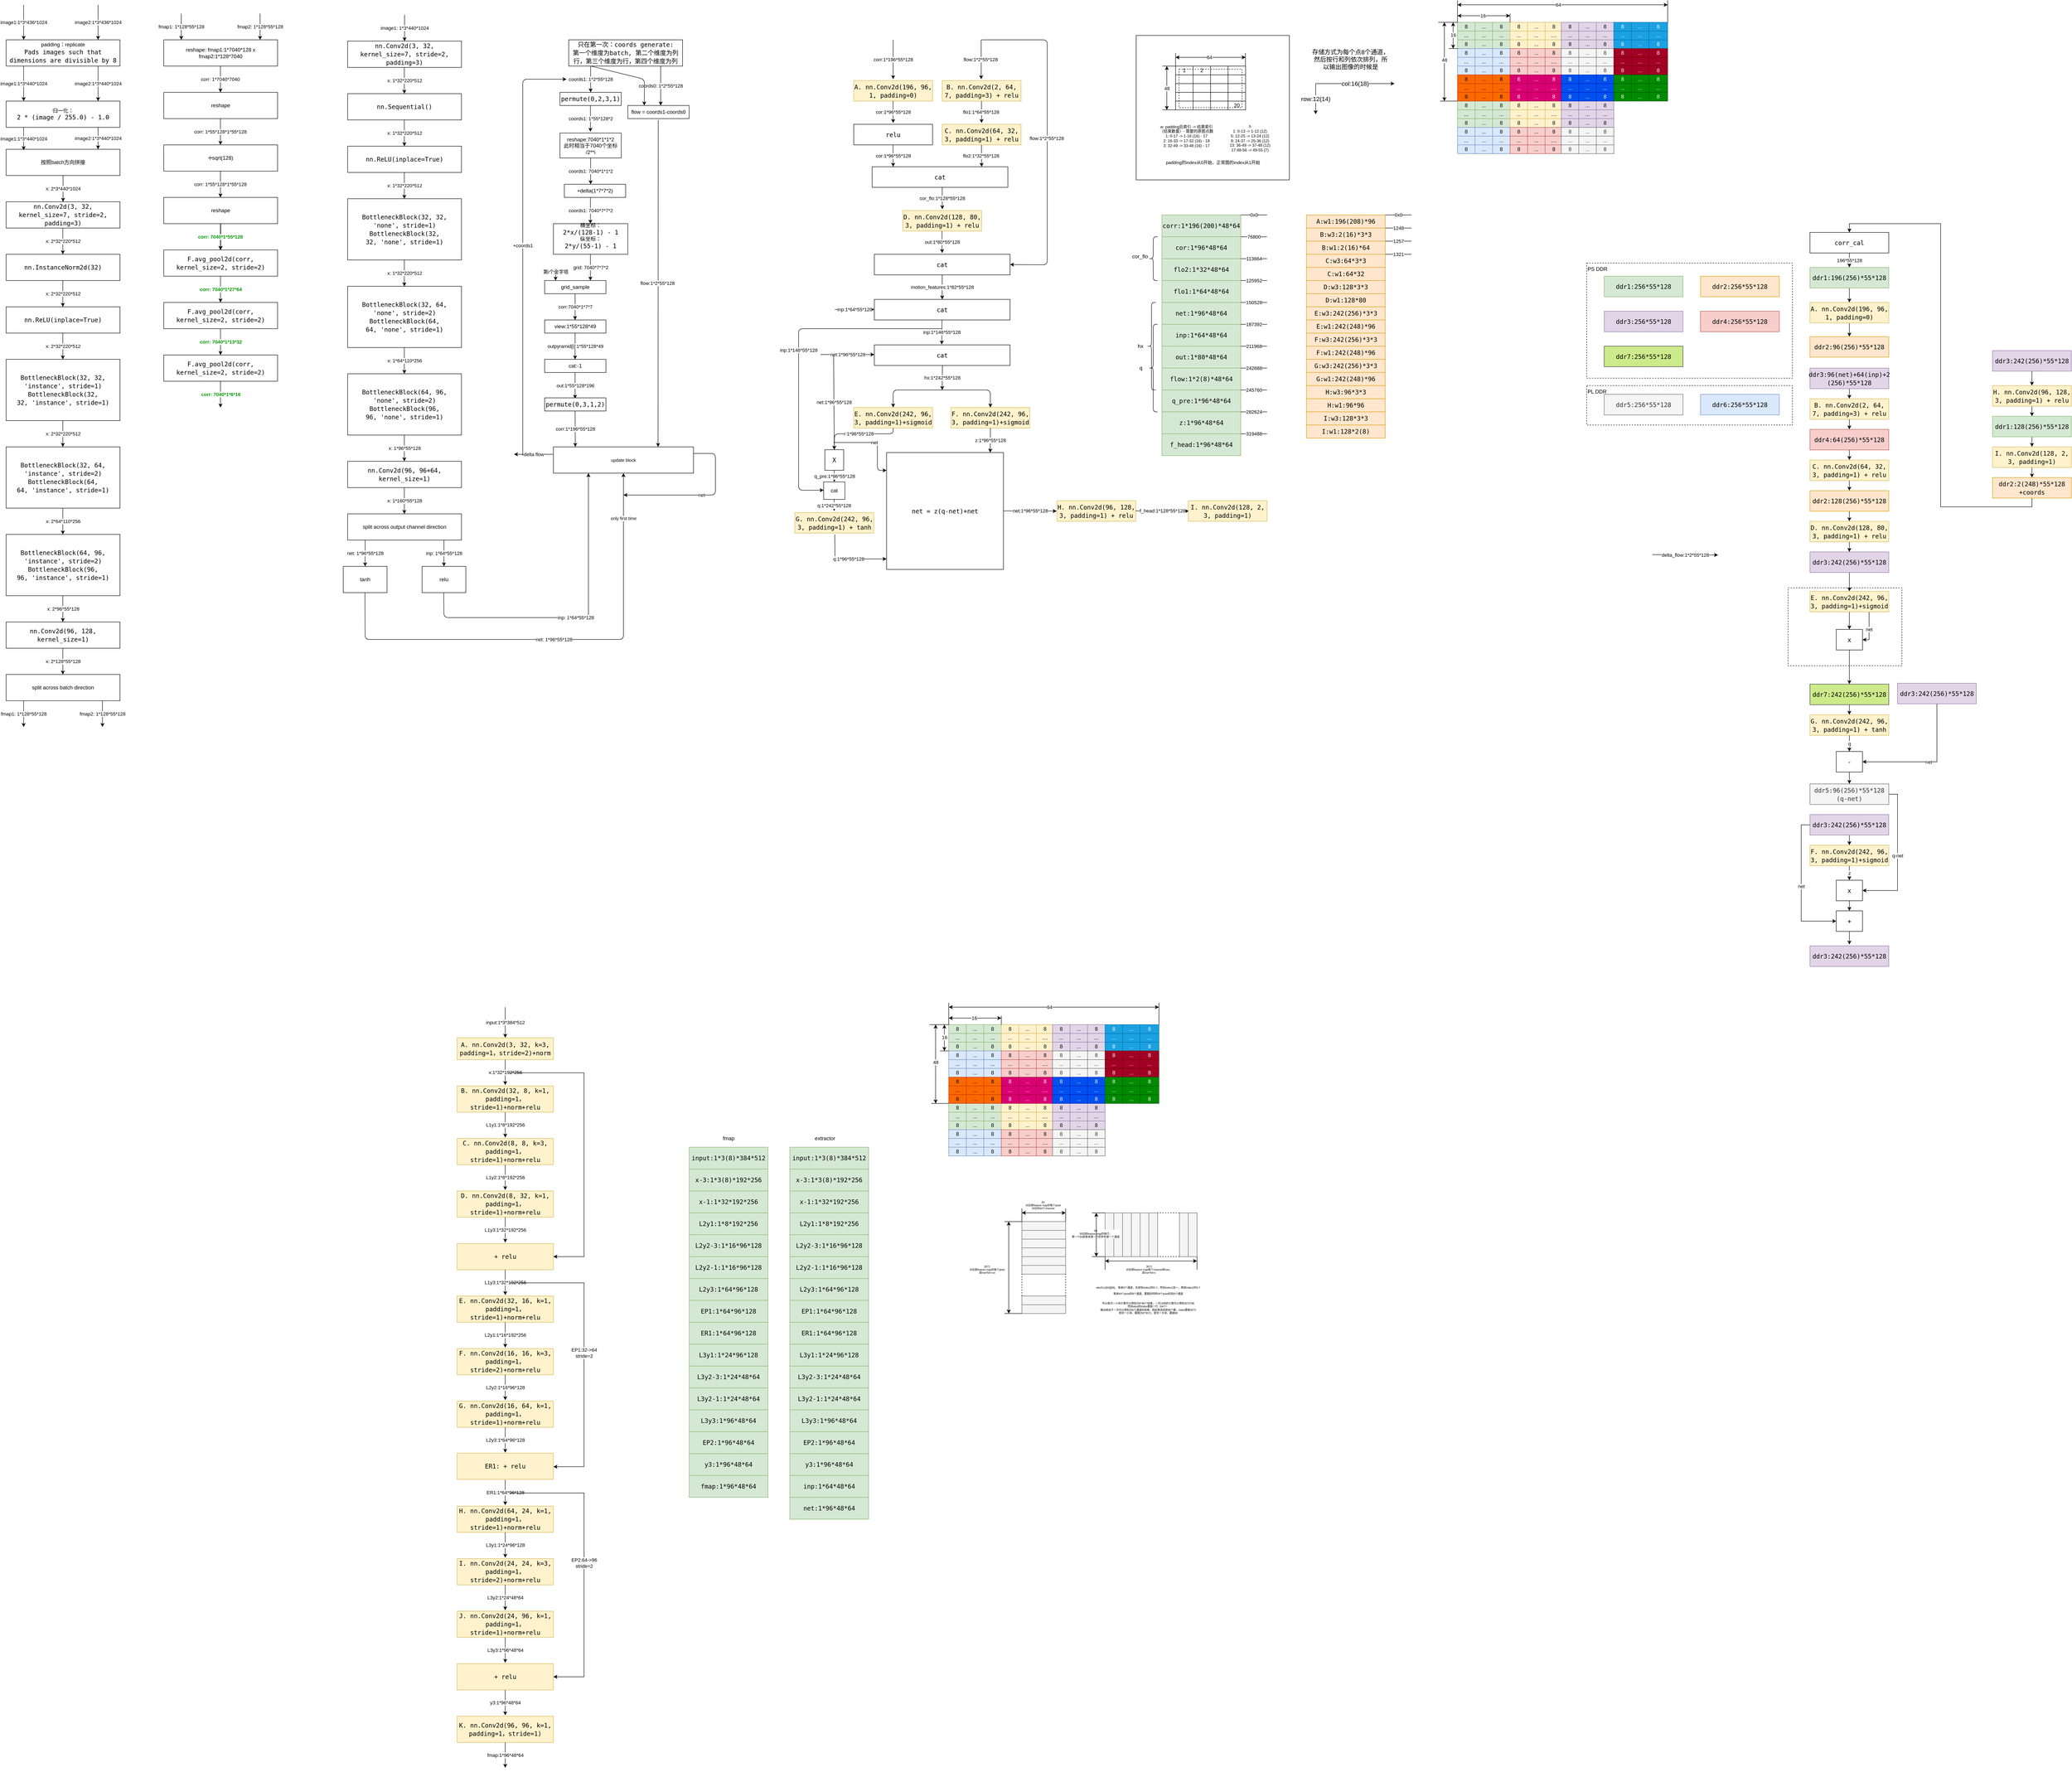 <mxfile version="18.0.6" type="device"><diagram id="CdjmZpeR_DOXMwzotj8c" name="Page-1"><mxGraphModel dx="1588" dy="1033" grid="1" gridSize="10" guides="0" tooltips="1" connect="1" arrows="1" fold="1" page="1" pageScale="1" pageWidth="850" pageHeight="1100" math="0" shadow="0"><root><mxCell id="0"/><mxCell id="1" parent="0"/><mxCell id="O3IZjQMk1dIzesWnWfhS-143" value="" style="rounded=0;whiteSpace=wrap;dashed=1;align=left;verticalAlign=top;" parent="1" vertex="1"><mxGeometry x="4260" y="1372" width="260" height="178" as="geometry"/></mxCell><mxCell id="ODrzIXG-Cyksuzo2sUMN-146" value="PL DDR" style="rounded=0;whiteSpace=wrap;html=1;dashed=1;align=left;verticalAlign=top;" parent="1" vertex="1"><mxGeometry x="3800" y="910" width="470" height="90" as="geometry"/></mxCell><mxCell id="ODrzIXG-Cyksuzo2sUMN-145" value="PS DDR" style="rounded=0;whiteSpace=wrap;html=1;dashed=1;align=left;verticalAlign=top;" parent="1" vertex="1"><mxGeometry x="3800" y="630" width="470" height="263" as="geometry"/></mxCell><mxCell id="lSPcO1lt7g4NcKCRP9PV-138" value="" style="rounded=0;whiteSpace=wrap;html=1;fontSize=10;align=left;" parent="1" vertex="1"><mxGeometry x="2771" y="110" width="350" height="330" as="geometry"/></mxCell><mxCell id="2" value="padding：replicate&lt;br&gt;&lt;div style=&quot;font-family: &amp;quot;droid sans mono&amp;quot;, monospace, monospace, &amp;quot;droid sans fallback&amp;quot;; font-size: 14px; line-height: 19px;&quot;&gt;&lt;span style=&quot;&quot;&gt;Pads images such that dimensions are divisible by 8&lt;/span&gt;&lt;/div&gt;" style="rounded=0;whiteSpace=wrap;html=1;labelBackgroundColor=none;fontColor=default;" parent="1" vertex="1"><mxGeometry x="190" y="120" width="260" height="60" as="geometry"/></mxCell><mxCell id="3" value="image1:1*3*436*1024" style="endArrow=classic;html=1;" parent="1" edge="1"><mxGeometry width="50" height="50" relative="1" as="geometry"><mxPoint x="230" y="40" as="sourcePoint"/><mxPoint x="230" y="120" as="targetPoint"/></mxGeometry></mxCell><mxCell id="5" value="image2:1*3*436*1024" style="endArrow=classic;html=1;" parent="1" edge="1"><mxGeometry width="50" height="50" relative="1" as="geometry"><mxPoint x="400" y="40" as="sourcePoint"/><mxPoint x="400" y="120" as="targetPoint"/></mxGeometry></mxCell><mxCell id="7" value="image1:1*3*440*1024" style="endArrow=classic;html=1;" parent="1" edge="1"><mxGeometry width="50" height="50" relative="1" as="geometry"><mxPoint x="230" y="180" as="sourcePoint"/><mxPoint x="230" y="260" as="targetPoint"/></mxGeometry></mxCell><mxCell id="8" value="image2:1*3*440*1024" style="endArrow=classic;html=1;" parent="1" edge="1"><mxGeometry width="50" height="50" relative="1" as="geometry"><mxPoint x="400" y="180" as="sourcePoint"/><mxPoint x="400" y="260" as="targetPoint"/></mxGeometry></mxCell><mxCell id="10" value="归一化：&lt;br&gt;&lt;span style=&quot;font-family: &amp;quot;droid sans mono&amp;quot;, monospace, monospace, &amp;quot;droid sans fallback&amp;quot;; font-size: 14px;&quot;&gt;2&lt;/span&gt;&lt;span style=&quot;font-family: &amp;quot;droid sans mono&amp;quot;, monospace, monospace, &amp;quot;droid sans fallback&amp;quot;; font-size: 14px;&quot;&gt; * (&lt;/span&gt;&lt;span style=&quot;font-family: &amp;quot;droid sans mono&amp;quot;, monospace, monospace, &amp;quot;droid sans fallback&amp;quot;; font-size: 14px;&quot;&gt;image&lt;/span&gt;&lt;span style=&quot;font-family: &amp;quot;droid sans mono&amp;quot;, monospace, monospace, &amp;quot;droid sans fallback&amp;quot;; font-size: 14px;&quot;&gt;&amp;nbsp;/ &lt;/span&gt;&lt;span style=&quot;font-family: &amp;quot;droid sans mono&amp;quot;, monospace, monospace, &amp;quot;droid sans fallback&amp;quot;; font-size: 14px;&quot;&gt;255.0&lt;/span&gt;&lt;span style=&quot;font-family: &amp;quot;droid sans mono&amp;quot;, monospace, monospace, &amp;quot;droid sans fallback&amp;quot;; font-size: 14px;&quot;&gt;) - &lt;/span&gt;&lt;span style=&quot;font-family: &amp;quot;droid sans mono&amp;quot;, monospace, monospace, &amp;quot;droid sans fallback&amp;quot;; font-size: 14px;&quot;&gt;1.0&lt;/span&gt;" style="rounded=0;whiteSpace=wrap;html=1;labelBackgroundColor=none;fontColor=default;" parent="1" vertex="1"><mxGeometry x="190" y="260" width="260" height="60" as="geometry"/></mxCell><mxCell id="16" value="按照batch方向拼接" style="rounded=0;whiteSpace=wrap;html=1;" parent="1" vertex="1"><mxGeometry x="190" y="370" width="260" height="60" as="geometry"/></mxCell><mxCell id="17" value="image1:1*3*440*1024" style="endArrow=classic;html=1;entryX=0.154;entryY=0.033;entryDx=0;entryDy=0;entryPerimeter=0;" parent="1" target="16" edge="1"><mxGeometry width="50" height="50" relative="1" as="geometry"><mxPoint x="230" y="320" as="sourcePoint"/><mxPoint x="230" y="360" as="targetPoint"/></mxGeometry></mxCell><mxCell id="18" value="image2:1*3*440*1024" style="endArrow=classic;html=1;" parent="1" edge="1"><mxGeometry width="50" height="50" relative="1" as="geometry"><mxPoint x="400" y="320" as="sourcePoint"/><mxPoint x="400" y="370" as="targetPoint"/></mxGeometry></mxCell><mxCell id="19" value="x: 2*3*440*1024" style="endArrow=classic;html=1;" parent="1" source="16" edge="1"><mxGeometry width="50" height="50" relative="1" as="geometry"><mxPoint x="310" y="500" as="sourcePoint"/><mxPoint x="320" y="490" as="targetPoint"/></mxGeometry></mxCell><mxCell id="20" value="&lt;div style=&quot;font-family: &amp;quot;droid sans mono&amp;quot;, monospace, monospace, &amp;quot;droid sans fallback&amp;quot;; font-size: 14px; line-height: 19px;&quot;&gt;&lt;span style=&quot;&quot;&gt;nn&lt;/span&gt;.&lt;span style=&quot;&quot;&gt;Conv2d&lt;/span&gt;(&lt;span style=&quot;&quot;&gt;3&lt;/span&gt;, &lt;span style=&quot;&quot;&gt;32&lt;/span&gt;, &lt;span style=&quot;&quot;&gt;kernel_size&lt;/span&gt;=&lt;span style=&quot;&quot;&gt;7&lt;/span&gt;, &lt;span style=&quot;&quot;&gt;stride&lt;/span&gt;=&lt;span style=&quot;&quot;&gt;2&lt;/span&gt;, &lt;span style=&quot;&quot;&gt;padding&lt;/span&gt;=&lt;span style=&quot;&quot;&gt;3&lt;/span&gt;)&lt;/div&gt;" style="rounded=0;whiteSpace=wrap;html=1;labelBackgroundColor=none;fontColor=default;" parent="1" vertex="1"><mxGeometry x="190" y="490" width="260" height="60" as="geometry"/></mxCell><mxCell id="21" value="x: 2*32*220*512" style="endArrow=classic;html=1;" parent="1" edge="1"><mxGeometry width="50" height="50" relative="1" as="geometry"><mxPoint x="319.5" y="550" as="sourcePoint"/><mxPoint x="319.5" y="610" as="targetPoint"/></mxGeometry></mxCell><mxCell id="22" value="&lt;div style=&quot;font-family: &amp;quot;droid sans mono&amp;quot;, monospace, monospace, &amp;quot;droid sans fallback&amp;quot;; font-size: 14px; line-height: 19px;&quot;&gt;&lt;div style=&quot;font-family: &amp;quot;droid sans mono&amp;quot; , monospace , monospace , &amp;quot;droid sans fallback&amp;quot; ; line-height: 19px&quot;&gt;&lt;span style=&quot;&quot;&gt;nn&lt;/span&gt;.&lt;span style=&quot;&quot;&gt;InstanceNorm2d&lt;/span&gt;(&lt;span style=&quot;&quot;&gt;32&lt;/span&gt;)&lt;/div&gt;&lt;/div&gt;" style="rounded=0;whiteSpace=wrap;html=1;labelBackgroundColor=none;fontColor=default;" parent="1" vertex="1"><mxGeometry x="190" y="610" width="260" height="60" as="geometry"/></mxCell><mxCell id="23" value="x: 2*32*220*512" style="endArrow=classic;html=1;" parent="1" edge="1"><mxGeometry width="50" height="50" relative="1" as="geometry"><mxPoint x="319.5" y="670" as="sourcePoint"/><mxPoint x="319.5" y="730" as="targetPoint"/></mxGeometry></mxCell><mxCell id="24" value="&lt;div style=&quot;font-family: &amp;quot;droid sans mono&amp;quot;, monospace, monospace, &amp;quot;droid sans fallback&amp;quot;; font-size: 14px; line-height: 19px;&quot;&gt;&lt;div style=&quot;font-family: &amp;quot;droid sans mono&amp;quot; , monospace , monospace , &amp;quot;droid sans fallback&amp;quot; ; line-height: 19px&quot;&gt;&lt;div style=&quot;font-family: &amp;quot;droid sans mono&amp;quot; , monospace , monospace , &amp;quot;droid sans fallback&amp;quot; ; line-height: 19px&quot;&gt;&lt;span style=&quot;&quot;&gt;nn&lt;/span&gt;.&lt;span style=&quot;&quot;&gt;ReLU&lt;/span&gt;(&lt;span style=&quot;&quot;&gt;inplace&lt;/span&gt;=&lt;span style=&quot;&quot;&gt;True&lt;/span&gt;)&lt;/div&gt;&lt;/div&gt;&lt;/div&gt;" style="rounded=0;whiteSpace=wrap;html=1;labelBackgroundColor=none;fontColor=default;" parent="1" vertex="1"><mxGeometry x="190" y="730" width="260" height="60" as="geometry"/></mxCell><mxCell id="25" value="x: 2*32*220*512" style="endArrow=classic;html=1;" parent="1" edge="1"><mxGeometry width="50" height="50" relative="1" as="geometry"><mxPoint x="319.5" y="790" as="sourcePoint"/><mxPoint x="319.5" y="850" as="targetPoint"/></mxGeometry></mxCell><mxCell id="26" value="&lt;div style=&quot;font-family: &amp;quot;droid sans mono&amp;quot;, monospace, monospace, &amp;quot;droid sans fallback&amp;quot;; font-size: 14px; line-height: 19px;&quot;&gt;&lt;div style=&quot;font-family: &amp;quot;droid sans mono&amp;quot; , monospace , monospace , &amp;quot;droid sans fallback&amp;quot; ; line-height: 19px&quot;&gt;&lt;div style=&quot;font-family: &amp;quot;droid sans mono&amp;quot; , monospace , monospace , &amp;quot;droid sans fallback&amp;quot; ; line-height: 19px&quot;&gt;&lt;div style=&quot;font-family: &amp;quot;droid sans mono&amp;quot; , monospace , monospace , &amp;quot;droid sans fallback&amp;quot; ; line-height: 19px&quot;&gt;&lt;span style=&quot;&quot;&gt;BottleneckBlock&lt;/span&gt;&lt;font&gt;(&lt;/font&gt;&lt;font&gt;32&lt;/font&gt;&lt;font&gt;, &lt;/font&gt;&lt;span style=&quot;&quot;&gt;32&lt;/span&gt;&lt;font&gt;, &lt;/font&gt;&lt;font&gt;'instance'&lt;/font&gt;&lt;font&gt;, &lt;/font&gt;&lt;span style=&quot;&quot;&gt;stride&lt;/span&gt;&lt;font&gt;=&lt;/font&gt;&lt;span style=&quot;&quot;&gt;1&lt;/span&gt;&lt;font&gt;)&lt;/font&gt;&lt;/div&gt;&lt;div style=&quot;font-family: &amp;quot;droid sans mono&amp;quot; , monospace , monospace , &amp;quot;droid sans fallback&amp;quot; ; line-height: 19px&quot;&gt;&lt;div style=&quot;font-family: &amp;quot;droid sans mono&amp;quot; , monospace , monospace , &amp;quot;droid sans fallback&amp;quot; ; line-height: 19px&quot;&gt;&lt;span style=&quot;&quot;&gt;&lt;span style=&quot;&quot;&gt;BottleneckBlock&lt;/span&gt;(&lt;/span&gt;&lt;font&gt;32&lt;/font&gt;&lt;font&gt;, &lt;/font&gt;&lt;font&gt;32&lt;/font&gt;&lt;font&gt;,&amp;nbsp;&lt;/font&gt;&lt;span style=&quot;font-family: &amp;quot;droid sans mono&amp;quot;, monospace, monospace, &amp;quot;droid sans fallback&amp;quot;;&quot;&gt;'instance'&lt;/span&gt;&lt;font&gt;, &lt;/font&gt;&lt;span style=&quot;&quot;&gt;stride&lt;/span&gt;&lt;font&gt;=&lt;/font&gt;&lt;span style=&quot;&quot;&gt;1&lt;/span&gt;&lt;font&gt;)&lt;/font&gt;&lt;/div&gt;&lt;/div&gt;&lt;/div&gt;&lt;/div&gt;&lt;/div&gt;" style="rounded=0;whiteSpace=wrap;html=1;labelBackgroundColor=none;fontColor=default;" parent="1" vertex="1"><mxGeometry x="190" y="850" width="260" height="140" as="geometry"/></mxCell><mxCell id="27" value="x: 2*32*220*512" style="endArrow=classic;html=1;" parent="1" edge="1"><mxGeometry width="50" height="50" relative="1" as="geometry"><mxPoint x="319.5" y="990" as="sourcePoint"/><mxPoint x="319.5" y="1050" as="targetPoint"/></mxGeometry></mxCell><mxCell id="28" value="&lt;div style=&quot;font-family: &amp;quot;droid sans mono&amp;quot;, monospace, monospace, &amp;quot;droid sans fallback&amp;quot;; font-size: 14px; line-height: 19px;&quot;&gt;&lt;div style=&quot;font-family: &amp;quot;droid sans mono&amp;quot; , monospace , monospace , &amp;quot;droid sans fallback&amp;quot; ; line-height: 19px&quot;&gt;&lt;div style=&quot;font-family: &amp;quot;droid sans mono&amp;quot; , monospace , monospace , &amp;quot;droid sans fallback&amp;quot; ; line-height: 19px&quot;&gt;&lt;div style=&quot;font-family: &amp;quot;droid sans mono&amp;quot; , monospace , monospace , &amp;quot;droid sans fallback&amp;quot; ; line-height: 19px&quot;&gt;&lt;span style=&quot;&quot;&gt;BottleneckBlock&lt;/span&gt;&lt;font&gt;(&lt;/font&gt;&lt;font&gt;32&lt;/font&gt;&lt;font&gt;, &lt;/font&gt;&lt;span style=&quot;&quot;&gt;64&lt;/span&gt;&lt;font&gt;, &lt;/font&gt;&lt;font&gt;'instance'&lt;/font&gt;&lt;font&gt;, &lt;/font&gt;&lt;span style=&quot;&quot;&gt;stride&lt;/span&gt;&lt;font&gt;=&lt;/font&gt;&lt;span style=&quot;&quot;&gt;2&lt;/span&gt;&lt;font&gt;)&lt;/font&gt;&lt;/div&gt;&lt;div style=&quot;font-family: &amp;quot;droid sans mono&amp;quot; , monospace , monospace , &amp;quot;droid sans fallback&amp;quot; ; line-height: 19px&quot;&gt;&lt;div style=&quot;font-family: &amp;quot;droid sans mono&amp;quot; , monospace , monospace , &amp;quot;droid sans fallback&amp;quot; ; line-height: 19px&quot;&gt;&lt;span style=&quot;&quot;&gt;&lt;span style=&quot;&quot;&gt;BottleneckBlock&lt;/span&gt;(&lt;/span&gt;&lt;font&gt;64&lt;/font&gt;&lt;font&gt;, &lt;/font&gt;&lt;font&gt;64&lt;/font&gt;&lt;font&gt;,&amp;nbsp;&lt;/font&gt;&lt;span style=&quot;font-family: &amp;quot;droid sans mono&amp;quot;, monospace, monospace, &amp;quot;droid sans fallback&amp;quot;;&quot;&gt;'instance'&lt;/span&gt;&lt;font&gt;, &lt;/font&gt;&lt;span style=&quot;&quot;&gt;stride&lt;/span&gt;&lt;font&gt;=&lt;/font&gt;&lt;span style=&quot;&quot;&gt;1&lt;/span&gt;&lt;font&gt;)&lt;/font&gt;&lt;/div&gt;&lt;/div&gt;&lt;/div&gt;&lt;/div&gt;&lt;/div&gt;" style="rounded=0;whiteSpace=wrap;html=1;labelBackgroundColor=none;fontColor=default;" parent="1" vertex="1"><mxGeometry x="190" y="1050" width="260" height="140" as="geometry"/></mxCell><mxCell id="29" value="x: 2*64*110*256" style="endArrow=classic;html=1;" parent="1" edge="1"><mxGeometry width="50" height="50" relative="1" as="geometry"><mxPoint x="319.5" y="1190" as="sourcePoint"/><mxPoint x="319.5" y="1250" as="targetPoint"/></mxGeometry></mxCell><mxCell id="31" value="&lt;div style=&quot;font-family: &amp;quot;droid sans mono&amp;quot;, monospace, monospace, &amp;quot;droid sans fallback&amp;quot;; font-size: 14px; line-height: 19px;&quot;&gt;&lt;div style=&quot;font-family: &amp;quot;droid sans mono&amp;quot; , monospace , monospace , &amp;quot;droid sans fallback&amp;quot; ; line-height: 19px&quot;&gt;&lt;div style=&quot;font-family: &amp;quot;droid sans mono&amp;quot; , monospace , monospace , &amp;quot;droid sans fallback&amp;quot; ; line-height: 19px&quot;&gt;&lt;div style=&quot;font-family: &amp;quot;droid sans mono&amp;quot; , monospace , monospace , &amp;quot;droid sans fallback&amp;quot; ; line-height: 19px&quot;&gt;&lt;span style=&quot;&quot;&gt;BottleneckBlock&lt;/span&gt;&lt;font&gt;(&lt;/font&gt;&lt;font&gt;64&lt;/font&gt;&lt;font&gt;, &lt;/font&gt;&lt;font&gt;96&lt;/font&gt;&lt;font&gt;, &lt;/font&gt;&lt;font&gt;'instance'&lt;/font&gt;&lt;font&gt;, &lt;/font&gt;&lt;span style=&quot;&quot;&gt;stride&lt;/span&gt;&lt;font&gt;=&lt;/font&gt;&lt;span style=&quot;&quot;&gt;2&lt;/span&gt;&lt;font&gt;)&lt;/font&gt;&lt;/div&gt;&lt;div style=&quot;font-family: &amp;quot;droid sans mono&amp;quot; , monospace , monospace , &amp;quot;droid sans fallback&amp;quot; ; line-height: 19px&quot;&gt;&lt;div style=&quot;font-family: &amp;quot;droid sans mono&amp;quot; , monospace , monospace , &amp;quot;droid sans fallback&amp;quot; ; line-height: 19px&quot;&gt;&lt;span style=&quot;&quot;&gt;&lt;span style=&quot;&quot;&gt;BottleneckBlock&lt;/span&gt;(&lt;/span&gt;&lt;font&gt;96&lt;/font&gt;&lt;font&gt;, &lt;/font&gt;&lt;font&gt;96&lt;/font&gt;&lt;font&gt;,&amp;nbsp;&lt;/font&gt;&lt;span style=&quot;font-family: &amp;quot;droid sans mono&amp;quot;, monospace, monospace, &amp;quot;droid sans fallback&amp;quot;;&quot;&gt;'instance'&lt;/span&gt;&lt;font&gt;, &lt;/font&gt;&lt;span style=&quot;&quot;&gt;stride&lt;/span&gt;&lt;font&gt;=&lt;/font&gt;&lt;span style=&quot;&quot;&gt;1&lt;/span&gt;&lt;font&gt;)&lt;/font&gt;&lt;/div&gt;&lt;/div&gt;&lt;/div&gt;&lt;/div&gt;&lt;/div&gt;" style="rounded=0;whiteSpace=wrap;html=1;labelBackgroundColor=none;fontColor=default;" parent="1" vertex="1"><mxGeometry x="190" y="1250" width="260" height="140" as="geometry"/></mxCell><mxCell id="32" value="x: 2*96*55*128" style="endArrow=classic;html=1;" parent="1" edge="1"><mxGeometry width="50" height="50" relative="1" as="geometry"><mxPoint x="319.5" y="1390" as="sourcePoint"/><mxPoint x="319.5" y="1450" as="targetPoint"/></mxGeometry></mxCell><mxCell id="33" value="&lt;div style=&quot;font-family: &amp;quot;droid sans mono&amp;quot;, monospace, monospace, &amp;quot;droid sans fallback&amp;quot;; font-size: 14px; line-height: 19px;&quot;&gt;&lt;div style=&quot;font-family: &amp;quot;droid sans mono&amp;quot; , monospace , monospace , &amp;quot;droid sans fallback&amp;quot; ; line-height: 19px&quot;&gt;&lt;div style=&quot;font-family: &amp;quot;droid sans mono&amp;quot; , monospace , monospace , &amp;quot;droid sans fallback&amp;quot; ; line-height: 19px&quot;&gt;&lt;div style=&quot;font-family: &amp;quot;droid sans mono&amp;quot; , monospace , monospace , &amp;quot;droid sans fallback&amp;quot; ; line-height: 19px&quot;&gt;&lt;span style=&quot;&quot;&gt;nn&lt;/span&gt;&lt;font&gt;.&lt;/font&gt;&lt;span style=&quot;&quot;&gt;Conv2d&lt;/span&gt;&lt;font&gt;(&lt;/font&gt;&lt;font&gt;96&lt;/font&gt;&lt;font&gt;, &lt;/font&gt;&lt;span style=&quot;&quot;&gt;128&lt;/span&gt;&lt;font&gt;, &lt;/font&gt;&lt;span style=&quot;&quot;&gt;kernel_size&lt;/span&gt;&lt;font&gt;=&lt;/font&gt;&lt;span style=&quot;&quot;&gt;1&lt;/span&gt;&lt;font&gt;)&lt;/font&gt;&lt;/div&gt;&lt;/div&gt;&lt;/div&gt;&lt;/div&gt;" style="rounded=0;whiteSpace=wrap;html=1;labelBackgroundColor=none;fontColor=default;" parent="1" vertex="1"><mxGeometry x="190" y="1450" width="260" height="60" as="geometry"/></mxCell><mxCell id="35" value="x: 2*128*55*128" style="endArrow=classic;html=1;" parent="1" edge="1"><mxGeometry width="50" height="50" relative="1" as="geometry"><mxPoint x="319.5" y="1510" as="sourcePoint"/><mxPoint x="319.5" y="1570" as="targetPoint"/></mxGeometry></mxCell><mxCell id="36" value="split across batch direction" style="rounded=0;whiteSpace=wrap;html=1;" parent="1" vertex="1"><mxGeometry x="190" y="1570" width="260" height="60" as="geometry"/></mxCell><mxCell id="37" value="fmap1: 1*128*55*128" style="endArrow=classic;html=1;" parent="1" edge="1"><mxGeometry width="50" height="50" relative="1" as="geometry"><mxPoint x="230" y="1630" as="sourcePoint"/><mxPoint x="230" y="1690" as="targetPoint"/></mxGeometry></mxCell><mxCell id="38" value="fmap2: 1*128*55*128" style="endArrow=classic;html=1;" parent="1" edge="1"><mxGeometry width="50" height="50" relative="1" as="geometry"><mxPoint x="410" y="1630" as="sourcePoint"/><mxPoint x="410" y="1690" as="targetPoint"/></mxGeometry></mxCell><mxCell id="40" value="fmap1: 1*128*55*128" style="endArrow=classic;html=1;" parent="1" edge="1"><mxGeometry width="50" height="50" relative="1" as="geometry"><mxPoint x="590" y="60" as="sourcePoint"/><mxPoint x="590" y="120" as="targetPoint"/></mxGeometry></mxCell><mxCell id="41" value="fmap2: 1*128*55*128" style="endArrow=classic;html=1;" parent="1" edge="1"><mxGeometry width="50" height="50" relative="1" as="geometry"><mxPoint x="770" y="60" as="sourcePoint"/><mxPoint x="770" y="120" as="targetPoint"/></mxGeometry></mxCell><mxCell id="42" value="reshape: fmap1:1*7040*128 x fmap2:1*128*7040" style="rounded=0;whiteSpace=wrap;html=1;" parent="1" vertex="1"><mxGeometry x="550" y="120" width="260" height="60" as="geometry"/></mxCell><mxCell id="50" value="corr: 1*7040*7040" style="endArrow=classic;html=1;" parent="1" edge="1"><mxGeometry width="50" height="50" relative="1" as="geometry"><mxPoint x="679.47" y="180" as="sourcePoint"/><mxPoint x="679.47" y="240" as="targetPoint"/></mxGeometry></mxCell><mxCell id="51" value="reshape" style="rounded=0;whiteSpace=wrap;html=1;" parent="1" vertex="1"><mxGeometry x="550" y="240" width="260" height="60" as="geometry"/></mxCell><mxCell id="52" value="corr: 1*55*128*1*55*128" style="endArrow=classic;html=1;" parent="1" edge="1"><mxGeometry width="50" height="50" relative="1" as="geometry"><mxPoint x="679.47" y="300" as="sourcePoint"/><mxPoint x="679.47" y="360" as="targetPoint"/></mxGeometry></mxCell><mxCell id="54" value="➗sqrt(128)" style="rounded=0;whiteSpace=wrap;html=1;" parent="1" vertex="1"><mxGeometry x="550" y="360" width="260" height="60" as="geometry"/></mxCell><mxCell id="66" value="" style="edgeStyle=none;html=1;fontColor=#009900;" parent="1" source="55" target="60" edge="1"><mxGeometry relative="1" as="geometry"/></mxCell><mxCell id="55" value="reshape" style="rounded=0;whiteSpace=wrap;html=1;" parent="1" vertex="1"><mxGeometry x="550" y="480" width="260" height="60" as="geometry"/></mxCell><mxCell id="56" value="corr: 1*55*128*1*55*128" style="endArrow=classic;html=1;" parent="1" edge="1"><mxGeometry width="50" height="50" relative="1" as="geometry"><mxPoint x="679.47" y="420" as="sourcePoint"/><mxPoint x="679.47" y="480" as="targetPoint"/></mxGeometry></mxCell><mxCell id="59" value="&lt;font&gt;corr: 7040*1*55*128&lt;/font&gt;" style="endArrow=classic;html=1;fontColor=#009900;fontStyle=1" parent="1" edge="1"><mxGeometry width="50" height="50" relative="1" as="geometry"><mxPoint x="679.47" y="540" as="sourcePoint"/><mxPoint x="679.47" y="600" as="targetPoint"/></mxGeometry></mxCell><mxCell id="60" value="&lt;div style=&quot;font-family: &amp;quot;droid sans mono&amp;quot;, monospace, monospace, &amp;quot;droid sans fallback&amp;quot;; font-size: 14px; line-height: 19px;&quot;&gt;&lt;span style=&quot;&quot;&gt;F&lt;/span&gt;.&lt;span style=&quot;&quot;&gt;avg_pool2d&lt;/span&gt;(&lt;span style=&quot;&quot;&gt;corr&lt;/span&gt;, kernel_size=&lt;span style=&quot;&quot;&gt;2&lt;/span&gt;, &lt;span style=&quot;&quot;&gt;stride&lt;/span&gt;=&lt;span style=&quot;&quot;&gt;2&lt;/span&gt;)&lt;/div&gt;" style="rounded=0;whiteSpace=wrap;html=1;labelBackgroundColor=none;fontColor=default;" parent="1" vertex="1"><mxGeometry x="550" y="600" width="260" height="60" as="geometry"/></mxCell><mxCell id="61" value="&lt;font&gt;corr: 7040*1*27*64&lt;/font&gt;" style="endArrow=classic;html=1;fontColor=#009900;fontStyle=1" parent="1" edge="1"><mxGeometry width="50" height="50" relative="1" as="geometry"><mxPoint x="679.6" y="660" as="sourcePoint"/><mxPoint x="679.6" y="720" as="targetPoint"/></mxGeometry></mxCell><mxCell id="62" value="&lt;div style=&quot;font-family: &amp;quot;droid sans mono&amp;quot;, monospace, monospace, &amp;quot;droid sans fallback&amp;quot;; font-size: 14px; line-height: 19px;&quot;&gt;&lt;span style=&quot;&quot;&gt;F&lt;/span&gt;.&lt;span style=&quot;&quot;&gt;avg_pool2d&lt;/span&gt;(&lt;span style=&quot;&quot;&gt;corr&lt;/span&gt;, kernel_size=&lt;span style=&quot;&quot;&gt;2&lt;/span&gt;, &lt;span style=&quot;&quot;&gt;stride&lt;/span&gt;=&lt;span style=&quot;&quot;&gt;2&lt;/span&gt;)&lt;/div&gt;" style="rounded=0;whiteSpace=wrap;html=1;labelBackgroundColor=none;fontColor=default;" parent="1" vertex="1"><mxGeometry x="550" y="720" width="260" height="60" as="geometry"/></mxCell><mxCell id="63" value="&lt;font&gt;corr: 7040*1*13*32&lt;/font&gt;" style="endArrow=classic;html=1;fontColor=#009900;fontStyle=1" parent="1" edge="1"><mxGeometry width="50" height="50" relative="1" as="geometry"><mxPoint x="679.6" y="780" as="sourcePoint"/><mxPoint x="679.6" y="840" as="targetPoint"/></mxGeometry></mxCell><mxCell id="64" value="&lt;div style=&quot;font-family: &amp;quot;droid sans mono&amp;quot;, monospace, monospace, &amp;quot;droid sans fallback&amp;quot;; font-size: 14px; line-height: 19px;&quot;&gt;&lt;span style=&quot;&quot;&gt;F&lt;/span&gt;.&lt;span style=&quot;&quot;&gt;avg_pool2d&lt;/span&gt;(&lt;span style=&quot;&quot;&gt;corr&lt;/span&gt;, kernel_size=&lt;span style=&quot;&quot;&gt;2&lt;/span&gt;, &lt;span style=&quot;&quot;&gt;stride&lt;/span&gt;=&lt;span style=&quot;&quot;&gt;2&lt;/span&gt;)&lt;/div&gt;" style="rounded=0;whiteSpace=wrap;html=1;labelBackgroundColor=none;fontColor=default;" parent="1" vertex="1"><mxGeometry x="550" y="840" width="260" height="60" as="geometry"/></mxCell><mxCell id="65" value="&lt;font&gt;corr: 7040*1*6*16&lt;/font&gt;" style="endArrow=classic;html=1;fontColor=#009900;fontStyle=1" parent="1" edge="1"><mxGeometry width="50" height="50" relative="1" as="geometry"><mxPoint x="679.6" y="900" as="sourcePoint"/><mxPoint x="679.6" y="960" as="targetPoint"/></mxGeometry></mxCell><mxCell id="73" value="image1: 1*3*440*1024" style="endArrow=classic;html=1;" parent="1" edge="1"><mxGeometry width="50" height="50" relative="1" as="geometry"><mxPoint x="1100" y="63" as="sourcePoint"/><mxPoint x="1100" y="123" as="targetPoint"/></mxGeometry></mxCell><mxCell id="74" value="&lt;div style=&quot;font-family: &amp;quot;droid sans mono&amp;quot;, monospace, monospace, &amp;quot;droid sans fallback&amp;quot;; font-size: 14px; line-height: 19px;&quot;&gt;&lt;span style=&quot;&quot;&gt;nn&lt;/span&gt;.&lt;span style=&quot;&quot;&gt;Conv2d&lt;/span&gt;(&lt;span style=&quot;&quot;&gt;3&lt;/span&gt;, &lt;span style=&quot;&quot;&gt;32&lt;/span&gt;, &lt;span style=&quot;&quot;&gt;kernel_size&lt;/span&gt;=&lt;span style=&quot;&quot;&gt;7&lt;/span&gt;, &lt;span style=&quot;&quot;&gt;stride&lt;/span&gt;=&lt;span style=&quot;&quot;&gt;2&lt;/span&gt;, &lt;span style=&quot;&quot;&gt;padding&lt;/span&gt;=&lt;span style=&quot;&quot;&gt;3&lt;/span&gt;)&lt;/div&gt;" style="rounded=0;whiteSpace=wrap;html=1;labelBackgroundColor=none;fontColor=default;" parent="1" vertex="1"><mxGeometry x="970" y="123" width="260" height="60" as="geometry"/></mxCell><mxCell id="75" value="x: 1*32*220*512" style="endArrow=classic;html=1;" parent="1" edge="1"><mxGeometry width="50" height="50" relative="1" as="geometry"><mxPoint x="1099.5" y="183" as="sourcePoint"/><mxPoint x="1099.5" y="243" as="targetPoint"/></mxGeometry></mxCell><mxCell id="76" value="&lt;div style=&quot;font-family: &amp;quot;droid sans mono&amp;quot;, monospace, monospace, &amp;quot;droid sans fallback&amp;quot;; font-size: 14px; line-height: 19px;&quot;&gt;&lt;div style=&quot;font-family: &amp;quot;droid sans mono&amp;quot; , monospace , monospace , &amp;quot;droid sans fallback&amp;quot; ; line-height: 19px&quot;&gt;&lt;div style=&quot;font-family: &amp;quot;droid sans mono&amp;quot; , monospace , monospace , &amp;quot;droid sans fallback&amp;quot; ; line-height: 19px&quot;&gt;&lt;span style=&quot;&quot;&gt;nn&lt;/span&gt;.&lt;span style=&quot;&quot;&gt;Sequential&lt;/span&gt;()&lt;/div&gt;&lt;/div&gt;&lt;/div&gt;" style="rounded=0;whiteSpace=wrap;html=1;labelBackgroundColor=none;fontColor=default;" parent="1" vertex="1"><mxGeometry x="970" y="243" width="260" height="60" as="geometry"/></mxCell><mxCell id="77" value="x: 1*32*220*512" style="endArrow=classic;html=1;" parent="1" edge="1"><mxGeometry width="50" height="50" relative="1" as="geometry"><mxPoint x="1099.5" y="303" as="sourcePoint"/><mxPoint x="1099.5" y="363" as="targetPoint"/></mxGeometry></mxCell><mxCell id="78" value="&lt;div style=&quot;font-family: &amp;quot;droid sans mono&amp;quot;, monospace, monospace, &amp;quot;droid sans fallback&amp;quot;; font-size: 14px; line-height: 19px;&quot;&gt;&lt;div style=&quot;font-family: &amp;quot;droid sans mono&amp;quot; , monospace , monospace , &amp;quot;droid sans fallback&amp;quot; ; line-height: 19px&quot;&gt;&lt;div style=&quot;font-family: &amp;quot;droid sans mono&amp;quot; , monospace , monospace , &amp;quot;droid sans fallback&amp;quot; ; line-height: 19px&quot;&gt;&lt;span style=&quot;&quot;&gt;nn&lt;/span&gt;.&lt;span style=&quot;&quot;&gt;ReLU&lt;/span&gt;(&lt;span style=&quot;&quot;&gt;inplace&lt;/span&gt;=&lt;span style=&quot;&quot;&gt;True&lt;/span&gt;)&lt;/div&gt;&lt;/div&gt;&lt;/div&gt;" style="rounded=0;whiteSpace=wrap;html=1;labelBackgroundColor=none;fontColor=default;" parent="1" vertex="1"><mxGeometry x="970" y="363" width="260" height="60" as="geometry"/></mxCell><mxCell id="79" value="x: 1*32*220*512" style="endArrow=classic;html=1;" parent="1" edge="1"><mxGeometry width="50" height="50" relative="1" as="geometry"><mxPoint x="1099.5" y="423" as="sourcePoint"/><mxPoint x="1099.5" y="483" as="targetPoint"/></mxGeometry></mxCell><mxCell id="80" value="&lt;div style=&quot;font-family: &amp;quot;droid sans mono&amp;quot;, monospace, monospace, &amp;quot;droid sans fallback&amp;quot;; font-size: 14px; line-height: 19px;&quot;&gt;&lt;div style=&quot;font-family: &amp;quot;droid sans mono&amp;quot; , monospace , monospace , &amp;quot;droid sans fallback&amp;quot; ; line-height: 19px&quot;&gt;&lt;div style=&quot;font-family: &amp;quot;droid sans mono&amp;quot; , monospace , monospace , &amp;quot;droid sans fallback&amp;quot; ; line-height: 19px&quot;&gt;&lt;div style=&quot;font-family: &amp;quot;droid sans mono&amp;quot; , monospace , monospace , &amp;quot;droid sans fallback&amp;quot; ; line-height: 19px&quot;&gt;&lt;span style=&quot;&quot;&gt;BottleneckBlock&lt;/span&gt;&lt;font&gt;(&lt;/font&gt;&lt;font&gt;32&lt;/font&gt;&lt;font&gt;, &lt;/font&gt;&lt;span style=&quot;&quot;&gt;32&lt;/span&gt;&lt;font&gt;, &lt;/font&gt;&lt;font&gt;'none'&lt;/font&gt;&lt;font&gt;, &lt;/font&gt;&lt;span style=&quot;&quot;&gt;stride&lt;/span&gt;&lt;font&gt;=&lt;/font&gt;&lt;span style=&quot;&quot;&gt;1&lt;/span&gt;&lt;font&gt;)&lt;/font&gt;&lt;/div&gt;&lt;div style=&quot;font-family: &amp;quot;droid sans mono&amp;quot; , monospace , monospace , &amp;quot;droid sans fallback&amp;quot; ; line-height: 19px&quot;&gt;&lt;div style=&quot;font-family: &amp;quot;droid sans mono&amp;quot; , monospace , monospace , &amp;quot;droid sans fallback&amp;quot; ; line-height: 19px&quot;&gt;&lt;span style=&quot;&quot;&gt;&lt;span style=&quot;&quot;&gt;BottleneckBlock&lt;/span&gt;(&lt;/span&gt;&lt;font&gt;32&lt;/font&gt;&lt;font&gt;, &lt;/font&gt;&lt;font&gt;32&lt;/font&gt;&lt;font&gt;,&amp;nbsp;&lt;/font&gt;&lt;span style=&quot;font-family: &amp;quot;droid sans mono&amp;quot;, monospace, monospace, &amp;quot;droid sans fallback&amp;quot;;&quot;&gt;'none'&lt;/span&gt;&lt;font&gt;, &lt;/font&gt;&lt;span style=&quot;&quot;&gt;stride&lt;/span&gt;&lt;font&gt;=&lt;/font&gt;&lt;span style=&quot;&quot;&gt;1&lt;/span&gt;&lt;font&gt;)&lt;/font&gt;&lt;/div&gt;&lt;/div&gt;&lt;/div&gt;&lt;/div&gt;&lt;/div&gt;" style="rounded=0;whiteSpace=wrap;html=1;labelBackgroundColor=none;fontColor=default;" parent="1" vertex="1"><mxGeometry x="970" y="483" width="260" height="140" as="geometry"/></mxCell><mxCell id="81" value="x: 1*32*220*512" style="endArrow=classic;html=1;" parent="1" edge="1"><mxGeometry width="50" height="50" relative="1" as="geometry"><mxPoint x="1099.5" y="623" as="sourcePoint"/><mxPoint x="1099.5" y="683" as="targetPoint"/></mxGeometry></mxCell><mxCell id="82" value="&lt;div style=&quot;font-family: &amp;quot;droid sans mono&amp;quot;, monospace, monospace, &amp;quot;droid sans fallback&amp;quot;; font-size: 14px; line-height: 19px;&quot;&gt;&lt;div style=&quot;font-family: &amp;quot;droid sans mono&amp;quot; , monospace , monospace , &amp;quot;droid sans fallback&amp;quot; ; line-height: 19px&quot;&gt;&lt;div style=&quot;font-family: &amp;quot;droid sans mono&amp;quot; , monospace , monospace , &amp;quot;droid sans fallback&amp;quot; ; line-height: 19px&quot;&gt;&lt;div style=&quot;font-family: &amp;quot;droid sans mono&amp;quot; , monospace , monospace , &amp;quot;droid sans fallback&amp;quot; ; line-height: 19px&quot;&gt;&lt;span style=&quot;&quot;&gt;BottleneckBlock&lt;/span&gt;&lt;font&gt;(&lt;/font&gt;&lt;font&gt;32&lt;/font&gt;&lt;font&gt;, &lt;/font&gt;&lt;span style=&quot;&quot;&gt;64&lt;/span&gt;&lt;font&gt;, &lt;/font&gt;&lt;font&gt;'none'&lt;/font&gt;&lt;font&gt;, &lt;/font&gt;&lt;span style=&quot;&quot;&gt;stride&lt;/span&gt;&lt;font&gt;=&lt;/font&gt;&lt;span style=&quot;&quot;&gt;2&lt;/span&gt;&lt;font&gt;)&lt;/font&gt;&lt;/div&gt;&lt;div style=&quot;font-family: &amp;quot;droid sans mono&amp;quot; , monospace , monospace , &amp;quot;droid sans fallback&amp;quot; ; line-height: 19px&quot;&gt;&lt;div style=&quot;font-family: &amp;quot;droid sans mono&amp;quot; , monospace , monospace , &amp;quot;droid sans fallback&amp;quot; ; line-height: 19px&quot;&gt;&lt;span style=&quot;&quot;&gt;&lt;span style=&quot;&quot;&gt;BottleneckBlock&lt;/span&gt;(&lt;/span&gt;&lt;font&gt;64&lt;/font&gt;&lt;font&gt;, &lt;/font&gt;&lt;font&gt;64&lt;/font&gt;&lt;font&gt;,&amp;nbsp;&lt;/font&gt;&lt;span style=&quot;font-family: &amp;quot;droid sans mono&amp;quot;, monospace, monospace, &amp;quot;droid sans fallback&amp;quot;;&quot;&gt;'none'&lt;/span&gt;&lt;font&gt;, &lt;/font&gt;&lt;span style=&quot;&quot;&gt;stride&lt;/span&gt;&lt;font&gt;=&lt;/font&gt;&lt;span style=&quot;&quot;&gt;1&lt;/span&gt;&lt;font&gt;)&lt;/font&gt;&lt;/div&gt;&lt;/div&gt;&lt;/div&gt;&lt;/div&gt;&lt;/div&gt;" style="rounded=0;whiteSpace=wrap;html=1;labelBackgroundColor=none;fontColor=default;" parent="1" vertex="1"><mxGeometry x="970" y="683" width="260" height="140" as="geometry"/></mxCell><mxCell id="83" value="x: 1*64*110*256" style="endArrow=classic;html=1;" parent="1" edge="1"><mxGeometry width="50" height="50" relative="1" as="geometry"><mxPoint x="1099.5" y="823" as="sourcePoint"/><mxPoint x="1099.5" y="883" as="targetPoint"/></mxGeometry></mxCell><mxCell id="84" value="&lt;div style=&quot;font-family: &amp;quot;droid sans mono&amp;quot;, monospace, monospace, &amp;quot;droid sans fallback&amp;quot;; font-size: 14px; line-height: 19px;&quot;&gt;&lt;div style=&quot;font-family: &amp;quot;droid sans mono&amp;quot; , monospace , monospace , &amp;quot;droid sans fallback&amp;quot; ; line-height: 19px&quot;&gt;&lt;div style=&quot;font-family: &amp;quot;droid sans mono&amp;quot; , monospace , monospace , &amp;quot;droid sans fallback&amp;quot; ; line-height: 19px&quot;&gt;&lt;div style=&quot;font-family: &amp;quot;droid sans mono&amp;quot; , monospace , monospace , &amp;quot;droid sans fallback&amp;quot; ; line-height: 19px&quot;&gt;&lt;span style=&quot;&quot;&gt;BottleneckBlock&lt;/span&gt;&lt;font&gt;(&lt;/font&gt;&lt;font&gt;64&lt;/font&gt;&lt;font&gt;, &lt;/font&gt;&lt;font&gt;96&lt;/font&gt;&lt;font&gt;, &lt;/font&gt;&lt;font&gt;'none'&lt;/font&gt;&lt;font&gt;, &lt;/font&gt;&lt;span style=&quot;&quot;&gt;stride&lt;/span&gt;&lt;font&gt;=&lt;/font&gt;&lt;span style=&quot;&quot;&gt;2&lt;/span&gt;&lt;font&gt;)&lt;/font&gt;&lt;/div&gt;&lt;div style=&quot;font-family: &amp;quot;droid sans mono&amp;quot; , monospace , monospace , &amp;quot;droid sans fallback&amp;quot; ; line-height: 19px&quot;&gt;&lt;div style=&quot;font-family: &amp;quot;droid sans mono&amp;quot; , monospace , monospace , &amp;quot;droid sans fallback&amp;quot; ; line-height: 19px&quot;&gt;&lt;span style=&quot;&quot;&gt;&lt;span style=&quot;&quot;&gt;BottleneckBlock&lt;/span&gt;(&lt;/span&gt;&lt;font&gt;96&lt;/font&gt;&lt;font&gt;, &lt;/font&gt;&lt;font&gt;96&lt;/font&gt;&lt;font&gt;,&amp;nbsp;&lt;/font&gt;&lt;span style=&quot;font-family: &amp;quot;droid sans mono&amp;quot;, monospace, monospace, &amp;quot;droid sans fallback&amp;quot;;&quot;&gt;'none'&lt;/span&gt;&lt;font&gt;, &lt;/font&gt;&lt;span style=&quot;&quot;&gt;stride&lt;/span&gt;&lt;font&gt;=&lt;/font&gt;&lt;span style=&quot;&quot;&gt;1&lt;/span&gt;&lt;font&gt;)&lt;/font&gt;&lt;/div&gt;&lt;/div&gt;&lt;/div&gt;&lt;/div&gt;&lt;/div&gt;" style="rounded=0;whiteSpace=wrap;html=1;labelBackgroundColor=none;fontColor=default;" parent="1" vertex="1"><mxGeometry x="970" y="883" width="260" height="140" as="geometry"/></mxCell><mxCell id="85" value="x: 1*96*55*128" style="endArrow=classic;html=1;" parent="1" edge="1"><mxGeometry width="50" height="50" relative="1" as="geometry"><mxPoint x="1099.5" y="1023" as="sourcePoint"/><mxPoint x="1099.5" y="1083" as="targetPoint"/></mxGeometry></mxCell><mxCell id="86" value="&lt;div style=&quot;font-family: &amp;quot;droid sans mono&amp;quot;, monospace, monospace, &amp;quot;droid sans fallback&amp;quot;; font-size: 14px; line-height: 19px;&quot;&gt;&lt;div style=&quot;font-family: &amp;quot;droid sans mono&amp;quot; , monospace , monospace , &amp;quot;droid sans fallback&amp;quot; ; line-height: 19px&quot;&gt;&lt;div style=&quot;font-family: &amp;quot;droid sans mono&amp;quot; , monospace , monospace , &amp;quot;droid sans fallback&amp;quot; ; line-height: 19px&quot;&gt;&lt;div style=&quot;font-family: &amp;quot;droid sans mono&amp;quot; , monospace , monospace , &amp;quot;droid sans fallback&amp;quot; ; line-height: 19px&quot;&gt;&lt;span style=&quot;&quot;&gt;nn&lt;/span&gt;&lt;font&gt;.&lt;/font&gt;&lt;span style=&quot;&quot;&gt;Conv2d&lt;/span&gt;&lt;font&gt;(&lt;/font&gt;&lt;font&gt;96&lt;/font&gt;&lt;font&gt;, &lt;/font&gt;&lt;font&gt;96+64&lt;/font&gt;&lt;font&gt;, &lt;/font&gt;&lt;span style=&quot;&quot;&gt;kernel_size&lt;/span&gt;&lt;font&gt;=&lt;/font&gt;&lt;span style=&quot;&quot;&gt;1&lt;/span&gt;&lt;font&gt;)&lt;/font&gt;&lt;/div&gt;&lt;/div&gt;&lt;/div&gt;&lt;/div&gt;" style="rounded=0;whiteSpace=wrap;html=1;labelBackgroundColor=none;fontColor=default;" parent="1" vertex="1"><mxGeometry x="970" y="1083" width="260" height="60" as="geometry"/></mxCell><mxCell id="87" value="x: 1*160*55*128" style="endArrow=classic;html=1;" parent="1" edge="1"><mxGeometry width="50" height="50" relative="1" as="geometry"><mxPoint x="1099.5" y="1143" as="sourcePoint"/><mxPoint x="1099.5" y="1203" as="targetPoint"/></mxGeometry></mxCell><mxCell id="88" value="split across output channel direction" style="rounded=0;whiteSpace=wrap;html=1;" parent="1" vertex="1"><mxGeometry x="970" y="1203" width="260" height="60" as="geometry"/></mxCell><mxCell id="89" value="net: 1*96*55*128" style="endArrow=classic;html=1;" parent="1" edge="1"><mxGeometry width="50" height="50" relative="1" as="geometry"><mxPoint x="1010" y="1263" as="sourcePoint"/><mxPoint x="1010" y="1323" as="targetPoint"/></mxGeometry></mxCell><mxCell id="90" value="inp: 1*64*55*128" style="endArrow=classic;html=1;" parent="1" edge="1"><mxGeometry width="50" height="50" relative="1" as="geometry"><mxPoint x="1190" y="1263" as="sourcePoint"/><mxPoint x="1190" y="1323" as="targetPoint"/></mxGeometry></mxCell><mxCell id="91" value="tanh" style="rounded=0;whiteSpace=wrap;html=1;" parent="1" vertex="1"><mxGeometry x="960" y="1323" width="100" height="60" as="geometry"/></mxCell><mxCell id="92" value="relu" style="rounded=0;whiteSpace=wrap;html=1;" parent="1" vertex="1"><mxGeometry x="1140" y="1323" width="100" height="60" as="geometry"/></mxCell><mxCell id="93" value="net: 1*96*55*128" style="endArrow=classic;html=1;entryX=0.5;entryY=1;entryDx=0;entryDy=0;" parent="1" target="132" edge="1"><mxGeometry width="50" height="50" relative="1" as="geometry"><mxPoint x="1009.5" y="1383" as="sourcePoint"/><mxPoint x="1009.5" y="1443" as="targetPoint"/><Array as="points"><mxPoint x="1010" y="1490"/><mxPoint x="1600" y="1490"/></Array></mxGeometry></mxCell><mxCell id="136" value="only first time" style="edgeLabel;html=1;align=center;verticalAlign=middle;resizable=0;points=[];fontSize=10;" parent="93" vertex="1" connectable="0"><mxGeometry x="0.809" relative="1" as="geometry"><mxPoint as="offset"/></mxGeometry></mxCell><mxCell id="94" value="inp: 1*64*55*128" style="endArrow=classic;html=1;entryX=0.25;entryY=1;entryDx=0;entryDy=0;" parent="1" target="132" edge="1"><mxGeometry width="50" height="50" relative="1" as="geometry"><mxPoint x="1189.5" y="1383" as="sourcePoint"/><mxPoint x="1189.5" y="1443" as="targetPoint"/><Array as="points"><mxPoint x="1190" y="1440"/><mxPoint x="1520" y="1440"/></Array></mxGeometry></mxCell><mxCell id="96" value="&lt;div style=&quot;font-family: &amp;quot;droid sans mono&amp;quot;, monospace, monospace, &amp;quot;droid sans fallback&amp;quot;; font-size: 14px; line-height: 19px;&quot;&gt;只在第一次：coords generate:&lt;/div&gt;&lt;div style=&quot;font-family: &amp;quot;droid sans mono&amp;quot;, monospace, monospace, &amp;quot;droid sans fallback&amp;quot;; font-size: 14px; line-height: 19px;&quot;&gt;第一个维度为batch, 第二个维度为列行，第三个维度为行，第四个维度为列&lt;/div&gt;" style="rounded=0;whiteSpace=wrap;html=1;labelBackgroundColor=none;fontColor=default;" parent="1" vertex="1"><mxGeometry x="1475" y="120" width="260" height="60" as="geometry"/></mxCell><mxCell id="97" value="coords1: 1*2*55*128" style="endArrow=classic;html=1;" parent="1" edge="1"><mxGeometry width="50" height="50" relative="1" as="geometry"><mxPoint x="1525" y="180" as="sourcePoint"/><mxPoint x="1525" y="240.0" as="targetPoint"/><Array as="points"/></mxGeometry></mxCell><mxCell id="98" value="coords0: 1*2*55*128" style="endArrow=classic;html=1;entryX=0.5;entryY=0;entryDx=0;entryDy=0;" parent="1" edge="1"><mxGeometry width="50" height="50" relative="1" as="geometry"><mxPoint x="1685" y="180" as="sourcePoint"/><mxPoint x="1685" y="270.0" as="targetPoint"/></mxGeometry></mxCell><mxCell id="100" value="&lt;div style=&quot;font-family: &amp;quot;droid sans mono&amp;quot;, monospace, monospace, &amp;quot;droid sans fallback&amp;quot;; font-size: 14px; line-height: 19px;&quot;&gt;permute(0,2,3,1)&lt;/div&gt;" style="rounded=0;whiteSpace=wrap;html=1;labelBackgroundColor=none;fontColor=default;" parent="1" vertex="1"><mxGeometry x="1455" y="240" width="140" height="30" as="geometry"/></mxCell><mxCell id="101" value="coords1: 1*55*128*2" style="endArrow=classic;html=1;" parent="1" edge="1"><mxGeometry width="50" height="50" relative="1" as="geometry"><mxPoint x="1524.5" y="270" as="sourcePoint"/><mxPoint x="1524.5" y="330.0" as="targetPoint"/></mxGeometry></mxCell><mxCell id="102" value="reshape:7040*1*1*2&lt;br&gt;此时相当于7040个坐标&lt;br&gt;/2**i" style="rounded=0;whiteSpace=wrap;html=1;" parent="1" vertex="1"><mxGeometry x="1455" y="333" width="140" height="57" as="geometry"/></mxCell><mxCell id="103" value="coords1: 7040*1*1*2" style="endArrow=classic;html=1;" parent="1" edge="1"><mxGeometry width="50" height="50" relative="1" as="geometry"><mxPoint x="1525" y="390" as="sourcePoint"/><mxPoint x="1525" y="450.0" as="targetPoint"/></mxGeometry></mxCell><mxCell id="104" value="+delta(1*7*7*2)" style="rounded=0;whiteSpace=wrap;html=1;" parent="1" vertex="1"><mxGeometry x="1465" y="450" width="140" height="30" as="geometry"/></mxCell><mxCell id="107" value="coords1: 7040*7*7*2" style="endArrow=classic;html=1;" parent="1" edge="1"><mxGeometry width="50" height="50" relative="1" as="geometry"><mxPoint x="1524.5" y="480" as="sourcePoint"/><mxPoint x="1524.5" y="540.0" as="targetPoint"/></mxGeometry></mxCell><mxCell id="108" value="横坐标：&lt;br&gt;&lt;span style=&quot;font-family: &amp;quot;droid sans mono&amp;quot;, monospace, monospace, &amp;quot;droid sans fallback&amp;quot;; font-size: 14px;&quot;&gt;2&lt;/span&gt;&lt;span style=&quot;font-family: &amp;quot;droid sans mono&amp;quot;, monospace, monospace, &amp;quot;droid sans fallback&amp;quot;; font-size: 14px;&quot;&gt;*&lt;/span&gt;&lt;span style=&quot;font-family: &amp;quot;droid sans mono&amp;quot;, monospace, monospace, &amp;quot;droid sans fallback&amp;quot;; font-size: 14px;&quot;&gt;x&lt;/span&gt;&lt;span style=&quot;font-family: &amp;quot;droid sans mono&amp;quot;, monospace, monospace, &amp;quot;droid sans fallback&amp;quot;; font-size: 14px;&quot;&gt;/(&lt;/span&gt;&lt;span style=&quot;font-family: &amp;quot;droid sans mono&amp;quot;, monospace, monospace, &amp;quot;droid sans fallback&amp;quot;; font-size: 14px;&quot;&gt;128&lt;/span&gt;&lt;span style=&quot;font-family: &amp;quot;droid sans mono&amp;quot;, monospace, monospace, &amp;quot;droid sans fallback&amp;quot;; font-size: 14px;&quot;&gt;-&lt;/span&gt;&lt;span style=&quot;font-family: &amp;quot;droid sans mono&amp;quot;, monospace, monospace, &amp;quot;droid sans fallback&amp;quot;; font-size: 14px;&quot;&gt;1&lt;/span&gt;&lt;span style=&quot;font-family: &amp;quot;droid sans mono&amp;quot;, monospace, monospace, &amp;quot;droid sans fallback&amp;quot;; font-size: 14px;&quot;&gt;) - &lt;/span&gt;&lt;span style=&quot;font-family: &amp;quot;droid sans mono&amp;quot; , monospace , monospace , &amp;quot;droid sans fallback&amp;quot;&quot;&gt;&lt;span style=&quot;font-size: 14px;&quot;&gt;1&lt;/span&gt;&lt;br&gt;&lt;font style=&quot;font-size: 12px&quot;&gt;纵坐标：&lt;br&gt;&lt;/font&gt;&lt;/span&gt;&lt;span style=&quot;font-family: &amp;quot;droid sans mono&amp;quot;, monospace, monospace, &amp;quot;droid sans fallback&amp;quot;; font-size: 14px;&quot;&gt;2&lt;/span&gt;&lt;span style=&quot;font-family: &amp;quot;droid sans mono&amp;quot;, monospace, monospace, &amp;quot;droid sans fallback&amp;quot;; font-size: 14px;&quot;&gt;*&lt;/span&gt;&lt;span style=&quot;font-family: &amp;quot;droid sans mono&amp;quot;, monospace, monospace, &amp;quot;droid sans fallback&amp;quot;; font-size: 14px;&quot;&gt;y&lt;/span&gt;&lt;span style=&quot;font-family: &amp;quot;droid sans mono&amp;quot;, monospace, monospace, &amp;quot;droid sans fallback&amp;quot;; font-size: 14px;&quot;&gt;/(&lt;/span&gt;&lt;span style=&quot;font-family: &amp;quot;droid sans mono&amp;quot;, monospace, monospace, &amp;quot;droid sans fallback&amp;quot;; font-size: 14px;&quot;&gt;55&lt;/span&gt;&lt;span style=&quot;font-family: &amp;quot;droid sans mono&amp;quot;, monospace, monospace, &amp;quot;droid sans fallback&amp;quot;; font-size: 14px;&quot;&gt;-&lt;/span&gt;&lt;span style=&quot;font-family: &amp;quot;droid sans mono&amp;quot;, monospace, monospace, &amp;quot;droid sans fallback&amp;quot;; font-size: 14px;&quot;&gt;1&lt;/span&gt;&lt;span style=&quot;font-family: &amp;quot;droid sans mono&amp;quot;, monospace, monospace, &amp;quot;droid sans fallback&amp;quot;; font-size: 14px;&quot;&gt;) - &lt;/span&gt;&lt;span style=&quot;font-family: &amp;quot;droid sans mono&amp;quot;, monospace, monospace, &amp;quot;droid sans fallback&amp;quot;; font-size: 14px;&quot;&gt;1&lt;/span&gt;&lt;span style=&quot;font-family: &amp;quot;droid sans mono&amp;quot; , monospace , monospace , &amp;quot;droid sans fallback&amp;quot;&quot;&gt;&lt;font style=&quot;font-size: 12px&quot;&gt;&lt;br&gt;&lt;/font&gt;&lt;/span&gt;&lt;span style=&quot;font-family: &amp;quot;droid sans mono&amp;quot; , monospace , monospace , &amp;quot;droid sans fallback&amp;quot;&quot;&gt;&lt;br&gt;&lt;/span&gt;" style="rounded=0;whiteSpace=wrap;html=1;labelBackgroundColor=none;fontColor=default;" parent="1" vertex="1"><mxGeometry x="1440" y="540" width="170" height="70" as="geometry"/></mxCell><mxCell id="110" value="grid_sample" style="rounded=0;whiteSpace=wrap;html=1;" parent="1" vertex="1"><mxGeometry x="1420" y="670" width="140" height="30" as="geometry"/></mxCell><mxCell id="111" value="grid: 7040*7*7*2" style="endArrow=classic;html=1;" parent="1" edge="1"><mxGeometry width="50" height="50" relative="1" as="geometry"><mxPoint x="1524.5" y="610" as="sourcePoint"/><mxPoint x="1524.5" y="670.0" as="targetPoint"/></mxGeometry></mxCell><mxCell id="113" value="第i个金字塔" style="endArrow=classic;html=1;" parent="1" edge="1"><mxGeometry width="50" height="50" relative="1" as="geometry"><mxPoint x="1445" y="650" as="sourcePoint"/><mxPoint x="1445" y="670.0" as="targetPoint"/><Array as="points"><mxPoint x="1445" y="640"/></Array></mxGeometry></mxCell><mxCell id="115" value="corr:7040*1*7*7" style="endArrow=classic;html=1;" parent="1" edge="1"><mxGeometry width="50" height="50" relative="1" as="geometry"><mxPoint x="1489.5" y="700" as="sourcePoint"/><mxPoint x="1489.5" y="760.0" as="targetPoint"/></mxGeometry></mxCell><mxCell id="116" value="view:1*55*128*49" style="rounded=0;whiteSpace=wrap;html=1;" parent="1" vertex="1"><mxGeometry x="1420" y="760" width="140" height="30" as="geometry"/></mxCell><mxCell id="117" value="outpyramid[i]:1*55*128*49" style="endArrow=classic;html=1;" parent="1" edge="1"><mxGeometry width="50" height="50" relative="1" as="geometry"><mxPoint x="1489.5" y="790" as="sourcePoint"/><mxPoint x="1489.5" y="850.0" as="targetPoint"/></mxGeometry></mxCell><mxCell id="118" value="cat:-1" style="rounded=0;whiteSpace=wrap;html=1;" parent="1" vertex="1"><mxGeometry x="1420" y="850" width="140" height="30" as="geometry"/></mxCell><mxCell id="119" value="out:1*55*128*196" style="endArrow=classic;html=1;" parent="1" edge="1"><mxGeometry width="50" height="50" relative="1" as="geometry"><mxPoint x="1489.5" y="880" as="sourcePoint"/><mxPoint x="1489.5" y="940.0" as="targetPoint"/></mxGeometry></mxCell><mxCell id="121" value="&lt;div style=&quot;font-family: &amp;quot;droid sans mono&amp;quot;, monospace, monospace, &amp;quot;droid sans fallback&amp;quot;; font-size: 14px; line-height: 19px;&quot;&gt;permute(0,3,1,2)&lt;/div&gt;" style="rounded=0;whiteSpace=wrap;html=1;labelBackgroundColor=none;fontColor=default;" parent="1" vertex="1"><mxGeometry x="1420" y="938" width="140" height="30" as="geometry"/></mxCell><mxCell id="122" value="corr:1*196*55*128" style="endArrow=classic;html=1;" parent="1" edge="1"><mxGeometry width="50" height="50" relative="1" as="geometry"><mxPoint x="1489.5" y="968" as="sourcePoint"/><mxPoint x="1490" y="1050" as="targetPoint"/></mxGeometry></mxCell><mxCell id="127" value="" style="endArrow=classic;html=1;exitX=0.19;exitY=0.995;exitDx=0;exitDy=0;exitPerimeter=0;entryX=0.25;entryY=0;entryDx=0;entryDy=0;" parent="1" source="96" edge="1"><mxGeometry width="50" height="50" relative="1" as="geometry"><mxPoint x="1600" y="240" as="sourcePoint"/><mxPoint x="1647.5" y="270.0" as="targetPoint"/><Array as="points"><mxPoint x="1648" y="210"/></Array></mxGeometry></mxCell><mxCell id="129" value="flow = coords1-coords0" style="rounded=0;whiteSpace=wrap;html=1;" parent="1" vertex="1"><mxGeometry x="1610" y="270" width="140" height="30" as="geometry"/></mxCell><mxCell id="130" value="flow:1*2*55*128&amp;nbsp;" style="endArrow=classic;html=1;" parent="1" edge="1"><mxGeometry width="50" height="50" relative="1" as="geometry"><mxPoint x="1679.41" y="303" as="sourcePoint"/><mxPoint x="1679" y="1050" as="targetPoint"/></mxGeometry></mxCell><mxCell id="132" value="update block" style="rounded=0;whiteSpace=wrap;html=1;fontSize=10;" parent="1" vertex="1"><mxGeometry x="1440" y="1050" width="320" height="60" as="geometry"/></mxCell><mxCell id="133" value="delta flow" style="endArrow=classic;html=1;" parent="1" edge="1"><mxGeometry width="50" height="50" relative="1" as="geometry"><mxPoint x="1439" y="1067" as="sourcePoint"/><mxPoint x="1350" y="1067" as="targetPoint"/><Array as="points"/></mxGeometry></mxCell><mxCell id="134" value="net" style="endArrow=classic;html=1;exitX=1;exitY=0.25;exitDx=0;exitDy=0;" parent="1" source="132" edge="1"><mxGeometry width="50" height="50" relative="1" as="geometry"><mxPoint x="1859" y="1077" as="sourcePoint"/><mxPoint x="1600" y="1160" as="targetPoint"/><Array as="points"><mxPoint x="1810" y="1065"/><mxPoint x="1810" y="1160"/><mxPoint x="1760" y="1160"/></Array></mxGeometry></mxCell><mxCell id="137" value="+coords1" style="endArrow=classic;html=1;" parent="1" edge="1"><mxGeometry width="50" height="50" relative="1" as="geometry"><mxPoint x="1370" y="1070" as="sourcePoint"/><mxPoint x="1470" y="210" as="targetPoint"/><Array as="points"><mxPoint x="1370" y="210"/></Array></mxGeometry></mxCell><mxCell id="nGyJK-tDBFv4-pJkXmtm-137" value="corr:1*196*55*128" style="endArrow=classic;html=1;" parent="1" edge="1"><mxGeometry width="50" height="50" relative="1" as="geometry"><mxPoint x="2216" y="120" as="sourcePoint"/><mxPoint x="2216" y="210" as="targetPoint"/></mxGeometry></mxCell><mxCell id="nGyJK-tDBFv4-pJkXmtm-138" value="flow:1*2*55*128&amp;nbsp;" style="endArrow=classic;html=1;" parent="1" edge="1"><mxGeometry width="50" height="50" relative="1" as="geometry"><mxPoint x="2417" y="120" as="sourcePoint"/><mxPoint x="2417.09" y="210" as="targetPoint"/></mxGeometry></mxCell><mxCell id="nGyJK-tDBFv4-pJkXmtm-139" value="&lt;div style=&quot;font-family: &amp;quot;droid sans mono&amp;quot;, monospace, monospace, &amp;quot;droid sans fallback&amp;quot;; font-size: 14px; line-height: 19px;&quot;&gt;&lt;span style=&quot;&quot;&gt;&lt;span style=&quot;&quot;&gt;A. nn&lt;/span&gt;.&lt;span style=&quot;&quot;&gt;Conv2d&lt;/span&gt;(&lt;/span&gt;&lt;span style=&quot;&quot;&gt;196&lt;/span&gt;&lt;font&gt;, &lt;/font&gt;&lt;span style=&quot;&quot;&gt;96&lt;/span&gt;&lt;font&gt;, &lt;/font&gt;&lt;span style=&quot;&quot;&gt;1&lt;/span&gt;&lt;font&gt;, &lt;/font&gt;&lt;span style=&quot;&quot;&gt;padding&lt;/span&gt;&lt;font&gt;=&lt;/font&gt;&lt;span style=&quot;&quot;&gt;0&lt;/span&gt;&lt;font&gt;)&lt;/font&gt;&lt;/div&gt;" style="rounded=0;whiteSpace=wrap;html=1;labelBackgroundColor=none;fillColor=#fff2cc;strokeColor=#d6b656;" parent="1" vertex="1"><mxGeometry x="2126" y="213" width="180" height="47" as="geometry"/></mxCell><mxCell id="nGyJK-tDBFv4-pJkXmtm-141" value="cor:1*96*55*128" style="endArrow=classic;html=1;" parent="1" edge="1"><mxGeometry width="50" height="50" relative="1" as="geometry"><mxPoint x="2215.66" y="260" as="sourcePoint"/><mxPoint x="2216" y="310" as="targetPoint"/></mxGeometry></mxCell><mxCell id="nGyJK-tDBFv4-pJkXmtm-142" value="&lt;div style=&quot;font-family: &amp;quot;droid sans mono&amp;quot;, monospace, monospace, &amp;quot;droid sans fallback&amp;quot;; font-size: 14px; line-height: 19px;&quot;&gt;&lt;font&gt;relu&lt;/font&gt;&lt;/div&gt;" style="rounded=0;whiteSpace=wrap;html=1;labelBackgroundColor=none;fontColor=default;" parent="1" vertex="1"><mxGeometry x="2126" y="313" width="180" height="47" as="geometry"/></mxCell><mxCell id="nGyJK-tDBFv4-pJkXmtm-145" value="cor:1*96*55*128" style="endArrow=classic;html=1;" parent="1" edge="1"><mxGeometry width="50" height="50" relative="1" as="geometry"><mxPoint x="2215.66" y="360.0" as="sourcePoint"/><mxPoint x="2216" y="410.0" as="targetPoint"/></mxGeometry></mxCell><mxCell id="nGyJK-tDBFv4-pJkXmtm-150" value="&lt;div style=&quot;font-family: &amp;quot;droid sans mono&amp;quot;, monospace, monospace, &amp;quot;droid sans fallback&amp;quot;; font-size: 14px; line-height: 19px;&quot;&gt;&lt;span style=&quot;&quot;&gt;&lt;span style=&quot;&quot;&gt;B. nn&lt;/span&gt;.&lt;span style=&quot;&quot;&gt;Conv2d&lt;/span&gt;(&lt;/span&gt;&lt;font&gt;2,&lt;/font&gt;&lt;font&gt;&amp;nbsp;&lt;/font&gt;&lt;span style=&quot;&quot;&gt;64&lt;/span&gt;&lt;font&gt;, &lt;/font&gt;&lt;span style=&quot;&quot;&gt;7&lt;/span&gt;&lt;font&gt;, &lt;/font&gt;&lt;span style=&quot;&quot;&gt;padding&lt;/span&gt;&lt;font&gt;=&lt;/font&gt;&lt;span style=&quot;&quot;&gt;3&lt;/span&gt;&lt;font&gt;) + relu&lt;/font&gt;&lt;/div&gt;" style="rounded=0;whiteSpace=wrap;html=1;labelBackgroundColor=none;fillColor=#fff2cc;strokeColor=#d6b656;" parent="1" vertex="1"><mxGeometry x="2328" y="213" width="180" height="47" as="geometry"/></mxCell><mxCell id="nGyJK-tDBFv4-pJkXmtm-154" value="flo1:1*64*55*128&amp;nbsp;" style="endArrow=classic;html=1;" parent="1" edge="1"><mxGeometry width="50" height="50" relative="1" as="geometry"><mxPoint x="2417.66" y="260" as="sourcePoint"/><mxPoint x="2418" y="310" as="targetPoint"/></mxGeometry></mxCell><mxCell id="nGyJK-tDBFv4-pJkXmtm-155" value="&lt;div style=&quot;font-family: &amp;quot;droid sans mono&amp;quot;, monospace, monospace, &amp;quot;droid sans fallback&amp;quot;; font-size: 14px; line-height: 19px;&quot;&gt;&lt;span style=&quot;&quot;&gt;&lt;span style=&quot;&quot;&gt;C. nn&lt;/span&gt;.&lt;span style=&quot;&quot;&gt;Conv2d&lt;/span&gt;(&lt;/span&gt;&lt;span style=&quot;&quot;&gt;64&lt;/span&gt;&lt;font&gt;, &lt;/font&gt;&lt;font&gt;32&lt;/font&gt;&lt;font&gt;, &lt;/font&gt;&lt;span style=&quot;&quot;&gt;3&lt;/span&gt;&lt;font&gt;, &lt;/font&gt;&lt;span style=&quot;&quot;&gt;padding&lt;/span&gt;&lt;font&gt;=&lt;/font&gt;&lt;span style=&quot;&quot;&gt;1&lt;/span&gt;&lt;font&gt;) + relu&lt;/font&gt;&lt;/div&gt;" style="rounded=0;whiteSpace=wrap;html=1;labelBackgroundColor=none;fillColor=#fff2cc;strokeColor=#d6b656;" parent="1" vertex="1"><mxGeometry x="2328" y="313" width="180" height="47" as="geometry"/></mxCell><mxCell id="nGyJK-tDBFv4-pJkXmtm-156" value="flo2:1*32*55*128&amp;nbsp;" style="endArrow=classic;html=1;" parent="1" edge="1"><mxGeometry width="50" height="50" relative="1" as="geometry"><mxPoint x="2417.66" y="360.0" as="sourcePoint"/><mxPoint x="2418" y="410.0" as="targetPoint"/></mxGeometry></mxCell><mxCell id="nGyJK-tDBFv4-pJkXmtm-157" value="&lt;div style=&quot;font-family: &amp;quot;droid sans mono&amp;quot;, monospace, monospace, &amp;quot;droid sans fallback&amp;quot;; font-size: 14px; line-height: 19px;&quot;&gt;cat&lt;/div&gt;" style="rounded=0;whiteSpace=wrap;html=1;labelBackgroundColor=none;fontColor=default;" parent="1" vertex="1"><mxGeometry x="2168" y="410" width="310" height="47" as="geometry"/></mxCell><mxCell id="nGyJK-tDBFv4-pJkXmtm-158" value="cor_flo:1*128*55*128" style="endArrow=classic;html=1;" parent="1" edge="1"><mxGeometry width="50" height="50" relative="1" as="geometry"><mxPoint x="2328" y="457.0" as="sourcePoint"/><mxPoint x="2328.34" y="507.0" as="targetPoint"/></mxGeometry></mxCell><mxCell id="nGyJK-tDBFv4-pJkXmtm-159" value="&lt;div style=&quot;font-family: &amp;quot;droid sans mono&amp;quot;, monospace, monospace, &amp;quot;droid sans fallback&amp;quot;; font-size: 14px; line-height: 19px;&quot;&gt;&lt;span style=&quot;&quot;&gt;&lt;span style=&quot;&quot;&gt;D. nn&lt;/span&gt;.&lt;span style=&quot;&quot;&gt;Conv2d&lt;/span&gt;(&lt;/span&gt;&lt;font&gt;128&lt;/font&gt;&lt;font&gt;, &lt;/font&gt;&lt;font&gt;80&lt;/font&gt;&lt;font&gt;, &lt;/font&gt;&lt;span style=&quot;&quot;&gt;3&lt;/span&gt;&lt;font&gt;, &lt;/font&gt;&lt;span style=&quot;&quot;&gt;padding&lt;/span&gt;&lt;font&gt;=&lt;/font&gt;&lt;span style=&quot;&quot;&gt;1&lt;/span&gt;&lt;font&gt;) + relu&lt;/font&gt;&lt;/div&gt;" style="rounded=0;whiteSpace=wrap;html=1;labelBackgroundColor=none;fillColor=#fff2cc;strokeColor=#d6b656;" parent="1" vertex="1"><mxGeometry x="2238" y="510" width="180" height="47" as="geometry"/></mxCell><mxCell id="nGyJK-tDBFv4-pJkXmtm-160" value="out:1*80*55*128" style="endArrow=classic;html=1;" parent="1" edge="1"><mxGeometry width="50" height="50" relative="1" as="geometry"><mxPoint x="2327.43" y="557.0" as="sourcePoint"/><mxPoint x="2327.77" y="607.0" as="targetPoint"/></mxGeometry></mxCell><mxCell id="nGyJK-tDBFv4-pJkXmtm-161" value="&lt;div style=&quot;font-family: &amp;quot;droid sans mono&amp;quot;, monospace, monospace, &amp;quot;droid sans fallback&amp;quot;; font-size: 14px; line-height: 19px;&quot;&gt;cat&lt;/div&gt;" style="rounded=0;whiteSpace=wrap;html=1;labelBackgroundColor=none;fontColor=default;" parent="1" vertex="1"><mxGeometry x="2173" y="610" width="310" height="47" as="geometry"/></mxCell><mxCell id="nGyJK-tDBFv4-pJkXmtm-164" value="flow:1*2*55*128&amp;nbsp;" style="endArrow=classic;html=1;entryX=1;entryY=0.5;entryDx=0;entryDy=0;" parent="1" target="nGyJK-tDBFv4-pJkXmtm-161" edge="1"><mxGeometry width="50" height="50" relative="1" as="geometry"><mxPoint x="2418" y="120" as="sourcePoint"/><mxPoint x="2427.09" y="220" as="targetPoint"/><Array as="points"><mxPoint x="2568" y="120"/><mxPoint x="2568" y="634"/></Array></mxGeometry></mxCell><mxCell id="nGyJK-tDBFv4-pJkXmtm-166" value="motion_features:1*82*55*128" style="endArrow=classic;html=1;entryX=0.5;entryY=0;entryDx=0;entryDy=0;" parent="1" target="nGyJK-tDBFv4-pJkXmtm-167" edge="1"><mxGeometry width="50" height="50" relative="1" as="geometry"><mxPoint x="2328" y="657" as="sourcePoint"/><mxPoint x="2328.34" y="707" as="targetPoint"/></mxGeometry></mxCell><mxCell id="nGyJK-tDBFv4-pJkXmtm-167" value="&lt;div style=&quot;font-family: &amp;quot;droid sans mono&amp;quot;, monospace, monospace, &amp;quot;droid sans fallback&amp;quot;; font-size: 14px; line-height: 19px;&quot;&gt;cat&lt;/div&gt;" style="rounded=0;whiteSpace=wrap;html=1;labelBackgroundColor=none;fontColor=default;" parent="1" vertex="1"><mxGeometry x="2173" y="713" width="310" height="47" as="geometry"/></mxCell><mxCell id="nGyJK-tDBFv4-pJkXmtm-169" value="inp:1*64*55*128" style="endArrow=classic;html=1;" parent="1" edge="1"><mxGeometry width="50" height="50" relative="1" as="geometry"><mxPoint x="2083" y="736" as="sourcePoint"/><mxPoint x="2173" y="736" as="targetPoint"/></mxGeometry></mxCell><mxCell id="nGyJK-tDBFv4-pJkXmtm-170" value="inp:1*146*55*128" style="endArrow=classic;html=1;" parent="1" edge="1"><mxGeometry width="50" height="50" relative="1" as="geometry"><mxPoint x="2327.47" y="760.0" as="sourcePoint"/><mxPoint x="2327" y="816" as="targetPoint"/></mxGeometry></mxCell><mxCell id="nGyJK-tDBFv4-pJkXmtm-171" value="&lt;div style=&quot;font-family: &amp;quot;droid sans mono&amp;quot;, monospace, monospace, &amp;quot;droid sans fallback&amp;quot;; font-size: 14px; line-height: 19px;&quot;&gt;cat&lt;/div&gt;" style="rounded=0;whiteSpace=wrap;html=1;labelBackgroundColor=none;fontColor=default;" parent="1" vertex="1"><mxGeometry x="2173" y="817" width="310" height="47" as="geometry"/></mxCell><mxCell id="nGyJK-tDBFv4-pJkXmtm-172" value="net:1*96*55*128" style="endArrow=classic;html=1;" parent="1" edge="1"><mxGeometry width="50" height="50" relative="1" as="geometry"><mxPoint x="2050" y="839" as="sourcePoint"/><mxPoint x="2173" y="839" as="targetPoint"/></mxGeometry></mxCell><mxCell id="nGyJK-tDBFv4-pJkXmtm-173" value="hx:1*242*55*128" style="endArrow=classic;html=1;" parent="1" edge="1"><mxGeometry width="50" height="50" relative="1" as="geometry"><mxPoint x="2328.47" y="864.0" as="sourcePoint"/><mxPoint x="2328" y="920" as="targetPoint"/></mxGeometry></mxCell><mxCell id="nGyJK-tDBFv4-pJkXmtm-174" value="&lt;div style=&quot;font-family: &amp;quot;droid sans mono&amp;quot;, monospace, monospace, &amp;quot;droid sans fallback&amp;quot;; font-size: 14px; line-height: 19px;&quot;&gt;&lt;span style=&quot;&quot;&gt;&lt;span style=&quot;&quot;&gt;E. nn&lt;/span&gt;.&lt;span style=&quot;&quot;&gt;Conv2d&lt;/span&gt;(&lt;/span&gt;&lt;font&gt;242&lt;/font&gt;&lt;font&gt;, &lt;/font&gt;&lt;font&gt;96&lt;/font&gt;&lt;font&gt;, &lt;/font&gt;&lt;span style=&quot;&quot;&gt;3&lt;/span&gt;&lt;font&gt;, &lt;/font&gt;&lt;span style=&quot;&quot;&gt;padding&lt;/span&gt;&lt;font&gt;=&lt;/font&gt;&lt;span style=&quot;&quot;&gt;1&lt;/span&gt;&lt;font&gt;)+sigmoid&lt;/font&gt;&lt;/div&gt;" style="rounded=0;whiteSpace=wrap;html=1;labelBackgroundColor=none;fillColor=#fff2cc;strokeColor=#d6b656;" parent="1" vertex="1"><mxGeometry x="2126" y="960" width="180" height="47" as="geometry"/></mxCell><mxCell id="nGyJK-tDBFv4-pJkXmtm-175" value="&lt;div style=&quot;font-family: &amp;quot;droid sans mono&amp;quot;, monospace, monospace, &amp;quot;droid sans fallback&amp;quot;; font-size: 14px; line-height: 19px;&quot;&gt;&lt;span style=&quot;&quot;&gt;&lt;span style=&quot;&quot;&gt;F. nn&lt;/span&gt;.&lt;span style=&quot;&quot;&gt;Conv2d&lt;/span&gt;(&lt;/span&gt;&lt;font&gt;242&lt;/font&gt;&lt;font&gt;, &lt;/font&gt;&lt;font&gt;96&lt;/font&gt;&lt;font&gt;, &lt;/font&gt;&lt;span style=&quot;&quot;&gt;3&lt;/span&gt;&lt;font&gt;, &lt;/font&gt;&lt;span style=&quot;&quot;&gt;padding&lt;/span&gt;&lt;font&gt;=&lt;/font&gt;&lt;span style=&quot;&quot;&gt;1&lt;/span&gt;&lt;font&gt;)+sigmoid&lt;/font&gt;&lt;/div&gt;" style="rounded=0;whiteSpace=wrap;html=1;labelBackgroundColor=none;fillColor=#fff2cc;strokeColor=#d6b656;" parent="1" vertex="1"><mxGeometry x="2348" y="960" width="180" height="47" as="geometry"/></mxCell><mxCell id="nGyJK-tDBFv4-pJkXmtm-176" value="" style="endArrow=classic;html=1;fontSize=12;entryX=0.5;entryY=0;entryDx=0;entryDy=0;" parent="1" target="nGyJK-tDBFv4-pJkXmtm-174" edge="1"><mxGeometry width="50" height="50" relative="1" as="geometry"><mxPoint x="2328" y="920" as="sourcePoint"/><mxPoint x="2268" y="890" as="targetPoint"/><Array as="points"><mxPoint x="2216" y="920"/></Array></mxGeometry></mxCell><mxCell id="nGyJK-tDBFv4-pJkXmtm-178" value="" style="endArrow=classic;html=1;fontSize=12;entryX=0.5;entryY=0;entryDx=0;entryDy=0;" parent="1" target="nGyJK-tDBFv4-pJkXmtm-175" edge="1"><mxGeometry width="50" height="50" relative="1" as="geometry"><mxPoint x="2328" y="920" as="sourcePoint"/><mxPoint x="2226" y="970" as="targetPoint"/><Array as="points"><mxPoint x="2438" y="920"/></Array></mxGeometry></mxCell><mxCell id="nGyJK-tDBFv4-pJkXmtm-179" value="z:1*96*55*128" style="endArrow=classic;html=1;" parent="1" edge="1"><mxGeometry width="50" height="50" relative="1" as="geometry"><mxPoint x="2438.17" y="1007.0" as="sourcePoint"/><mxPoint x="2437.7" y="1063" as="targetPoint"/></mxGeometry></mxCell><mxCell id="nGyJK-tDBFv4-pJkXmtm-187" value="&lt;span style=&quot;font-size: 11px&quot;&gt;q_pre:1*96*55*128&lt;/span&gt;" style="edgeStyle=none;html=1;fontSize=12;" parent="1" source="nGyJK-tDBFv4-pJkXmtm-181" target="nGyJK-tDBFv4-pJkXmtm-186" edge="1"><mxGeometry relative="1" as="geometry"/></mxCell><mxCell id="nGyJK-tDBFv4-pJkXmtm-181" value="&lt;div style=&quot;font-family: &amp;quot;droid sans mono&amp;quot;, monospace, monospace, &amp;quot;droid sans fallback&amp;quot;; font-size: 14px; line-height: 19px;&quot;&gt;X&lt;/div&gt;" style="rounded=0;whiteSpace=wrap;html=1;labelBackgroundColor=none;fontColor=default;" parent="1" vertex="1"><mxGeometry x="2060" y="1056.5" width="43" height="47" as="geometry"/></mxCell><mxCell id="nGyJK-tDBFv4-pJkXmtm-182" value="net:1*96*55*128" style="endArrow=classic;html=1;entryX=0.5;entryY=0;entryDx=0;entryDy=0;" parent="1" target="nGyJK-tDBFv4-pJkXmtm-181" edge="1"><mxGeometry width="50" height="50" relative="1" as="geometry"><mxPoint x="2080" y="840" as="sourcePoint"/><mxPoint x="2083" y="938" as="targetPoint"/></mxGeometry></mxCell><mxCell id="nGyJK-tDBFv4-pJkXmtm-183" value="r:1*96*55*128" style="endArrow=classic;html=1;entryX=0.5;entryY=0;entryDx=0;entryDy=0;exitX=0.5;exitY=1;exitDx=0;exitDy=0;" parent="1" source="nGyJK-tDBFv4-pJkXmtm-174" target="nGyJK-tDBFv4-pJkXmtm-181" edge="1"><mxGeometry width="50" height="50" relative="1" as="geometry"><mxPoint x="2216" y="1020" as="sourcePoint"/><mxPoint x="2225.7" y="1073.0" as="targetPoint"/><Array as="points"><mxPoint x="2216" y="1020"/><mxPoint x="2082" y="1020"/></Array></mxGeometry></mxCell><mxCell id="nGyJK-tDBFv4-pJkXmtm-186" value="cat" style="whiteSpace=wrap;html=1;rounded=0;" parent="1" vertex="1"><mxGeometry x="2057.25" y="1130" width="48.5" height="40" as="geometry"/></mxCell><mxCell id="nGyJK-tDBFv4-pJkXmtm-188" value="inp:1*146*55*128" style="endArrow=classic;html=1;" parent="1" edge="1"><mxGeometry width="50" height="50" relative="1" as="geometry"><mxPoint x="2328" y="780" as="sourcePoint"/><mxPoint x="2057.25" y="1149" as="targetPoint"/><Array as="points"><mxPoint x="2000" y="780"/><mxPoint x="2000" y="1149"/></Array></mxGeometry></mxCell><mxCell id="nGyJK-tDBFv4-pJkXmtm-189" value="&lt;span style=&quot;font-size: 11px&quot;&gt;q:1*242*55*128&lt;/span&gt;" style="edgeStyle=none;html=1;fontSize=12;" parent="1" edge="1"><mxGeometry relative="1" as="geometry"><mxPoint x="2081.25" y="1170" as="sourcePoint"/><mxPoint x="2081.25" y="1196.5" as="targetPoint"/></mxGeometry></mxCell><mxCell id="nGyJK-tDBFv4-pJkXmtm-190" value="&lt;div style=&quot;font-family: &amp;quot;droid sans mono&amp;quot;, monospace, monospace, &amp;quot;droid sans fallback&amp;quot;; font-size: 14px; line-height: 19px;&quot;&gt;&lt;span style=&quot;&quot;&gt;&lt;span style=&quot;&quot;&gt;G. nn&lt;/span&gt;.&lt;span style=&quot;&quot;&gt;Conv2d&lt;/span&gt;(&lt;/span&gt;&lt;font&gt;242&lt;/font&gt;&lt;font&gt;, &lt;/font&gt;&lt;font&gt;96&lt;/font&gt;&lt;font&gt;, &lt;/font&gt;&lt;span style=&quot;&quot;&gt;3&lt;/span&gt;&lt;font&gt;, &lt;/font&gt;&lt;span style=&quot;&quot;&gt;padding&lt;/span&gt;&lt;font&gt;=&lt;/font&gt;&lt;span style=&quot;&quot;&gt;1&lt;/span&gt;&lt;font&gt;) + tanh&lt;/font&gt;&lt;/div&gt;" style="rounded=0;whiteSpace=wrap;html=1;labelBackgroundColor=none;fillColor=#fff2cc;strokeColor=#d6b656;" parent="1" vertex="1"><mxGeometry x="1991.5" y="1200" width="180" height="47" as="geometry"/></mxCell><mxCell id="nGyJK-tDBFv4-pJkXmtm-193" value="q:1*96*55*128" style="endArrow=classic;html=1;" parent="1" edge="1"><mxGeometry width="50" height="50" relative="1" as="geometry"><mxPoint x="2082.72" y="1250.0" as="sourcePoint"/><mxPoint x="2201" y="1306" as="targetPoint"/><Array as="points"><mxPoint x="2083" y="1306"/></Array></mxGeometry></mxCell><mxCell id="nGyJK-tDBFv4-pJkXmtm-194" value="&lt;div style=&quot;font-family: &amp;quot;droid sans mono&amp;quot;, monospace, monospace, &amp;quot;droid sans fallback&amp;quot;; font-size: 14px; line-height: 19px;&quot;&gt;&lt;font&gt;net&lt;/font&gt;&lt;span style=&quot;&quot;&gt; = z(q-net)+net&lt;/span&gt;&lt;/div&gt;" style="whiteSpace=wrap;html=1;aspect=fixed;fontSize=12;labelBackgroundColor=none;fontColor=default;" parent="1" vertex="1"><mxGeometry x="2201" y="1063" width="267" height="267" as="geometry"/></mxCell><mxCell id="nGyJK-tDBFv4-pJkXmtm-195" value="net" style="endArrow=classic;html=1;entryX=0;entryY=0.152;entryDx=0;entryDy=0;entryPerimeter=0;" parent="1" target="nGyJK-tDBFv4-pJkXmtm-194" edge="1"><mxGeometry width="50" height="50" relative="1" as="geometry"><mxPoint x="2080" y="1040" as="sourcePoint"/><mxPoint x="2083" y="938" as="targetPoint"/><Array as="points"><mxPoint x="2180" y="1040"/><mxPoint x="2180" y="1104"/></Array></mxGeometry></mxCell><mxCell id="nGyJK-tDBFv4-pJkXmtm-196" value="net:1*96*55*128" style="endArrow=classic;html=1;" parent="1" edge="1"><mxGeometry width="50" height="50" relative="1" as="geometry"><mxPoint x="2468" y="1196.16" as="sourcePoint"/><mxPoint x="2589.53" y="1196.66" as="targetPoint"/></mxGeometry></mxCell><mxCell id="nGyJK-tDBFv4-pJkXmtm-198" value="&lt;div style=&quot;font-family: &amp;quot;droid sans mono&amp;quot;, monospace, monospace, &amp;quot;droid sans fallback&amp;quot;; font-size: 14px; line-height: 19px;&quot;&gt;&lt;span style=&quot;&quot;&gt;&lt;span style=&quot;&quot;&gt;H. nn&lt;/span&gt;.&lt;span style=&quot;&quot;&gt;Conv2d&lt;/span&gt;(&lt;/span&gt;&lt;font&gt;96&lt;/font&gt;&lt;font&gt;, &lt;/font&gt;&lt;font&gt;128&lt;/font&gt;&lt;font&gt;, &lt;/font&gt;&lt;span style=&quot;&quot;&gt;3&lt;/span&gt;&lt;font&gt;, &lt;/font&gt;&lt;span style=&quot;&quot;&gt;padding&lt;/span&gt;&lt;font&gt;=&lt;/font&gt;&lt;span style=&quot;&quot;&gt;1&lt;/span&gt;&lt;font&gt;) + relu&lt;/font&gt;&lt;/div&gt;" style="rounded=0;whiteSpace=wrap;html=1;labelBackgroundColor=none;fillColor=#fff2cc;strokeColor=#d6b656;" parent="1" vertex="1"><mxGeometry x="2590" y="1173" width="180" height="47" as="geometry"/></mxCell><mxCell id="nGyJK-tDBFv4-pJkXmtm-199" value="f_head:1*128*55*128" style="endArrow=classic;html=1;" parent="1" edge="1"><mxGeometry width="50" height="50" relative="1" as="geometry"><mxPoint x="2770" y="1196.16" as="sourcePoint"/><mxPoint x="2891.53" y="1196.66" as="targetPoint"/></mxGeometry></mxCell><mxCell id="nGyJK-tDBFv4-pJkXmtm-200" value="&lt;div style=&quot;font-family: &amp;quot;droid sans mono&amp;quot;, monospace, monospace, &amp;quot;droid sans fallback&amp;quot;; font-size: 14px; line-height: 19px;&quot;&gt;&lt;span style=&quot;&quot;&gt;&lt;span style=&quot;&quot;&gt;I. nn&lt;/span&gt;.&lt;span style=&quot;&quot;&gt;Conv2d&lt;/span&gt;(&lt;/span&gt;&lt;font&gt;128&lt;/font&gt;&lt;font&gt;, &lt;/font&gt;&lt;font&gt;2&lt;/font&gt;&lt;font&gt;, &lt;/font&gt;&lt;span style=&quot;&quot;&gt;3&lt;/span&gt;&lt;font&gt;, &lt;/font&gt;&lt;span style=&quot;&quot;&gt;padding&lt;/span&gt;&lt;font&gt;=&lt;/font&gt;&lt;span style=&quot;&quot;&gt;1&lt;/span&gt;&lt;font&gt;)&lt;/font&gt;&lt;/div&gt;" style="rounded=0;whiteSpace=wrap;html=1;labelBackgroundColor=none;fillColor=#fff2cc;strokeColor=#d6b656;" parent="1" vertex="1"><mxGeometry x="2890" y="1173" width="180" height="47" as="geometry"/></mxCell><mxCell id="nGyJK-tDBFv4-pJkXmtm-201" value="delta_flow:1*2*55*128" style="endArrow=classic;html=1;" parent="1" edge="1"><mxGeometry width="50" height="50" relative="1" as="geometry"><mxPoint x="3950" y="1296.16" as="sourcePoint"/><mxPoint x="4100" y="1297" as="targetPoint"/></mxGeometry></mxCell><mxCell id="9Dx70Q7GzinL7ZjFh4F6-168" value="1" style="rounded=0;whiteSpace=wrap;html=1;" parent="1" vertex="1"><mxGeometry x="2861" y="180" width="40" height="20" as="geometry"/></mxCell><mxCell id="9Dx70Q7GzinL7ZjFh4F6-169" value="2" style="rounded=0;whiteSpace=wrap;html=1;" parent="1" vertex="1"><mxGeometry x="2901" y="180" width="40" height="20" as="geometry"/></mxCell><mxCell id="9Dx70Q7GzinL7ZjFh4F6-170" value="" style="rounded=0;whiteSpace=wrap;html=1;" parent="1" vertex="1"><mxGeometry x="2941" y="180" width="40" height="20" as="geometry"/></mxCell><mxCell id="9Dx70Q7GzinL7ZjFh4F6-171" value="" style="rounded=0;whiteSpace=wrap;html=1;" parent="1" vertex="1"><mxGeometry x="2981" y="180" width="40" height="20" as="geometry"/></mxCell><mxCell id="9Dx70Q7GzinL7ZjFh4F6-172" value="" style="rounded=0;whiteSpace=wrap;html=1;" parent="1" vertex="1"><mxGeometry x="2861" y="200" width="40" height="20" as="geometry"/></mxCell><mxCell id="9Dx70Q7GzinL7ZjFh4F6-173" value="" style="rounded=0;whiteSpace=wrap;html=1;" parent="1" vertex="1"><mxGeometry x="2901" y="200" width="40" height="20" as="geometry"/></mxCell><mxCell id="9Dx70Q7GzinL7ZjFh4F6-174" value="" style="rounded=0;whiteSpace=wrap;html=1;" parent="1" vertex="1"><mxGeometry x="2941" y="200" width="40" height="20" as="geometry"/></mxCell><mxCell id="9Dx70Q7GzinL7ZjFh4F6-175" value="" style="rounded=0;whiteSpace=wrap;html=1;" parent="1" vertex="1"><mxGeometry x="2981" y="200" width="40" height="20" as="geometry"/></mxCell><mxCell id="9Dx70Q7GzinL7ZjFh4F6-176" value="" style="rounded=0;whiteSpace=wrap;html=1;" parent="1" vertex="1"><mxGeometry x="2861" y="220" width="40" height="20" as="geometry"/></mxCell><mxCell id="9Dx70Q7GzinL7ZjFh4F6-177" value="" style="rounded=0;whiteSpace=wrap;html=1;" parent="1" vertex="1"><mxGeometry x="2901" y="220" width="40" height="20" as="geometry"/></mxCell><mxCell id="9Dx70Q7GzinL7ZjFh4F6-178" value="" style="rounded=0;whiteSpace=wrap;html=1;" parent="1" vertex="1"><mxGeometry x="2941" y="220" width="40" height="20" as="geometry"/></mxCell><mxCell id="9Dx70Q7GzinL7ZjFh4F6-179" value="" style="rounded=0;whiteSpace=wrap;html=1;" parent="1" vertex="1"><mxGeometry x="2981" y="220" width="40" height="20" as="geometry"/></mxCell><mxCell id="9Dx70Q7GzinL7ZjFh4F6-180" value="" style="rounded=0;whiteSpace=wrap;html=1;" parent="1" vertex="1"><mxGeometry x="2861" y="240" width="40" height="20" as="geometry"/></mxCell><mxCell id="9Dx70Q7GzinL7ZjFh4F6-181" value="" style="rounded=0;whiteSpace=wrap;html=1;" parent="1" vertex="1"><mxGeometry x="2901" y="240" width="40" height="20" as="geometry"/></mxCell><mxCell id="9Dx70Q7GzinL7ZjFh4F6-182" value="" style="rounded=0;whiteSpace=wrap;html=1;" parent="1" vertex="1"><mxGeometry x="2941" y="240" width="40" height="20" as="geometry"/></mxCell><mxCell id="9Dx70Q7GzinL7ZjFh4F6-183" value="" style="rounded=0;whiteSpace=wrap;html=1;" parent="1" vertex="1"><mxGeometry x="2981" y="240" width="40" height="20" as="geometry"/></mxCell><mxCell id="9Dx70Q7GzinL7ZjFh4F6-184" value="" style="rounded=0;whiteSpace=wrap;html=1;" parent="1" vertex="1"><mxGeometry x="2861" y="260" width="40" height="20" as="geometry"/></mxCell><mxCell id="9Dx70Q7GzinL7ZjFh4F6-185" value="" style="rounded=0;whiteSpace=wrap;html=1;" parent="1" vertex="1"><mxGeometry x="2901" y="260" width="40" height="20" as="geometry"/></mxCell><mxCell id="9Dx70Q7GzinL7ZjFh4F6-186" value="" style="rounded=0;whiteSpace=wrap;html=1;" parent="1" vertex="1"><mxGeometry x="2941" y="260" width="40" height="20" as="geometry"/></mxCell><mxCell id="9Dx70Q7GzinL7ZjFh4F6-187" value="20" style="rounded=0;whiteSpace=wrap;html=1;" parent="1" vertex="1"><mxGeometry x="2981" y="260" width="40" height="20" as="geometry"/></mxCell><mxCell id="9Dx70Q7GzinL7ZjFh4F6-188" value="" style="rounded=0;whiteSpace=wrap;html=1;dashed=1;fillColor=none;" parent="1" vertex="1"><mxGeometry x="2869" y="187" width="144" height="88" as="geometry"/></mxCell><mxCell id="9Dx70Q7GzinL7ZjFh4F6-189" value="" style="endArrow=classic;startArrow=classic;html=1;rounded=0;" parent="1" edge="1"><mxGeometry width="50" height="50" relative="1" as="geometry"><mxPoint x="2841" y="280" as="sourcePoint"/><mxPoint x="2841" y="180" as="targetPoint"/></mxGeometry></mxCell><mxCell id="9Dx70Q7GzinL7ZjFh4F6-193" value="48" style="edgeLabel;html=1;align=center;verticalAlign=middle;resizable=0;points=[];" parent="9Dx70Q7GzinL7ZjFh4F6-189" vertex="1" connectable="0"><mxGeometry x="0.148" relative="1" as="geometry"><mxPoint y="8" as="offset"/></mxGeometry></mxCell><mxCell id="9Dx70Q7GzinL7ZjFh4F6-190" value="" style="endArrow=none;html=1;rounded=0;entryX=0;entryY=0;entryDx=0;entryDy=0;" parent="1" target="9Dx70Q7GzinL7ZjFh4F6-168" edge="1"><mxGeometry width="50" height="50" relative="1" as="geometry"><mxPoint x="2831" y="180" as="sourcePoint"/><mxPoint x="2851" y="150" as="targetPoint"/></mxGeometry></mxCell><mxCell id="9Dx70Q7GzinL7ZjFh4F6-191" value="" style="endArrow=none;html=1;rounded=0;entryX=0;entryY=0;entryDx=0;entryDy=0;" parent="1" edge="1"><mxGeometry width="50" height="50" relative="1" as="geometry"><mxPoint x="2831" y="280" as="sourcePoint"/><mxPoint x="2861" y="280" as="targetPoint"/></mxGeometry></mxCell><mxCell id="9Dx70Q7GzinL7ZjFh4F6-194" value="" style="endArrow=none;html=1;rounded=0;" parent="1" edge="1"><mxGeometry width="50" height="50" relative="1" as="geometry"><mxPoint x="2861" y="180" as="sourcePoint"/><mxPoint x="2861" y="150" as="targetPoint"/></mxGeometry></mxCell><mxCell id="9Dx70Q7GzinL7ZjFh4F6-195" value="" style="endArrow=none;html=1;rounded=0;" parent="1" edge="1"><mxGeometry width="50" height="50" relative="1" as="geometry"><mxPoint x="3020.67" y="180" as="sourcePoint"/><mxPoint x="3020.67" y="150" as="targetPoint"/></mxGeometry></mxCell><mxCell id="9Dx70Q7GzinL7ZjFh4F6-196" value="" style="endArrow=classic;startArrow=classic;html=1;rounded=0;" parent="1" edge="1"><mxGeometry width="50" height="50" relative="1" as="geometry"><mxPoint x="2861" y="160" as="sourcePoint"/><mxPoint x="3021" y="160" as="targetPoint"/></mxGeometry></mxCell><mxCell id="9Dx70Q7GzinL7ZjFh4F6-198" value="64" style="edgeLabel;html=1;align=center;verticalAlign=middle;resizable=0;points=[];" parent="9Dx70Q7GzinL7ZjFh4F6-196" vertex="1" connectable="0"><mxGeometry x="-0.042" relative="1" as="geometry"><mxPoint as="offset"/></mxGeometry></mxCell><mxCell id="9Dx70Q7GzinL7ZjFh4F6-206" value="w: padding后索引 -&amp;gt; 结果索引（结果数量）- 需要的原图点数&lt;br&gt;1: 0-17 -&amp;gt; 1-16 (16) - 17&lt;br&gt;2: 16-33 -&amp;gt; 17-32 (16) - 18&lt;br&gt;3: 32-49 -&amp;gt; 33-48 (16) - 17" style="text;html=1;strokeColor=none;fillColor=none;align=center;verticalAlign=middle;whiteSpace=wrap;rounded=0;dashed=1;fontSize=9;" parent="1" vertex="1"><mxGeometry x="2821" y="310" width="130" height="60" as="geometry"/></mxCell><mxCell id="9Dx70Q7GzinL7ZjFh4F6-207" value="h&lt;br&gt;1: 0-13 -&amp;gt; 1-12 (12)&lt;br&gt;5: 12-25 -&amp;gt; 13-24 (12)&lt;br&gt;9: 24-37 -&amp;gt; 25-36 (12)&lt;br&gt;13: 36-49 -&amp;gt; 37-48 (12)&lt;br&gt;17:48-56 -&amp;gt; 49-55 (7)" style="text;html=1;strokeColor=none;fillColor=none;align=center;verticalAlign=middle;whiteSpace=wrap;rounded=0;dashed=1;fontSize=9;" parent="1" vertex="1"><mxGeometry x="2941" y="300" width="180" height="90" as="geometry"/></mxCell><mxCell id="lSPcO1lt7g4NcKCRP9PV-137" value="padding的index从0开始，正常图的index从1开始" style="text;html=1;align=center;verticalAlign=middle;resizable=0;points=[];autosize=1;strokeColor=none;fillColor=none;fontSize=10;" parent="1" vertex="1"><mxGeometry x="2831" y="390" width="230" height="20" as="geometry"/></mxCell><mxCell id="xKYxNJssgQ2PQ8R5ZCVh-139" value="&lt;div style=&quot;font-family: &amp;quot;droid sans mono&amp;quot;, monospace, monospace, &amp;quot;droid sans fallback&amp;quot;; font-size: 14px; line-height: 19px;&quot;&gt;&lt;font&gt;ddr1:256*55*128&lt;/font&gt;&lt;/div&gt;" style="rounded=0;whiteSpace=wrap;html=1;labelBackgroundColor=none;fillColor=#d5e8d4;strokeColor=#82b366;" parent="1" vertex="1"><mxGeometry x="3840" y="660" width="180" height="47" as="geometry"/></mxCell><mxCell id="xKYxNJssgQ2PQ8R5ZCVh-143" value="196*55*128" style="edgeStyle=orthogonalEdgeStyle;rounded=0;orthogonalLoop=1;jettySize=auto;html=1;" parent="1" source="xKYxNJssgQ2PQ8R5ZCVh-141" target="xKYxNJssgQ2PQ8R5ZCVh-142" edge="1"><mxGeometry relative="1" as="geometry"/></mxCell><mxCell id="xKYxNJssgQ2PQ8R5ZCVh-141" value="&lt;div style=&quot;font-family: &amp;quot;droid sans mono&amp;quot;, monospace, monospace, &amp;quot;droid sans fallback&amp;quot;; font-size: 14px; line-height: 19px;&quot;&gt;&lt;font&gt;corr_cal&lt;/font&gt;&lt;/div&gt;" style="rounded=0;whiteSpace=wrap;html=1;labelBackgroundColor=none;fontColor=default;" parent="1" vertex="1"><mxGeometry x="4310" y="560" width="180" height="47" as="geometry"/></mxCell><mxCell id="xKYxNJssgQ2PQ8R5ZCVh-149" style="edgeStyle=orthogonalEdgeStyle;rounded=0;orthogonalLoop=1;jettySize=auto;html=1;exitX=0.5;exitY=1;exitDx=0;exitDy=0;fontSize=12;" parent="1" source="xKYxNJssgQ2PQ8R5ZCVh-142" target="xKYxNJssgQ2PQ8R5ZCVh-144" edge="1"><mxGeometry relative="1" as="geometry"/></mxCell><mxCell id="xKYxNJssgQ2PQ8R5ZCVh-142" value="&lt;div style=&quot;font-family: &amp;quot;droid sans mono&amp;quot;, monospace, monospace, &amp;quot;droid sans fallback&amp;quot;; font-size: 14px; line-height: 19px;&quot;&gt;&lt;font&gt;ddr1:196(256)*55*128&lt;/font&gt;&lt;/div&gt;" style="rounded=0;whiteSpace=wrap;html=1;labelBackgroundColor=none;fillColor=#d5e8d4;strokeColor=#82b366;" parent="1" vertex="1"><mxGeometry x="4310" y="640" width="180" height="47" as="geometry"/></mxCell><mxCell id="xKYxNJssgQ2PQ8R5ZCVh-150" style="edgeStyle=orthogonalEdgeStyle;rounded=0;orthogonalLoop=1;jettySize=auto;html=1;exitX=0.5;exitY=1;exitDx=0;exitDy=0;entryX=0.5;entryY=0;entryDx=0;entryDy=0;fontSize=12;" parent="1" source="xKYxNJssgQ2PQ8R5ZCVh-144" target="xKYxNJssgQ2PQ8R5ZCVh-147" edge="1"><mxGeometry relative="1" as="geometry"/></mxCell><mxCell id="xKYxNJssgQ2PQ8R5ZCVh-144" value="&lt;div style=&quot;font-family: &amp;quot;droid sans mono&amp;quot;, monospace, monospace, &amp;quot;droid sans fallback&amp;quot;; font-size: 14px; line-height: 19px;&quot;&gt;&lt;span style=&quot;&quot;&gt;&lt;span style=&quot;&quot;&gt;A. nn&lt;/span&gt;.&lt;span style=&quot;&quot;&gt;Conv2d&lt;/span&gt;(&lt;/span&gt;&lt;span style=&quot;&quot;&gt;196&lt;/span&gt;&lt;font&gt;, &lt;/font&gt;&lt;span style=&quot;&quot;&gt;96&lt;/span&gt;&lt;font&gt;, &lt;/font&gt;&lt;span style=&quot;&quot;&gt;1&lt;/span&gt;&lt;font&gt;, &lt;/font&gt;&lt;span style=&quot;&quot;&gt;padding&lt;/span&gt;&lt;font&gt;=&lt;/font&gt;&lt;span style=&quot;&quot;&gt;0&lt;/span&gt;&lt;font&gt;)&lt;/font&gt;&lt;/div&gt;" style="rounded=0;whiteSpace=wrap;html=1;labelBackgroundColor=none;fillColor=#fff2cc;strokeColor=#d6b656;" parent="1" vertex="1"><mxGeometry x="4310" y="720" width="180" height="47" as="geometry"/></mxCell><mxCell id="xKYxNJssgQ2PQ8R5ZCVh-146" value="&lt;div style=&quot;font-family: &amp;quot;droid sans mono&amp;quot;, monospace, monospace, &amp;quot;droid sans fallback&amp;quot;; font-size: 14px; line-height: 19px;&quot;&gt;&lt;font&gt;ddr2:256*55*128&lt;/font&gt;&lt;/div&gt;" style="rounded=0;whiteSpace=wrap;html=1;labelBackgroundColor=none;fillColor=#ffe6cc;strokeColor=#d79b00;" parent="1" vertex="1"><mxGeometry x="4060" y="660" width="180" height="47" as="geometry"/></mxCell><mxCell id="xKYxNJssgQ2PQ8R5ZCVh-147" value="&lt;div style=&quot;font-family: &amp;quot;droid sans mono&amp;quot;, monospace, monospace, &amp;quot;droid sans fallback&amp;quot;; font-size: 14px; line-height: 19px;&quot;&gt;&lt;font&gt;ddr2:96(256)*55*128&lt;/font&gt;&lt;/div&gt;" style="rounded=0;whiteSpace=wrap;html=1;labelBackgroundColor=none;fillColor=#ffe6cc;strokeColor=#d79b00;" parent="1" vertex="1"><mxGeometry x="4310" y="798" width="180" height="47" as="geometry"/></mxCell><mxCell id="xKYxNJssgQ2PQ8R5ZCVh-153" style="edgeStyle=orthogonalEdgeStyle;rounded=0;orthogonalLoop=1;jettySize=auto;html=1;exitX=0.5;exitY=1;exitDx=0;exitDy=0;entryX=0.5;entryY=0;entryDx=0;entryDy=0;fontSize=12;" parent="1" source="xKYxNJssgQ2PQ8R5ZCVh-151" target="xKYxNJssgQ2PQ8R5ZCVh-152" edge="1"><mxGeometry relative="1" as="geometry"/></mxCell><mxCell id="xKYxNJssgQ2PQ8R5ZCVh-151" value="&lt;div style=&quot;font-family: &amp;quot;droid sans mono&amp;quot;, monospace, monospace, &amp;quot;droid sans fallback&amp;quot;; font-size: 14px; line-height: 19px;&quot;&gt;&lt;font&gt;ddr3:96(net)+64(inp)+2&lt;/font&gt;&lt;/div&gt;&lt;div style=&quot;font-family: &amp;quot;droid sans mono&amp;quot;, monospace, monospace, &amp;quot;droid sans fallback&amp;quot;; font-size: 14px; line-height: 19px;&quot;&gt;&lt;font&gt;(256)*55*128&lt;/font&gt;&lt;/div&gt;" style="rounded=0;whiteSpace=wrap;html=1;labelBackgroundColor=none;fillColor=#e1d5e7;strokeColor=#9673a6;" parent="1" vertex="1"><mxGeometry x="4310" y="870" width="180" height="47" as="geometry"/></mxCell><mxCell id="xKYxNJssgQ2PQ8R5ZCVh-157" style="edgeStyle=orthogonalEdgeStyle;rounded=0;orthogonalLoop=1;jettySize=auto;html=1;exitX=0.5;exitY=1;exitDx=0;exitDy=0;entryX=0.5;entryY=0;entryDx=0;entryDy=0;fontSize=12;" parent="1" source="xKYxNJssgQ2PQ8R5ZCVh-152" target="xKYxNJssgQ2PQ8R5ZCVh-156" edge="1"><mxGeometry relative="1" as="geometry"/></mxCell><mxCell id="xKYxNJssgQ2PQ8R5ZCVh-152" value="&lt;div style=&quot;font-family: &amp;quot;droid sans mono&amp;quot;, monospace, monospace, &amp;quot;droid sans fallback&amp;quot;; font-size: 14px; line-height: 19px;&quot;&gt;&lt;span style=&quot;&quot;&gt;&lt;span style=&quot;&quot;&gt;B. nn&lt;/span&gt;.&lt;span style=&quot;&quot;&gt;Conv2d&lt;/span&gt;(&lt;/span&gt;&lt;font&gt;2,&lt;/font&gt;&lt;font&gt;&amp;nbsp;&lt;/font&gt;&lt;span style=&quot;&quot;&gt;64&lt;/span&gt;&lt;font&gt;, &lt;/font&gt;&lt;span style=&quot;&quot;&gt;7&lt;/span&gt;&lt;font&gt;, &lt;/font&gt;&lt;span style=&quot;&quot;&gt;padding&lt;/span&gt;&lt;font&gt;=&lt;/font&gt;&lt;span style=&quot;&quot;&gt;3&lt;/span&gt;&lt;font&gt;) + relu&lt;/font&gt;&lt;/div&gt;" style="rounded=0;whiteSpace=wrap;html=1;labelBackgroundColor=none;fillColor=#fff2cc;strokeColor=#d6b656;" parent="1" vertex="1"><mxGeometry x="4310" y="940" width="180" height="47" as="geometry"/></mxCell><mxCell id="xKYxNJssgQ2PQ8R5ZCVh-154" value="&lt;div style=&quot;font-family: &amp;quot;droid sans mono&amp;quot;, monospace, monospace, &amp;quot;droid sans fallback&amp;quot;; font-size: 14px; line-height: 19px;&quot;&gt;&lt;font&gt;ddr3:256*55*128&lt;/font&gt;&lt;/div&gt;" style="rounded=0;whiteSpace=wrap;html=1;labelBackgroundColor=none;fillColor=#e1d5e7;strokeColor=#9673a6;" parent="1" vertex="1"><mxGeometry x="3840" y="740" width="180" height="47" as="geometry"/></mxCell><mxCell id="xKYxNJssgQ2PQ8R5ZCVh-155" value="&lt;div style=&quot;font-family: &amp;quot;droid sans mono&amp;quot;, monospace, monospace, &amp;quot;droid sans fallback&amp;quot;; font-size: 14px; line-height: 19px;&quot;&gt;&lt;font&gt;ddr4:256*55*128&lt;/font&gt;&lt;/div&gt;" style="rounded=0;whiteSpace=wrap;html=1;labelBackgroundColor=none;fillColor=#f8cecc;strokeColor=#b85450;" parent="1" vertex="1"><mxGeometry x="4060" y="740" width="180" height="47" as="geometry"/></mxCell><mxCell id="xKYxNJssgQ2PQ8R5ZCVh-159" style="edgeStyle=orthogonalEdgeStyle;rounded=0;orthogonalLoop=1;jettySize=auto;html=1;exitX=0.5;exitY=1;exitDx=0;exitDy=0;entryX=0.5;entryY=0;entryDx=0;entryDy=0;fontSize=12;" parent="1" source="xKYxNJssgQ2PQ8R5ZCVh-156" target="xKYxNJssgQ2PQ8R5ZCVh-158" edge="1"><mxGeometry relative="1" as="geometry"/></mxCell><mxCell id="xKYxNJssgQ2PQ8R5ZCVh-156" value="&lt;div style=&quot;font-family: &amp;quot;droid sans mono&amp;quot;, monospace, monospace, &amp;quot;droid sans fallback&amp;quot;; font-size: 14px; line-height: 19px;&quot;&gt;&lt;font&gt;ddr4:64(256)*55*128&lt;/font&gt;&lt;/div&gt;" style="rounded=0;whiteSpace=wrap;html=1;labelBackgroundColor=none;fillColor=#f8cecc;strokeColor=#b85450;" parent="1" vertex="1"><mxGeometry x="4310" y="1010" width="180" height="47" as="geometry"/></mxCell><mxCell id="xKYxNJssgQ2PQ8R5ZCVh-162" style="edgeStyle=orthogonalEdgeStyle;rounded=0;orthogonalLoop=1;jettySize=auto;html=1;exitX=0.5;exitY=1;exitDx=0;exitDy=0;entryX=0.5;entryY=0;entryDx=0;entryDy=0;fontSize=12;" parent="1" source="xKYxNJssgQ2PQ8R5ZCVh-158" target="xKYxNJssgQ2PQ8R5ZCVh-161" edge="1"><mxGeometry relative="1" as="geometry"/></mxCell><mxCell id="xKYxNJssgQ2PQ8R5ZCVh-158" value="&lt;div style=&quot;font-family: &amp;quot;droid sans mono&amp;quot;, monospace, monospace, &amp;quot;droid sans fallback&amp;quot;; font-size: 14px; line-height: 19px;&quot;&gt;&lt;span style=&quot;&quot;&gt;&lt;span style=&quot;&quot;&gt;C. nn&lt;/span&gt;.&lt;span style=&quot;&quot;&gt;Conv2d&lt;/span&gt;(&lt;/span&gt;&lt;span style=&quot;&quot;&gt;64&lt;/span&gt;&lt;font&gt;, &lt;/font&gt;&lt;font&gt;32&lt;/font&gt;&lt;font&gt;, &lt;/font&gt;&lt;span style=&quot;&quot;&gt;3&lt;/span&gt;&lt;font&gt;, &lt;/font&gt;&lt;span style=&quot;&quot;&gt;padding&lt;/span&gt;&lt;font&gt;=&lt;/font&gt;&lt;span style=&quot;&quot;&gt;1&lt;/span&gt;&lt;font&gt;) + relu&lt;/font&gt;&lt;/div&gt;" style="rounded=0;whiteSpace=wrap;html=1;labelBackgroundColor=none;fillColor=#fff2cc;strokeColor=#d6b656;" parent="1" vertex="1"><mxGeometry x="4310" y="1080" width="180" height="47" as="geometry"/></mxCell><mxCell id="xKYxNJssgQ2PQ8R5ZCVh-164" style="edgeStyle=orthogonalEdgeStyle;rounded=0;orthogonalLoop=1;jettySize=auto;html=1;exitX=0.5;exitY=1;exitDx=0;exitDy=0;fontSize=12;" parent="1" source="xKYxNJssgQ2PQ8R5ZCVh-161" target="xKYxNJssgQ2PQ8R5ZCVh-163" edge="1"><mxGeometry relative="1" as="geometry"/></mxCell><mxCell id="xKYxNJssgQ2PQ8R5ZCVh-161" value="&lt;div style=&quot;font-family: &amp;quot;droid sans mono&amp;quot;, monospace, monospace, &amp;quot;droid sans fallback&amp;quot;; font-size: 14px; line-height: 19px;&quot;&gt;&lt;font&gt;ddr2:128(256)*55*128&lt;/font&gt;&lt;/div&gt;" style="rounded=0;whiteSpace=wrap;html=1;labelBackgroundColor=none;fillColor=#ffe6cc;strokeColor=#d79b00;" parent="1" vertex="1"><mxGeometry x="4310" y="1150" width="180" height="47" as="geometry"/></mxCell><mxCell id="xKYxNJssgQ2PQ8R5ZCVh-167" style="edgeStyle=orthogonalEdgeStyle;rounded=0;orthogonalLoop=1;jettySize=auto;html=1;exitX=0.5;exitY=1;exitDx=0;exitDy=0;fontSize=12;" parent="1" source="xKYxNJssgQ2PQ8R5ZCVh-163" target="xKYxNJssgQ2PQ8R5ZCVh-165" edge="1"><mxGeometry relative="1" as="geometry"/></mxCell><mxCell id="xKYxNJssgQ2PQ8R5ZCVh-163" value="&lt;div style=&quot;font-family: &amp;quot;droid sans mono&amp;quot;, monospace, monospace, &amp;quot;droid sans fallback&amp;quot;; font-size: 14px; line-height: 19px;&quot;&gt;&lt;span style=&quot;&quot;&gt;&lt;span style=&quot;&quot;&gt;D. nn&lt;/span&gt;.&lt;span style=&quot;&quot;&gt;Conv2d&lt;/span&gt;(&lt;/span&gt;&lt;font&gt;128&lt;/font&gt;&lt;font&gt;, &lt;/font&gt;&lt;font&gt;80&lt;/font&gt;&lt;font&gt;, &lt;/font&gt;&lt;span style=&quot;&quot;&gt;3&lt;/span&gt;&lt;font&gt;, &lt;/font&gt;&lt;span style=&quot;&quot;&gt;padding&lt;/span&gt;&lt;font&gt;=&lt;/font&gt;&lt;span style=&quot;&quot;&gt;1&lt;/span&gt;&lt;font&gt;) + relu&lt;/font&gt;&lt;/div&gt;" style="rounded=0;whiteSpace=wrap;html=1;labelBackgroundColor=none;fillColor=#fff2cc;strokeColor=#d6b656;" parent="1" vertex="1"><mxGeometry x="4310" y="1220" width="180" height="47" as="geometry"/></mxCell><mxCell id="lxSUD4tzMv1mk8I3lvB5-137" style="edgeStyle=orthogonalEdgeStyle;rounded=0;orthogonalLoop=1;jettySize=auto;html=1;exitX=0.5;exitY=1;exitDx=0;exitDy=0;" parent="1" source="xKYxNJssgQ2PQ8R5ZCVh-165" target="xKYxNJssgQ2PQ8R5ZCVh-175" edge="1"><mxGeometry relative="1" as="geometry"/></mxCell><mxCell id="xKYxNJssgQ2PQ8R5ZCVh-165" value="&lt;div style=&quot;font-family: &amp;quot;droid sans mono&amp;quot;, monospace, monospace, &amp;quot;droid sans fallback&amp;quot;; font-size: 14px; line-height: 19px;&quot;&gt;&lt;font&gt;ddr3:242(256)*55*128&lt;/font&gt;&lt;/div&gt;" style="rounded=0;whiteSpace=wrap;html=1;labelBackgroundColor=none;fillColor=#e1d5e7;strokeColor=#9673a6;" parent="1" vertex="1"><mxGeometry x="4310" y="1290" width="180" height="47" as="geometry"/></mxCell><mxCell id="xKYxNJssgQ2PQ8R5ZCVh-168" value="&lt;div style=&quot;font-family: &amp;quot;droid sans mono&amp;quot;, monospace, monospace, &amp;quot;droid sans fallback&amp;quot;; font-size: 14px; line-height: 19px;&quot;&gt;&lt;font&gt;ddr5:256*55*128&lt;/font&gt;&lt;/div&gt;" style="rounded=0;whiteSpace=wrap;html=1;labelBackgroundColor=none;fillColor=#f5f5f5;strokeColor=#666666;fontColor=#333333;" parent="1" vertex="1"><mxGeometry x="3840" y="930" width="180" height="47" as="geometry"/></mxCell><mxCell id="xKYxNJssgQ2PQ8R5ZCVh-169" value="&lt;div style=&quot;font-family: &amp;quot;droid sans mono&amp;quot;, monospace, monospace, &amp;quot;droid sans fallback&amp;quot;; font-size: 14px; line-height: 19px;&quot;&gt;&lt;font&gt;ddr6:256*55*128&lt;/font&gt;&lt;/div&gt;" style="rounded=0;whiteSpace=wrap;html=1;labelBackgroundColor=none;fillColor=#dae8fc;strokeColor=#6c8ebf;" parent="1" vertex="1"><mxGeometry x="4060" y="930" width="180" height="47" as="geometry"/></mxCell><mxCell id="lxSUD4tzMv1mk8I3lvB5-139" style="edgeStyle=orthogonalEdgeStyle;rounded=0;orthogonalLoop=1;jettySize=auto;html=1;exitX=0.5;exitY=1;exitDx=0;exitDy=0;entryX=0.5;entryY=0;entryDx=0;entryDy=0;" parent="1" source="xKYxNJssgQ2PQ8R5ZCVh-175" target="lxSUD4tzMv1mk8I3lvB5-138" edge="1"><mxGeometry relative="1" as="geometry"/></mxCell><mxCell id="lxSUD4tzMv1mk8I3lvB5-141" value="net" style="edgeStyle=orthogonalEdgeStyle;rounded=0;orthogonalLoop=1;jettySize=auto;html=1;exitX=0.75;exitY=1;exitDx=0;exitDy=0;entryX=1;entryY=0.5;entryDx=0;entryDy=0;" parent="1" source="xKYxNJssgQ2PQ8R5ZCVh-175" target="lxSUD4tzMv1mk8I3lvB5-138" edge="1"><mxGeometry relative="1" as="geometry"><Array as="points"><mxPoint x="4445" y="1491"/></Array></mxGeometry></mxCell><mxCell id="xKYxNJssgQ2PQ8R5ZCVh-175" value="&lt;div style=&quot;font-family: &amp;quot;droid sans mono&amp;quot;, monospace, monospace, &amp;quot;droid sans fallback&amp;quot;; font-size: 14px; line-height: 19px;&quot;&gt;&lt;span style=&quot;&quot;&gt;&lt;span style=&quot;&quot;&gt;E. nn&lt;/span&gt;.&lt;span style=&quot;&quot;&gt;Conv2d&lt;/span&gt;(&lt;/span&gt;&lt;font&gt;242&lt;/font&gt;&lt;font&gt;, &lt;/font&gt;&lt;font&gt;96&lt;/font&gt;&lt;font&gt;, &lt;/font&gt;&lt;span style=&quot;&quot;&gt;3&lt;/span&gt;&lt;font&gt;, &lt;/font&gt;&lt;span style=&quot;&quot;&gt;padding&lt;/span&gt;&lt;font&gt;=&lt;/font&gt;&lt;span style=&quot;&quot;&gt;1&lt;/span&gt;&lt;font&gt;)+sigmoid&lt;/font&gt;&lt;/div&gt;" style="rounded=0;whiteSpace=wrap;html=1;labelBackgroundColor=none;fillColor=#fff2cc;strokeColor=#d6b656;" parent="1" vertex="1"><mxGeometry x="4310" y="1380" width="180" height="47" as="geometry"/></mxCell><mxCell id="xKYxNJssgQ2PQ8R5ZCVh-182" value="&lt;div style=&quot;font-family: &amp;quot;droid sans mono&amp;quot;, monospace, monospace, &amp;quot;droid sans fallback&amp;quot;; font-size: 14px; line-height: 19px;&quot;&gt;&lt;font&gt;ddr7:256*55*128&lt;/font&gt;&lt;/div&gt;" style="rounded=0;whiteSpace=wrap;html=1;labelBackgroundColor=none;fillColor=#cdeb8b;strokeColor=#36393d;" parent="1" vertex="1"><mxGeometry x="3840" y="820" width="180" height="47" as="geometry"/></mxCell><mxCell id="ODrzIXG-Cyksuzo2sUMN-138" style="edgeStyle=orthogonalEdgeStyle;rounded=0;orthogonalLoop=1;jettySize=auto;html=1;exitX=0.5;exitY=1;exitDx=0;exitDy=0;entryX=0.5;entryY=0;entryDx=0;entryDy=0;" parent="1" source="xKYxNJssgQ2PQ8R5ZCVh-191" target="ODrzIXG-Cyksuzo2sUMN-137" edge="1"><mxGeometry relative="1" as="geometry"/></mxCell><mxCell id="xKYxNJssgQ2PQ8R5ZCVh-191" value="&lt;div style=&quot;font-family: &amp;quot;droid sans mono&amp;quot;, monospace, monospace, &amp;quot;droid sans fallback&amp;quot;; font-size: 14px; line-height: 19px;&quot;&gt;&lt;font&gt;ddr7:242(256)*55*128&lt;/font&gt;&lt;/div&gt;" style="rounded=0;whiteSpace=wrap;html=1;labelBackgroundColor=none;fillColor=#cdeb8b;strokeColor=#36393d;" parent="1" vertex="1"><mxGeometry x="4310" y="1592" width="180" height="47" as="geometry"/></mxCell><mxCell id="xKYxNJssgQ2PQ8R5ZCVh-203" style="edgeStyle=orthogonalEdgeStyle;rounded=0;orthogonalLoop=1;jettySize=auto;html=1;exitX=0.5;exitY=1;exitDx=0;exitDy=0;entryX=0.5;entryY=0;entryDx=0;entryDy=0;fontSize=12;" parent="1" source="xKYxNJssgQ2PQ8R5ZCVh-200" target="xKYxNJssgQ2PQ8R5ZCVh-202" edge="1"><mxGeometry relative="1" as="geometry"/></mxCell><mxCell id="xKYxNJssgQ2PQ8R5ZCVh-200" value="&lt;div style=&quot;font-family: &amp;quot;droid sans mono&amp;quot;, monospace, monospace, &amp;quot;droid sans fallback&amp;quot;; font-size: 14px; line-height: 19px;&quot;&gt;&lt;font&gt;ddr3:242(256)*55*128&lt;/font&gt;&lt;/div&gt;" style="rounded=0;whiteSpace=wrap;html=1;labelBackgroundColor=none;fillColor=#e1d5e7;strokeColor=#9673a6;" parent="1" vertex="1"><mxGeometry x="4727" y="830" width="180" height="47" as="geometry"/></mxCell><mxCell id="xKYxNJssgQ2PQ8R5ZCVh-206" style="edgeStyle=orthogonalEdgeStyle;rounded=0;orthogonalLoop=1;jettySize=auto;html=1;exitX=0.5;exitY=1;exitDx=0;exitDy=0;fontSize=12;" parent="1" source="xKYxNJssgQ2PQ8R5ZCVh-202" target="xKYxNJssgQ2PQ8R5ZCVh-205" edge="1"><mxGeometry relative="1" as="geometry"/></mxCell><mxCell id="xKYxNJssgQ2PQ8R5ZCVh-202" value="&lt;div style=&quot;font-family: &amp;quot;droid sans mono&amp;quot;, monospace, monospace, &amp;quot;droid sans fallback&amp;quot;; font-size: 14px; line-height: 19px;&quot;&gt;&lt;span style=&quot;&quot;&gt;&lt;span style=&quot;&quot;&gt;H. nn&lt;/span&gt;.&lt;span style=&quot;&quot;&gt;Conv2d&lt;/span&gt;(&lt;/span&gt;&lt;font&gt;96&lt;/font&gt;&lt;font&gt;, &lt;/font&gt;&lt;font&gt;128&lt;/font&gt;&lt;font&gt;, &lt;/font&gt;&lt;span style=&quot;&quot;&gt;3&lt;/span&gt;&lt;font&gt;, &lt;/font&gt;&lt;span style=&quot;&quot;&gt;padding&lt;/span&gt;&lt;font&gt;=&lt;/font&gt;&lt;span style=&quot;&quot;&gt;1&lt;/span&gt;&lt;font&gt;) + relu&lt;/font&gt;&lt;/div&gt;" style="rounded=0;whiteSpace=wrap;html=1;labelBackgroundColor=none;fillColor=#fff2cc;strokeColor=#d6b656;" parent="1" vertex="1"><mxGeometry x="4727" y="910" width="180" height="47" as="geometry"/></mxCell><mxCell id="xKYxNJssgQ2PQ8R5ZCVh-208" style="edgeStyle=orthogonalEdgeStyle;rounded=0;orthogonalLoop=1;jettySize=auto;html=1;exitX=0.5;exitY=1;exitDx=0;exitDy=0;entryX=0.5;entryY=0;entryDx=0;entryDy=0;fontSize=12;" parent="1" source="xKYxNJssgQ2PQ8R5ZCVh-205" target="xKYxNJssgQ2PQ8R5ZCVh-207" edge="1"><mxGeometry relative="1" as="geometry"/></mxCell><mxCell id="xKYxNJssgQ2PQ8R5ZCVh-205" value="&lt;div style=&quot;font-family: &amp;quot;droid sans mono&amp;quot;, monospace, monospace, &amp;quot;droid sans fallback&amp;quot;; font-size: 14px; line-height: 19px;&quot;&gt;&lt;font&gt;ddr1:128(256)*55*128&lt;/font&gt;&lt;/div&gt;" style="rounded=0;whiteSpace=wrap;html=1;labelBackgroundColor=none;fillColor=#d5e8d4;strokeColor=#82b366;" parent="1" vertex="1"><mxGeometry x="4727" y="980" width="180" height="47" as="geometry"/></mxCell><mxCell id="xKYxNJssgQ2PQ8R5ZCVh-210" style="edgeStyle=orthogonalEdgeStyle;rounded=0;orthogonalLoop=1;jettySize=auto;html=1;exitX=0.5;exitY=1;exitDx=0;exitDy=0;fontSize=12;" parent="1" source="xKYxNJssgQ2PQ8R5ZCVh-207" target="xKYxNJssgQ2PQ8R5ZCVh-209" edge="1"><mxGeometry relative="1" as="geometry"/></mxCell><mxCell id="xKYxNJssgQ2PQ8R5ZCVh-207" value="&lt;div style=&quot;font-family: &amp;quot;droid sans mono&amp;quot;, monospace, monospace, &amp;quot;droid sans fallback&amp;quot;; font-size: 14px; line-height: 19px;&quot;&gt;&lt;span style=&quot;&quot;&gt;&lt;span style=&quot;&quot;&gt;I. nn&lt;/span&gt;.&lt;span style=&quot;&quot;&gt;Conv2d&lt;/span&gt;(&lt;/span&gt;&lt;font&gt;128&lt;/font&gt;&lt;font&gt;, &lt;/font&gt;&lt;font&gt;2&lt;/font&gt;&lt;font&gt;, &lt;/font&gt;&lt;span style=&quot;&quot;&gt;3&lt;/span&gt;&lt;font&gt;, &lt;/font&gt;&lt;span style=&quot;&quot;&gt;padding&lt;/span&gt;&lt;font&gt;=&lt;/font&gt;&lt;span style=&quot;&quot;&gt;1&lt;/span&gt;&lt;font&gt;)&lt;/font&gt;&lt;/div&gt;" style="rounded=0;whiteSpace=wrap;html=1;labelBackgroundColor=none;fillColor=#fff2cc;strokeColor=#d6b656;" parent="1" vertex="1"><mxGeometry x="4727" y="1050" width="180" height="47" as="geometry"/></mxCell><mxCell id="xKYxNJssgQ2PQ8R5ZCVh-211" style="edgeStyle=orthogonalEdgeStyle;rounded=0;orthogonalLoop=1;jettySize=auto;html=1;exitX=0.5;exitY=1;exitDx=0;exitDy=0;entryX=0.5;entryY=0;entryDx=0;entryDy=0;fontSize=12;" parent="1" source="xKYxNJssgQ2PQ8R5ZCVh-209" target="xKYxNJssgQ2PQ8R5ZCVh-141" edge="1"><mxGeometry relative="1" as="geometry"/></mxCell><mxCell id="xKYxNJssgQ2PQ8R5ZCVh-209" value="&lt;div style=&quot;font-family: &amp;quot;droid sans mono&amp;quot;, monospace, monospace, &amp;quot;droid sans fallback&amp;quot;; font-size: 14px; line-height: 19px;&quot;&gt;&lt;font&gt;ddr2:2(248)*55*128&lt;/font&gt;&lt;/div&gt;&lt;div style=&quot;font-family: &amp;quot;droid sans mono&amp;quot;, monospace, monospace, &amp;quot;droid sans fallback&amp;quot;; font-size: 14px; line-height: 19px;&quot;&gt;+coords&lt;/div&gt;" style="rounded=0;whiteSpace=wrap;html=1;labelBackgroundColor=none;fillColor=#ffe6cc;strokeColor=#d79b00;" parent="1" vertex="1"><mxGeometry x="4727" y="1120" width="180" height="47" as="geometry"/></mxCell><mxCell id="lxSUD4tzMv1mk8I3lvB5-145" value="q" style="edgeStyle=orthogonalEdgeStyle;rounded=0;orthogonalLoop=1;jettySize=auto;html=1;exitX=0.5;exitY=1;exitDx=0;exitDy=0;entryX=0.5;entryY=0;entryDx=0;entryDy=0;" parent="1" source="ODrzIXG-Cyksuzo2sUMN-137" target="lxSUD4tzMv1mk8I3lvB5-144" edge="1"><mxGeometry relative="1" as="geometry"/></mxCell><mxCell id="ODrzIXG-Cyksuzo2sUMN-137" value="&lt;div style=&quot;font-family: &amp;quot;droid sans mono&amp;quot;, monospace, monospace, &amp;quot;droid sans fallback&amp;quot;; font-size: 14px; line-height: 19px;&quot;&gt;&lt;span style=&quot;&quot;&gt;&lt;span style=&quot;&quot;&gt;G. nn&lt;/span&gt;.&lt;span style=&quot;&quot;&gt;Conv2d&lt;/span&gt;(&lt;/span&gt;&lt;font&gt;242&lt;/font&gt;&lt;font&gt;, &lt;/font&gt;&lt;font&gt;96&lt;/font&gt;&lt;font&gt;, &lt;/font&gt;&lt;span style=&quot;&quot;&gt;3&lt;/span&gt;&lt;font&gt;, &lt;/font&gt;&lt;span style=&quot;&quot;&gt;padding&lt;/span&gt;&lt;font&gt;=&lt;/font&gt;&lt;span style=&quot;&quot;&gt;1&lt;/span&gt;&lt;font&gt;) + tanh&lt;/font&gt;&lt;/div&gt;" style="rounded=0;whiteSpace=wrap;html=1;labelBackgroundColor=none;fillColor=#fff2cc;strokeColor=#d6b656;" parent="1" vertex="1"><mxGeometry x="4310" y="1662" width="180" height="47" as="geometry"/></mxCell><mxCell id="lxSUD4tzMv1mk8I3lvB5-155" value="q-net" style="edgeStyle=orthogonalEdgeStyle;rounded=0;orthogonalLoop=1;jettySize=auto;html=1;exitX=1;exitY=0.5;exitDx=0;exitDy=0;entryX=1;entryY=0.5;entryDx=0;entryDy=0;" parent="1" source="ODrzIXG-Cyksuzo2sUMN-139" target="lxSUD4tzMv1mk8I3lvB5-153" edge="1"><mxGeometry relative="1" as="geometry"/></mxCell><mxCell id="ODrzIXG-Cyksuzo2sUMN-139" value="&lt;div style=&quot;font-family: &amp;quot;droid sans mono&amp;quot;, monospace, monospace, &amp;quot;droid sans fallback&amp;quot;; font-size: 14px; line-height: 19px;&quot;&gt;&lt;font&gt;ddr5:96(256)*55*128&lt;/font&gt;&lt;/div&gt;&lt;div style=&quot;font-family: &amp;quot;droid sans mono&amp;quot;, monospace, monospace, &amp;quot;droid sans fallback&amp;quot;; font-size: 14px; line-height: 19px;&quot;&gt;(q-net)&lt;/div&gt;" style="rounded=0;whiteSpace=wrap;html=1;labelBackgroundColor=none;fillColor=#f5f5f5;strokeColor=#666666;fontColor=#333333;" parent="1" vertex="1"><mxGeometry x="4310" y="1820" width="180" height="47" as="geometry"/></mxCell><mxCell id="lxSUD4tzMv1mk8I3lvB5-142" style="edgeStyle=orthogonalEdgeStyle;rounded=0;orthogonalLoop=1;jettySize=auto;html=1;exitX=0.5;exitY=1;exitDx=0;exitDy=0;entryX=0.5;entryY=0;entryDx=0;entryDy=0;" parent="1" source="lxSUD4tzMv1mk8I3lvB5-138" target="xKYxNJssgQ2PQ8R5ZCVh-191" edge="1"><mxGeometry relative="1" as="geometry"/></mxCell><mxCell id="lxSUD4tzMv1mk8I3lvB5-138" value="&lt;div style=&quot;font-family: &amp;quot;droid sans mono&amp;quot;, monospace, monospace, &amp;quot;droid sans fallback&amp;quot;; font-size: 14px; line-height: 19px;&quot;&gt;x&lt;/div&gt;" style="rounded=0;whiteSpace=wrap;html=1;labelBackgroundColor=none;" parent="1" vertex="1"><mxGeometry x="4370" y="1467" width="60" height="47" as="geometry"/></mxCell><mxCell id="lxSUD4tzMv1mk8I3lvB5-146" value="net" style="edgeStyle=orthogonalEdgeStyle;rounded=0;orthogonalLoop=1;jettySize=auto;html=1;exitX=0.5;exitY=1;exitDx=0;exitDy=0;entryX=1;entryY=0.5;entryDx=0;entryDy=0;" parent="1" source="lxSUD4tzMv1mk8I3lvB5-143" target="lxSUD4tzMv1mk8I3lvB5-144" edge="1"><mxGeometry relative="1" as="geometry"/></mxCell><mxCell id="lxSUD4tzMv1mk8I3lvB5-143" value="&lt;div style=&quot;font-family: &amp;quot;droid sans mono&amp;quot;, monospace, monospace, &amp;quot;droid sans fallback&amp;quot;; font-size: 14px; line-height: 19px;&quot;&gt;&lt;font&gt;ddr3:242(256)*55*128&lt;/font&gt;&lt;/div&gt;" style="rounded=0;whiteSpace=wrap;html=1;labelBackgroundColor=none;fillColor=#e1d5e7;strokeColor=#9673a6;" parent="1" vertex="1"><mxGeometry x="4510" y="1590" width="180" height="47" as="geometry"/></mxCell><mxCell id="lxSUD4tzMv1mk8I3lvB5-147" style="edgeStyle=orthogonalEdgeStyle;rounded=0;orthogonalLoop=1;jettySize=auto;html=1;exitX=0.5;exitY=1;exitDx=0;exitDy=0;entryX=0.5;entryY=0;entryDx=0;entryDy=0;" parent="1" source="lxSUD4tzMv1mk8I3lvB5-144" target="ODrzIXG-Cyksuzo2sUMN-139" edge="1"><mxGeometry relative="1" as="geometry"/></mxCell><mxCell id="lxSUD4tzMv1mk8I3lvB5-144" value="&lt;div style=&quot;font-family: &amp;quot;droid sans mono&amp;quot;, monospace, monospace, &amp;quot;droid sans fallback&amp;quot;; font-size: 14px; line-height: 19px;&quot;&gt;-&lt;/div&gt;" style="rounded=0;whiteSpace=wrap;html=1;labelBackgroundColor=none;" parent="1" vertex="1"><mxGeometry x="4370" y="1746" width="60" height="47" as="geometry"/></mxCell><mxCell id="lxSUD4tzMv1mk8I3lvB5-152" style="edgeStyle=orthogonalEdgeStyle;rounded=0;orthogonalLoop=1;jettySize=auto;html=1;exitX=0.5;exitY=1;exitDx=0;exitDy=0;entryX=0.5;entryY=0;entryDx=0;entryDy=0;" parent="1" source="lxSUD4tzMv1mk8I3lvB5-150" target="lxSUD4tzMv1mk8I3lvB5-151" edge="1"><mxGeometry relative="1" as="geometry"/></mxCell><mxCell id="lxSUD4tzMv1mk8I3lvB5-158" value="net" style="edgeStyle=orthogonalEdgeStyle;rounded=0;orthogonalLoop=1;jettySize=auto;html=1;exitX=0;exitY=0.5;exitDx=0;exitDy=0;entryX=0;entryY=0.5;entryDx=0;entryDy=0;" parent="1" source="lxSUD4tzMv1mk8I3lvB5-150" target="lxSUD4tzMv1mk8I3lvB5-157" edge="1"><mxGeometry relative="1" as="geometry"/></mxCell><mxCell id="lxSUD4tzMv1mk8I3lvB5-150" value="&lt;div style=&quot;font-family: &amp;quot;droid sans mono&amp;quot;, monospace, monospace, &amp;quot;droid sans fallback&amp;quot;; font-size: 14px; line-height: 19px;&quot;&gt;&lt;font&gt;ddr3:242(256)*55*128&lt;/font&gt;&lt;/div&gt;" style="rounded=0;whiteSpace=wrap;html=1;labelBackgroundColor=none;fillColor=#e1d5e7;strokeColor=#9673a6;" parent="1" vertex="1"><mxGeometry x="4310" y="1890" width="180" height="47" as="geometry"/></mxCell><mxCell id="lxSUD4tzMv1mk8I3lvB5-154" value="z" style="edgeStyle=orthogonalEdgeStyle;rounded=0;orthogonalLoop=1;jettySize=auto;html=1;exitX=0.5;exitY=1;exitDx=0;exitDy=0;entryX=0.5;entryY=0;entryDx=0;entryDy=0;" parent="1" source="lxSUD4tzMv1mk8I3lvB5-151" target="lxSUD4tzMv1mk8I3lvB5-153" edge="1"><mxGeometry relative="1" as="geometry"/></mxCell><mxCell id="lxSUD4tzMv1mk8I3lvB5-151" value="&lt;div style=&quot;font-family: &amp;quot;droid sans mono&amp;quot;, monospace, monospace, &amp;quot;droid sans fallback&amp;quot;; font-size: 14px; line-height: 19px;&quot;&gt;&lt;span style=&quot;&quot;&gt;&lt;span style=&quot;&quot;&gt;F. nn&lt;/span&gt;.&lt;span style=&quot;&quot;&gt;Conv2d&lt;/span&gt;(&lt;/span&gt;&lt;font&gt;242&lt;/font&gt;&lt;font&gt;, &lt;/font&gt;&lt;font&gt;96&lt;/font&gt;&lt;font&gt;, &lt;/font&gt;&lt;span style=&quot;&quot;&gt;3&lt;/span&gt;&lt;font&gt;, &lt;/font&gt;&lt;span style=&quot;&quot;&gt;padding&lt;/span&gt;&lt;font&gt;=&lt;/font&gt;&lt;span style=&quot;&quot;&gt;1&lt;/span&gt;&lt;font&gt;)+sigmoid&lt;/font&gt;&lt;/div&gt;" style="rounded=0;whiteSpace=wrap;html=1;labelBackgroundColor=none;fillColor=#fff2cc;strokeColor=#d6b656;" parent="1" vertex="1"><mxGeometry x="4310" y="1960" width="180" height="47" as="geometry"/></mxCell><mxCell id="lxSUD4tzMv1mk8I3lvB5-159" style="edgeStyle=orthogonalEdgeStyle;rounded=0;orthogonalLoop=1;jettySize=auto;html=1;exitX=0.5;exitY=1;exitDx=0;exitDy=0;" parent="1" source="lxSUD4tzMv1mk8I3lvB5-153" target="lxSUD4tzMv1mk8I3lvB5-157" edge="1"><mxGeometry relative="1" as="geometry"/></mxCell><mxCell id="lxSUD4tzMv1mk8I3lvB5-153" value="&lt;div style=&quot;font-family: &amp;quot;droid sans mono&amp;quot;, monospace, monospace, &amp;quot;droid sans fallback&amp;quot;; font-size: 14px; line-height: 19px;&quot;&gt;x&lt;/div&gt;" style="rounded=0;whiteSpace=wrap;html=1;labelBackgroundColor=none;" parent="1" vertex="1"><mxGeometry x="4370" y="2040" width="60" height="47" as="geometry"/></mxCell><mxCell id="lxSUD4tzMv1mk8I3lvB5-161" style="edgeStyle=orthogonalEdgeStyle;rounded=0;orthogonalLoop=1;jettySize=auto;html=1;exitX=0.5;exitY=1;exitDx=0;exitDy=0;" parent="1" source="lxSUD4tzMv1mk8I3lvB5-157" edge="1"><mxGeometry relative="1" as="geometry"><mxPoint x="4400" y="2187" as="targetPoint"/></mxGeometry></mxCell><mxCell id="lxSUD4tzMv1mk8I3lvB5-157" value="&lt;div style=&quot;font-family: &amp;quot;droid sans mono&amp;quot;, monospace, monospace, &amp;quot;droid sans fallback&amp;quot;; font-size: 14px; line-height: 19px;&quot;&gt;+&lt;/div&gt;" style="rounded=0;whiteSpace=wrap;html=1;labelBackgroundColor=none;" parent="1" vertex="1"><mxGeometry x="4370" y="2110" width="60" height="47" as="geometry"/></mxCell><mxCell id="lxSUD4tzMv1mk8I3lvB5-162" value="&lt;div style=&quot;font-family: &amp;quot;droid sans mono&amp;quot;, monospace, monospace, &amp;quot;droid sans fallback&amp;quot;; font-size: 14px; line-height: 19px;&quot;&gt;&lt;font&gt;ddr3:242(256)*55*128&lt;/font&gt;&lt;/div&gt;" style="rounded=0;whiteSpace=wrap;html=1;labelBackgroundColor=none;fillColor=#e1d5e7;strokeColor=#9673a6;" parent="1" vertex="1"><mxGeometry x="4310" y="2190" width="180" height="47" as="geometry"/></mxCell><mxCell id="e5UDy2zVBBXR4CPZ1lPA-137" value="存储方式为每个点8个通道，然后按行和列依次排列，所以输出图像的时候是" style="text;html=1;strokeColor=none;fillColor=none;align=center;verticalAlign=middle;whiteSpace=wrap;rounded=0;dashed=1;fontSize=14;" parent="1" vertex="1"><mxGeometry x="3171" y="120" width="180" height="90" as="geometry"/></mxCell><mxCell id="e5UDy2zVBBXR4CPZ1lPA-139" value="col:16(18)" style="endArrow=classic;html=1;rounded=0;fontSize=14;" parent="1" edge="1"><mxGeometry width="50" height="50" relative="1" as="geometry"><mxPoint x="3181" y="220" as="sourcePoint"/><mxPoint x="3361" y="220" as="targetPoint"/></mxGeometry></mxCell><mxCell id="e5UDy2zVBBXR4CPZ1lPA-141" value="row:12(14)" style="endArrow=classic;html=1;rounded=0;fontSize=14;" parent="1" edge="1"><mxGeometry width="50" height="50" relative="1" as="geometry"><mxPoint x="3181" y="220" as="sourcePoint"/><mxPoint x="3181" y="290" as="targetPoint"/></mxGeometry></mxCell><mxCell id="qi7lFImDRtydJHOHVCTR-138" value="8" style="rounded=0;whiteSpace=wrap;html=1;fillColor=#d5e8d4;strokeColor=#82b366;" parent="1" vertex="1"><mxGeometry x="3505" y="80" width="40" height="20" as="geometry"/></mxCell><mxCell id="qi7lFImDRtydJHOHVCTR-139" value="..." style="rounded=0;whiteSpace=wrap;html=1;fillColor=#d5e8d4;strokeColor=#82b366;" parent="1" vertex="1"><mxGeometry x="3545" y="80" width="40" height="20" as="geometry"/></mxCell><mxCell id="qi7lFImDRtydJHOHVCTR-140" value="8" style="rounded=0;whiteSpace=wrap;html=1;fillColor=#d5e8d4;strokeColor=#82b366;" parent="1" vertex="1"><mxGeometry x="3585" y="80" width="40" height="20" as="geometry"/></mxCell><mxCell id="qi7lFImDRtydJHOHVCTR-147" value="..." style="rounded=0;whiteSpace=wrap;html=1;fillColor=#d5e8d4;strokeColor=#82b366;" parent="1" vertex="1"><mxGeometry x="3505" y="100" width="40" height="20" as="geometry"/></mxCell><mxCell id="qi7lFImDRtydJHOHVCTR-148" value="..." style="rounded=0;whiteSpace=wrap;html=1;fillColor=#d5e8d4;strokeColor=#82b366;" parent="1" vertex="1"><mxGeometry x="3545" y="100" width="40" height="20" as="geometry"/></mxCell><mxCell id="qi7lFImDRtydJHOHVCTR-149" value="..." style="rounded=0;whiteSpace=wrap;html=1;fillColor=#d5e8d4;strokeColor=#82b366;" parent="1" vertex="1"><mxGeometry x="3585" y="100" width="40" height="20" as="geometry"/></mxCell><mxCell id="qi7lFImDRtydJHOHVCTR-151" value="8" style="rounded=0;whiteSpace=wrap;html=1;fillColor=#d5e8d4;strokeColor=#82b366;" parent="1" vertex="1"><mxGeometry x="3505" y="120" width="40" height="20" as="geometry"/></mxCell><mxCell id="qi7lFImDRtydJHOHVCTR-152" value="..." style="rounded=0;whiteSpace=wrap;html=1;fillColor=#d5e8d4;strokeColor=#82b366;" parent="1" vertex="1"><mxGeometry x="3545" y="120" width="40" height="20" as="geometry"/></mxCell><mxCell id="qi7lFImDRtydJHOHVCTR-153" value="8" style="rounded=0;whiteSpace=wrap;html=1;fillColor=#d5e8d4;strokeColor=#82b366;" parent="1" vertex="1"><mxGeometry x="3585" y="120" width="40" height="20" as="geometry"/></mxCell><mxCell id="qi7lFImDRtydJHOHVCTR-155" value="8" style="rounded=0;whiteSpace=wrap;html=1;fillColor=#fff2cc;strokeColor=#d6b656;" parent="1" vertex="1"><mxGeometry x="3625" y="80" width="40" height="20" as="geometry"/></mxCell><mxCell id="qi7lFImDRtydJHOHVCTR-156" value="..." style="rounded=0;whiteSpace=wrap;html=1;fillColor=#fff2cc;strokeColor=#d6b656;" parent="1" vertex="1"><mxGeometry x="3665" y="80" width="40" height="20" as="geometry"/></mxCell><mxCell id="qi7lFImDRtydJHOHVCTR-157" value="8" style="rounded=0;whiteSpace=wrap;html=1;fillColor=#fff2cc;strokeColor=#d6b656;" parent="1" vertex="1"><mxGeometry x="3705" y="80" width="40" height="20" as="geometry"/></mxCell><mxCell id="qi7lFImDRtydJHOHVCTR-159" value="..." style="rounded=0;whiteSpace=wrap;html=1;fillColor=#fff2cc;strokeColor=#d6b656;" parent="1" vertex="1"><mxGeometry x="3625" y="100" width="40" height="20" as="geometry"/></mxCell><mxCell id="qi7lFImDRtydJHOHVCTR-160" value="..." style="rounded=0;whiteSpace=wrap;html=1;fillColor=#fff2cc;strokeColor=#d6b656;" parent="1" vertex="1"><mxGeometry x="3665" y="100" width="40" height="20" as="geometry"/></mxCell><mxCell id="qi7lFImDRtydJHOHVCTR-161" value="...." style="rounded=0;whiteSpace=wrap;html=1;fillColor=#fff2cc;strokeColor=#d6b656;" parent="1" vertex="1"><mxGeometry x="3705" y="100" width="40" height="20" as="geometry"/></mxCell><mxCell id="qi7lFImDRtydJHOHVCTR-163" value="8" style="rounded=0;whiteSpace=wrap;html=1;fillColor=#fff2cc;strokeColor=#d6b656;" parent="1" vertex="1"><mxGeometry x="3625" y="120" width="40" height="20" as="geometry"/></mxCell><mxCell id="qi7lFImDRtydJHOHVCTR-164" value="..." style="rounded=0;whiteSpace=wrap;html=1;fillColor=#fff2cc;strokeColor=#d6b656;" parent="1" vertex="1"><mxGeometry x="3665" y="120" width="40" height="20" as="geometry"/></mxCell><mxCell id="qi7lFImDRtydJHOHVCTR-165" value="8" style="rounded=0;whiteSpace=wrap;html=1;fillColor=#fff2cc;strokeColor=#d6b656;" parent="1" vertex="1"><mxGeometry x="3705" y="120" width="40" height="20" as="geometry"/></mxCell><mxCell id="qi7lFImDRtydJHOHVCTR-166" value="8" style="rounded=0;whiteSpace=wrap;html=1;fillColor=#e1d5e7;strokeColor=#9673a6;" parent="1" vertex="1"><mxGeometry x="3742" y="80" width="40" height="20" as="geometry"/></mxCell><mxCell id="qi7lFImDRtydJHOHVCTR-167" value="..." style="rounded=0;whiteSpace=wrap;html=1;fillColor=#e1d5e7;strokeColor=#9673a6;" parent="1" vertex="1"><mxGeometry x="3782" y="80" width="40" height="20" as="geometry"/></mxCell><mxCell id="qi7lFImDRtydJHOHVCTR-168" value="8" style="rounded=0;whiteSpace=wrap;html=1;fillColor=#e1d5e7;strokeColor=#9673a6;" parent="1" vertex="1"><mxGeometry x="3822" y="80" width="40" height="20" as="geometry"/></mxCell><mxCell id="qi7lFImDRtydJHOHVCTR-169" value="..." style="rounded=0;whiteSpace=wrap;html=1;fillColor=#e1d5e7;strokeColor=#9673a6;" parent="1" vertex="1"><mxGeometry x="3742" y="100" width="40" height="20" as="geometry"/></mxCell><mxCell id="qi7lFImDRtydJHOHVCTR-170" value="..." style="rounded=0;whiteSpace=wrap;html=1;fillColor=#e1d5e7;strokeColor=#9673a6;" parent="1" vertex="1"><mxGeometry x="3782" y="100" width="40" height="20" as="geometry"/></mxCell><mxCell id="qi7lFImDRtydJHOHVCTR-171" value="..." style="rounded=0;whiteSpace=wrap;html=1;fillColor=#e1d5e7;strokeColor=#9673a6;" parent="1" vertex="1"><mxGeometry x="3822" y="100" width="40" height="20" as="geometry"/></mxCell><mxCell id="qi7lFImDRtydJHOHVCTR-172" value="8" style="rounded=0;whiteSpace=wrap;html=1;fillColor=#e1d5e7;strokeColor=#9673a6;" parent="1" vertex="1"><mxGeometry x="3742" y="120" width="40" height="20" as="geometry"/></mxCell><mxCell id="qi7lFImDRtydJHOHVCTR-173" value="..." style="rounded=0;whiteSpace=wrap;html=1;fillColor=#e1d5e7;strokeColor=#9673a6;" parent="1" vertex="1"><mxGeometry x="3782" y="120" width="40" height="20" as="geometry"/></mxCell><mxCell id="qi7lFImDRtydJHOHVCTR-174" value="8" style="rounded=0;whiteSpace=wrap;html=1;fillColor=#e1d5e7;strokeColor=#9673a6;" parent="1" vertex="1"><mxGeometry x="3822" y="120" width="40" height="20" as="geometry"/></mxCell><mxCell id="qi7lFImDRtydJHOHVCTR-175" value="8" style="rounded=0;whiteSpace=wrap;html=1;fillColor=#dae8fc;strokeColor=#6c8ebf;" parent="1" vertex="1"><mxGeometry x="3505" y="140" width="40" height="20" as="geometry"/></mxCell><mxCell id="qi7lFImDRtydJHOHVCTR-176" value="..." style="rounded=0;whiteSpace=wrap;html=1;fillColor=#dae8fc;strokeColor=#6c8ebf;" parent="1" vertex="1"><mxGeometry x="3545" y="140" width="40" height="20" as="geometry"/></mxCell><mxCell id="qi7lFImDRtydJHOHVCTR-177" value="8" style="rounded=0;whiteSpace=wrap;html=1;fillColor=#dae8fc;strokeColor=#6c8ebf;" parent="1" vertex="1"><mxGeometry x="3585" y="140" width="40" height="20" as="geometry"/></mxCell><mxCell id="qi7lFImDRtydJHOHVCTR-178" value="..." style="rounded=0;whiteSpace=wrap;html=1;fillColor=#dae8fc;strokeColor=#6c8ebf;" parent="1" vertex="1"><mxGeometry x="3505" y="160" width="40" height="20" as="geometry"/></mxCell><mxCell id="qi7lFImDRtydJHOHVCTR-179" value="..." style="rounded=0;whiteSpace=wrap;html=1;fillColor=#dae8fc;strokeColor=#6c8ebf;" parent="1" vertex="1"><mxGeometry x="3545" y="160" width="40" height="20" as="geometry"/></mxCell><mxCell id="qi7lFImDRtydJHOHVCTR-180" value="..." style="rounded=0;whiteSpace=wrap;html=1;fillColor=#dae8fc;strokeColor=#6c8ebf;" parent="1" vertex="1"><mxGeometry x="3585" y="160" width="40" height="20" as="geometry"/></mxCell><mxCell id="qi7lFImDRtydJHOHVCTR-181" value="8" style="rounded=0;whiteSpace=wrap;html=1;fillColor=#dae8fc;strokeColor=#6c8ebf;" parent="1" vertex="1"><mxGeometry x="3505" y="180" width="40" height="20" as="geometry"/></mxCell><mxCell id="qi7lFImDRtydJHOHVCTR-182" value="..." style="rounded=0;whiteSpace=wrap;html=1;fillColor=#dae8fc;strokeColor=#6c8ebf;" parent="1" vertex="1"><mxGeometry x="3545" y="180" width="40" height="20" as="geometry"/></mxCell><mxCell id="qi7lFImDRtydJHOHVCTR-183" value="8" style="rounded=0;whiteSpace=wrap;html=1;fillColor=#dae8fc;strokeColor=#6c8ebf;" parent="1" vertex="1"><mxGeometry x="3585" y="180" width="40" height="20" as="geometry"/></mxCell><mxCell id="qi7lFImDRtydJHOHVCTR-184" value="8" style="rounded=0;whiteSpace=wrap;html=1;fillColor=#f8cecc;strokeColor=#b85450;" parent="1" vertex="1"><mxGeometry x="3625" y="140" width="40" height="20" as="geometry"/></mxCell><mxCell id="qi7lFImDRtydJHOHVCTR-185" value="..." style="rounded=0;whiteSpace=wrap;html=1;fillColor=#f8cecc;strokeColor=#b85450;" parent="1" vertex="1"><mxGeometry x="3665" y="140" width="40" height="20" as="geometry"/></mxCell><mxCell id="qi7lFImDRtydJHOHVCTR-186" value="8" style="rounded=0;whiteSpace=wrap;html=1;fillColor=#f8cecc;strokeColor=#b85450;" parent="1" vertex="1"><mxGeometry x="3705" y="140" width="40" height="20" as="geometry"/></mxCell><mxCell id="qi7lFImDRtydJHOHVCTR-187" value="..." style="rounded=0;whiteSpace=wrap;html=1;fillColor=#f8cecc;strokeColor=#b85450;" parent="1" vertex="1"><mxGeometry x="3625" y="160" width="40" height="20" as="geometry"/></mxCell><mxCell id="qi7lFImDRtydJHOHVCTR-188" value="..." style="rounded=0;whiteSpace=wrap;html=1;fillColor=#f8cecc;strokeColor=#b85450;" parent="1" vertex="1"><mxGeometry x="3665" y="160" width="40" height="20" as="geometry"/></mxCell><mxCell id="qi7lFImDRtydJHOHVCTR-189" value="...." style="rounded=0;whiteSpace=wrap;html=1;fillColor=#f8cecc;strokeColor=#b85450;" parent="1" vertex="1"><mxGeometry x="3705" y="160" width="40" height="20" as="geometry"/></mxCell><mxCell id="qi7lFImDRtydJHOHVCTR-190" value="8" style="rounded=0;whiteSpace=wrap;html=1;fillColor=#f8cecc;strokeColor=#b85450;" parent="1" vertex="1"><mxGeometry x="3625" y="180" width="40" height="20" as="geometry"/></mxCell><mxCell id="qi7lFImDRtydJHOHVCTR-191" value="..." style="rounded=0;whiteSpace=wrap;html=1;fillColor=#f8cecc;strokeColor=#b85450;" parent="1" vertex="1"><mxGeometry x="3665" y="180" width="40" height="20" as="geometry"/></mxCell><mxCell id="qi7lFImDRtydJHOHVCTR-192" value="8" style="rounded=0;whiteSpace=wrap;html=1;fillColor=#f8cecc;strokeColor=#b85450;" parent="1" vertex="1"><mxGeometry x="3705" y="180" width="40" height="20" as="geometry"/></mxCell><mxCell id="qi7lFImDRtydJHOHVCTR-193" value="8" style="rounded=0;whiteSpace=wrap;html=1;fillColor=#f5f5f5;strokeColor=#666666;fontColor=#333333;" parent="1" vertex="1"><mxGeometry x="3742" y="140" width="40" height="20" as="geometry"/></mxCell><mxCell id="qi7lFImDRtydJHOHVCTR-194" value="..." style="rounded=0;whiteSpace=wrap;html=1;fillColor=#f5f5f5;strokeColor=#666666;fontColor=#333333;" parent="1" vertex="1"><mxGeometry x="3782" y="140" width="40" height="20" as="geometry"/></mxCell><mxCell id="qi7lFImDRtydJHOHVCTR-195" value="8" style="rounded=0;whiteSpace=wrap;html=1;fillColor=#f5f5f5;strokeColor=#666666;fontColor=#333333;" parent="1" vertex="1"><mxGeometry x="3822" y="140" width="40" height="20" as="geometry"/></mxCell><mxCell id="qi7lFImDRtydJHOHVCTR-196" value="..." style="rounded=0;whiteSpace=wrap;html=1;fillColor=#f5f5f5;strokeColor=#666666;fontColor=#333333;" parent="1" vertex="1"><mxGeometry x="3742" y="160" width="40" height="20" as="geometry"/></mxCell><mxCell id="qi7lFImDRtydJHOHVCTR-197" value="..." style="rounded=0;whiteSpace=wrap;html=1;fillColor=#f5f5f5;strokeColor=#666666;fontColor=#333333;" parent="1" vertex="1"><mxGeometry x="3782" y="160" width="40" height="20" as="geometry"/></mxCell><mxCell id="qi7lFImDRtydJHOHVCTR-198" value="..." style="rounded=0;whiteSpace=wrap;html=1;fillColor=#f5f5f5;strokeColor=#666666;fontColor=#333333;" parent="1" vertex="1"><mxGeometry x="3822" y="160" width="40" height="20" as="geometry"/></mxCell><mxCell id="qi7lFImDRtydJHOHVCTR-199" value="8" style="rounded=0;whiteSpace=wrap;html=1;fillColor=#f5f5f5;strokeColor=#666666;fontColor=#333333;" parent="1" vertex="1"><mxGeometry x="3742" y="180" width="40" height="20" as="geometry"/></mxCell><mxCell id="qi7lFImDRtydJHOHVCTR-200" value="..." style="rounded=0;whiteSpace=wrap;html=1;fillColor=#f5f5f5;strokeColor=#666666;fontColor=#333333;" parent="1" vertex="1"><mxGeometry x="3782" y="180" width="40" height="20" as="geometry"/></mxCell><mxCell id="qi7lFImDRtydJHOHVCTR-202" value="8" style="rounded=0;whiteSpace=wrap;html=1;fillColor=#f5f5f5;strokeColor=#666666;fontColor=#333333;" parent="1" vertex="1"><mxGeometry x="3822" y="180" width="40" height="20" as="geometry"/></mxCell><mxCell id="qi7lFImDRtydJHOHVCTR-203" value="8" style="rounded=0;whiteSpace=wrap;html=1;fillColor=#d5e8d4;strokeColor=#82b366;" parent="1" vertex="1"><mxGeometry x="3505" y="260" width="40" height="20" as="geometry"/></mxCell><mxCell id="qi7lFImDRtydJHOHVCTR-204" value="..." style="rounded=0;whiteSpace=wrap;html=1;fillColor=#d5e8d4;strokeColor=#82b366;" parent="1" vertex="1"><mxGeometry x="3545" y="260" width="40" height="20" as="geometry"/></mxCell><mxCell id="qi7lFImDRtydJHOHVCTR-205" value="8" style="rounded=0;whiteSpace=wrap;html=1;fillColor=#d5e8d4;strokeColor=#82b366;" parent="1" vertex="1"><mxGeometry x="3585" y="260" width="40" height="20" as="geometry"/></mxCell><mxCell id="qi7lFImDRtydJHOHVCTR-206" value="..." style="rounded=0;whiteSpace=wrap;html=1;fillColor=#d5e8d4;strokeColor=#82b366;" parent="1" vertex="1"><mxGeometry x="3505" y="280" width="40" height="20" as="geometry"/></mxCell><mxCell id="qi7lFImDRtydJHOHVCTR-207" value="..." style="rounded=0;whiteSpace=wrap;html=1;fillColor=#d5e8d4;strokeColor=#82b366;" parent="1" vertex="1"><mxGeometry x="3545" y="280" width="40" height="20" as="geometry"/></mxCell><mxCell id="qi7lFImDRtydJHOHVCTR-208" value="..." style="rounded=0;whiteSpace=wrap;html=1;fillColor=#d5e8d4;strokeColor=#82b366;" parent="1" vertex="1"><mxGeometry x="3585" y="280" width="40" height="20" as="geometry"/></mxCell><mxCell id="qi7lFImDRtydJHOHVCTR-209" value="8" style="rounded=0;whiteSpace=wrap;html=1;fillColor=#d5e8d4;strokeColor=#82b366;" parent="1" vertex="1"><mxGeometry x="3505" y="300" width="40" height="20" as="geometry"/></mxCell><mxCell id="qi7lFImDRtydJHOHVCTR-210" value="..." style="rounded=0;whiteSpace=wrap;html=1;fillColor=#d5e8d4;strokeColor=#82b366;" parent="1" vertex="1"><mxGeometry x="3545" y="300" width="40" height="20" as="geometry"/></mxCell><mxCell id="qi7lFImDRtydJHOHVCTR-211" value="8" style="rounded=0;whiteSpace=wrap;html=1;fillColor=#d5e8d4;strokeColor=#82b366;" parent="1" vertex="1"><mxGeometry x="3585" y="300" width="40" height="20" as="geometry"/></mxCell><mxCell id="qi7lFImDRtydJHOHVCTR-212" value="8" style="rounded=0;whiteSpace=wrap;html=1;fillColor=#fff2cc;strokeColor=#d6b656;" parent="1" vertex="1"><mxGeometry x="3625" y="260" width="40" height="20" as="geometry"/></mxCell><mxCell id="qi7lFImDRtydJHOHVCTR-213" value="..." style="rounded=0;whiteSpace=wrap;html=1;fillColor=#fff2cc;strokeColor=#d6b656;" parent="1" vertex="1"><mxGeometry x="3665" y="260" width="40" height="20" as="geometry"/></mxCell><mxCell id="qi7lFImDRtydJHOHVCTR-214" value="8" style="rounded=0;whiteSpace=wrap;html=1;fillColor=#fff2cc;strokeColor=#d6b656;" parent="1" vertex="1"><mxGeometry x="3705" y="260" width="40" height="20" as="geometry"/></mxCell><mxCell id="qi7lFImDRtydJHOHVCTR-215" value="..." style="rounded=0;whiteSpace=wrap;html=1;fillColor=#fff2cc;strokeColor=#d6b656;" parent="1" vertex="1"><mxGeometry x="3625" y="280" width="40" height="20" as="geometry"/></mxCell><mxCell id="qi7lFImDRtydJHOHVCTR-216" value="..." style="rounded=0;whiteSpace=wrap;html=1;fillColor=#fff2cc;strokeColor=#d6b656;" parent="1" vertex="1"><mxGeometry x="3665" y="280" width="40" height="20" as="geometry"/></mxCell><mxCell id="qi7lFImDRtydJHOHVCTR-217" value="...." style="rounded=0;whiteSpace=wrap;html=1;fillColor=#fff2cc;strokeColor=#d6b656;" parent="1" vertex="1"><mxGeometry x="3705" y="280" width="40" height="20" as="geometry"/></mxCell><mxCell id="qi7lFImDRtydJHOHVCTR-218" value="8" style="rounded=0;whiteSpace=wrap;html=1;fillColor=#fff2cc;strokeColor=#d6b656;" parent="1" vertex="1"><mxGeometry x="3625" y="300" width="40" height="20" as="geometry"/></mxCell><mxCell id="qi7lFImDRtydJHOHVCTR-219" value="..." style="rounded=0;whiteSpace=wrap;html=1;fillColor=#fff2cc;strokeColor=#d6b656;" parent="1" vertex="1"><mxGeometry x="3665" y="300" width="40" height="20" as="geometry"/></mxCell><mxCell id="qi7lFImDRtydJHOHVCTR-220" value="8" style="rounded=0;whiteSpace=wrap;html=1;fillColor=#fff2cc;strokeColor=#d6b656;" parent="1" vertex="1"><mxGeometry x="3705" y="300" width="40" height="20" as="geometry"/></mxCell><mxCell id="qi7lFImDRtydJHOHVCTR-221" value="8" style="rounded=0;whiteSpace=wrap;html=1;fillColor=#e1d5e7;strokeColor=#9673a6;" parent="1" vertex="1"><mxGeometry x="3742" y="260" width="40" height="20" as="geometry"/></mxCell><mxCell id="qi7lFImDRtydJHOHVCTR-222" value="..." style="rounded=0;whiteSpace=wrap;html=1;fillColor=#e1d5e7;strokeColor=#9673a6;" parent="1" vertex="1"><mxGeometry x="3782" y="260" width="40" height="20" as="geometry"/></mxCell><mxCell id="qi7lFImDRtydJHOHVCTR-223" value="8" style="rounded=0;whiteSpace=wrap;html=1;fillColor=#e1d5e7;strokeColor=#9673a6;" parent="1" vertex="1"><mxGeometry x="3822" y="260" width="40" height="20" as="geometry"/></mxCell><mxCell id="qi7lFImDRtydJHOHVCTR-224" value="..." style="rounded=0;whiteSpace=wrap;html=1;fillColor=#e1d5e7;strokeColor=#9673a6;" parent="1" vertex="1"><mxGeometry x="3742" y="280" width="40" height="20" as="geometry"/></mxCell><mxCell id="qi7lFImDRtydJHOHVCTR-225" value="..." style="rounded=0;whiteSpace=wrap;html=1;fillColor=#e1d5e7;strokeColor=#9673a6;" parent="1" vertex="1"><mxGeometry x="3782" y="280" width="40" height="20" as="geometry"/></mxCell><mxCell id="qi7lFImDRtydJHOHVCTR-226" value="..." style="rounded=0;whiteSpace=wrap;html=1;fillColor=#e1d5e7;strokeColor=#9673a6;" parent="1" vertex="1"><mxGeometry x="3822" y="280" width="40" height="20" as="geometry"/></mxCell><mxCell id="qi7lFImDRtydJHOHVCTR-227" value="8" style="rounded=0;whiteSpace=wrap;html=1;fillColor=#e1d5e7;strokeColor=#9673a6;" parent="1" vertex="1"><mxGeometry x="3742" y="300" width="40" height="20" as="geometry"/></mxCell><mxCell id="qi7lFImDRtydJHOHVCTR-228" value="..." style="rounded=0;whiteSpace=wrap;html=1;fillColor=#e1d5e7;strokeColor=#9673a6;" parent="1" vertex="1"><mxGeometry x="3782" y="300" width="40" height="20" as="geometry"/></mxCell><mxCell id="qi7lFImDRtydJHOHVCTR-229" value="8" style="rounded=0;whiteSpace=wrap;html=1;fillColor=#e1d5e7;strokeColor=#9673a6;" parent="1" vertex="1"><mxGeometry x="3822" y="300" width="40" height="20" as="geometry"/></mxCell><mxCell id="qi7lFImDRtydJHOHVCTR-230" value="8" style="rounded=0;whiteSpace=wrap;html=1;fillColor=#dae8fc;strokeColor=#6c8ebf;" parent="1" vertex="1"><mxGeometry x="3505" y="320" width="40" height="20" as="geometry"/></mxCell><mxCell id="qi7lFImDRtydJHOHVCTR-231" value="..." style="rounded=0;whiteSpace=wrap;html=1;fillColor=#dae8fc;strokeColor=#6c8ebf;" parent="1" vertex="1"><mxGeometry x="3545" y="320" width="40" height="20" as="geometry"/></mxCell><mxCell id="qi7lFImDRtydJHOHVCTR-232" value="8" style="rounded=0;whiteSpace=wrap;html=1;fillColor=#dae8fc;strokeColor=#6c8ebf;" parent="1" vertex="1"><mxGeometry x="3585" y="320" width="40" height="20" as="geometry"/></mxCell><mxCell id="qi7lFImDRtydJHOHVCTR-233" value="..." style="rounded=0;whiteSpace=wrap;html=1;fillColor=#dae8fc;strokeColor=#6c8ebf;" parent="1" vertex="1"><mxGeometry x="3505" y="340" width="40" height="20" as="geometry"/></mxCell><mxCell id="qi7lFImDRtydJHOHVCTR-234" value="..." style="rounded=0;whiteSpace=wrap;html=1;fillColor=#dae8fc;strokeColor=#6c8ebf;" parent="1" vertex="1"><mxGeometry x="3545" y="340" width="40" height="20" as="geometry"/></mxCell><mxCell id="qi7lFImDRtydJHOHVCTR-235" value="..." style="rounded=0;whiteSpace=wrap;html=1;fillColor=#dae8fc;strokeColor=#6c8ebf;" parent="1" vertex="1"><mxGeometry x="3585" y="340" width="40" height="20" as="geometry"/></mxCell><mxCell id="qi7lFImDRtydJHOHVCTR-236" value="8" style="rounded=0;whiteSpace=wrap;html=1;fillColor=#dae8fc;strokeColor=#6c8ebf;" parent="1" vertex="1"><mxGeometry x="3505" y="360" width="40" height="20" as="geometry"/></mxCell><mxCell id="qi7lFImDRtydJHOHVCTR-237" value="..." style="rounded=0;whiteSpace=wrap;html=1;fillColor=#dae8fc;strokeColor=#6c8ebf;" parent="1" vertex="1"><mxGeometry x="3545" y="360" width="40" height="20" as="geometry"/></mxCell><mxCell id="qi7lFImDRtydJHOHVCTR-238" value="8" style="rounded=0;whiteSpace=wrap;html=1;fillColor=#dae8fc;strokeColor=#6c8ebf;" parent="1" vertex="1"><mxGeometry x="3585" y="360" width="40" height="20" as="geometry"/></mxCell><mxCell id="qi7lFImDRtydJHOHVCTR-239" value="8" style="rounded=0;whiteSpace=wrap;html=1;fillColor=#f8cecc;strokeColor=#b85450;" parent="1" vertex="1"><mxGeometry x="3625" y="320" width="40" height="20" as="geometry"/></mxCell><mxCell id="qi7lFImDRtydJHOHVCTR-240" value="..." style="rounded=0;whiteSpace=wrap;html=1;fillColor=#f8cecc;strokeColor=#b85450;" parent="1" vertex="1"><mxGeometry x="3665" y="320" width="40" height="20" as="geometry"/></mxCell><mxCell id="qi7lFImDRtydJHOHVCTR-241" value="8" style="rounded=0;whiteSpace=wrap;html=1;fillColor=#f8cecc;strokeColor=#b85450;" parent="1" vertex="1"><mxGeometry x="3705" y="320" width="40" height="20" as="geometry"/></mxCell><mxCell id="qi7lFImDRtydJHOHVCTR-242" value="..." style="rounded=0;whiteSpace=wrap;html=1;fillColor=#f8cecc;strokeColor=#b85450;" parent="1" vertex="1"><mxGeometry x="3625" y="340" width="40" height="20" as="geometry"/></mxCell><mxCell id="qi7lFImDRtydJHOHVCTR-243" value="..." style="rounded=0;whiteSpace=wrap;html=1;fillColor=#f8cecc;strokeColor=#b85450;" parent="1" vertex="1"><mxGeometry x="3665" y="340" width="40" height="20" as="geometry"/></mxCell><mxCell id="qi7lFImDRtydJHOHVCTR-244" value="...." style="rounded=0;whiteSpace=wrap;html=1;fillColor=#f8cecc;strokeColor=#b85450;" parent="1" vertex="1"><mxGeometry x="3705" y="340" width="40" height="20" as="geometry"/></mxCell><mxCell id="qi7lFImDRtydJHOHVCTR-245" value="8" style="rounded=0;whiteSpace=wrap;html=1;fillColor=#f8cecc;strokeColor=#b85450;" parent="1" vertex="1"><mxGeometry x="3625" y="360" width="40" height="20" as="geometry"/></mxCell><mxCell id="qi7lFImDRtydJHOHVCTR-246" value="..." style="rounded=0;whiteSpace=wrap;html=1;fillColor=#f8cecc;strokeColor=#b85450;" parent="1" vertex="1"><mxGeometry x="3665" y="360" width="40" height="20" as="geometry"/></mxCell><mxCell id="qi7lFImDRtydJHOHVCTR-247" value="8" style="rounded=0;whiteSpace=wrap;html=1;fillColor=#f8cecc;strokeColor=#b85450;" parent="1" vertex="1"><mxGeometry x="3705" y="360" width="40" height="20" as="geometry"/></mxCell><mxCell id="qi7lFImDRtydJHOHVCTR-248" value="8" style="rounded=0;whiteSpace=wrap;html=1;fillColor=#f5f5f5;strokeColor=#666666;fontColor=#333333;" parent="1" vertex="1"><mxGeometry x="3742" y="320" width="40" height="20" as="geometry"/></mxCell><mxCell id="qi7lFImDRtydJHOHVCTR-249" value="..." style="rounded=0;whiteSpace=wrap;html=1;fillColor=#f5f5f5;strokeColor=#666666;fontColor=#333333;" parent="1" vertex="1"><mxGeometry x="3782" y="320" width="40" height="20" as="geometry"/></mxCell><mxCell id="qi7lFImDRtydJHOHVCTR-250" value="8" style="rounded=0;whiteSpace=wrap;html=1;fillColor=#f5f5f5;strokeColor=#666666;fontColor=#333333;" parent="1" vertex="1"><mxGeometry x="3822" y="320" width="40" height="20" as="geometry"/></mxCell><mxCell id="qi7lFImDRtydJHOHVCTR-251" value="..." style="rounded=0;whiteSpace=wrap;html=1;fillColor=#f5f5f5;strokeColor=#666666;fontColor=#333333;" parent="1" vertex="1"><mxGeometry x="3742" y="340" width="40" height="20" as="geometry"/></mxCell><mxCell id="qi7lFImDRtydJHOHVCTR-252" value="..." style="rounded=0;whiteSpace=wrap;html=1;fillColor=#f5f5f5;strokeColor=#666666;fontColor=#333333;" parent="1" vertex="1"><mxGeometry x="3782" y="340" width="40" height="20" as="geometry"/></mxCell><mxCell id="qi7lFImDRtydJHOHVCTR-253" value="..." style="rounded=0;whiteSpace=wrap;html=1;fillColor=#f5f5f5;strokeColor=#666666;fontColor=#333333;" parent="1" vertex="1"><mxGeometry x="3822" y="340" width="40" height="20" as="geometry"/></mxCell><mxCell id="qi7lFImDRtydJHOHVCTR-254" value="8" style="rounded=0;whiteSpace=wrap;html=1;fillColor=#f5f5f5;strokeColor=#666666;fontColor=#333333;" parent="1" vertex="1"><mxGeometry x="3742" y="360" width="40" height="20" as="geometry"/></mxCell><mxCell id="qi7lFImDRtydJHOHVCTR-255" value="..." style="rounded=0;whiteSpace=wrap;html=1;fillColor=#f5f5f5;strokeColor=#666666;fontColor=#333333;" parent="1" vertex="1"><mxGeometry x="3782" y="360" width="40" height="20" as="geometry"/></mxCell><mxCell id="qi7lFImDRtydJHOHVCTR-256" value="8" style="rounded=0;whiteSpace=wrap;html=1;fillColor=#f5f5f5;strokeColor=#666666;fontColor=#333333;" parent="1" vertex="1"><mxGeometry x="3822" y="360" width="40" height="20" as="geometry"/></mxCell><mxCell id="qi7lFImDRtydJHOHVCTR-258" value="" style="endArrow=none;html=1;rounded=0;fontSize=20;" parent="1" edge="1"><mxGeometry width="50" height="50" relative="1" as="geometry"><mxPoint x="3505" y="80" as="sourcePoint"/><mxPoint x="3505" y="30" as="targetPoint"/></mxGeometry></mxCell><mxCell id="qi7lFImDRtydJHOHVCTR-259" value="" style="endArrow=none;html=1;rounded=0;fontSize=20;" parent="1" edge="1"><mxGeometry width="50" height="50" relative="1" as="geometry"><mxPoint x="3625" y="80" as="sourcePoint"/><mxPoint x="3625" y="60" as="targetPoint"/></mxGeometry></mxCell><mxCell id="qi7lFImDRtydJHOHVCTR-260" value="" style="endArrow=classic;startArrow=classic;html=1;rounded=0;" parent="1" edge="1"><mxGeometry width="50" height="50" relative="1" as="geometry"><mxPoint x="3505" y="65" as="sourcePoint"/><mxPoint x="3625" y="65" as="targetPoint"/></mxGeometry></mxCell><mxCell id="qi7lFImDRtydJHOHVCTR-261" value="16" style="edgeLabel;html=1;align=center;verticalAlign=middle;resizable=0;points=[];" parent="qi7lFImDRtydJHOHVCTR-260" vertex="1" connectable="0"><mxGeometry x="-0.042" relative="1" as="geometry"><mxPoint as="offset"/></mxGeometry></mxCell><mxCell id="qi7lFImDRtydJHOHVCTR-262" value="" style="endArrow=none;html=1;rounded=0;fontSize=20;exitX=0;exitY=0;exitDx=0;exitDy=0;" parent="1" source="qi7lFImDRtydJHOHVCTR-138" edge="1"><mxGeometry width="50" height="50" relative="1" as="geometry"><mxPoint x="3485" y="130.0" as="sourcePoint"/><mxPoint x="3461" y="80" as="targetPoint"/></mxGeometry></mxCell><mxCell id="qi7lFImDRtydJHOHVCTR-263" value="" style="endArrow=none;html=1;rounded=0;fontSize=20;exitX=0;exitY=0;exitDx=0;exitDy=0;" parent="1" edge="1"><mxGeometry width="50" height="50" relative="1" as="geometry"><mxPoint x="3505" y="140.0" as="sourcePoint"/><mxPoint x="3485" y="140.0" as="targetPoint"/></mxGeometry></mxCell><mxCell id="qi7lFImDRtydJHOHVCTR-264" value="" style="endArrow=classic;startArrow=classic;html=1;rounded=0;" parent="1" edge="1"><mxGeometry width="50" height="50" relative="1" as="geometry"><mxPoint x="3495" y="80.0" as="sourcePoint"/><mxPoint x="3495" y="140" as="targetPoint"/></mxGeometry></mxCell><mxCell id="qi7lFImDRtydJHOHVCTR-265" value="16" style="edgeLabel;html=1;align=center;verticalAlign=middle;resizable=0;points=[];" parent="qi7lFImDRtydJHOHVCTR-264" vertex="1" connectable="0"><mxGeometry x="-0.042" relative="1" as="geometry"><mxPoint as="offset"/></mxGeometry></mxCell><mxCell id="qi7lFImDRtydJHOHVCTR-266" value="8" style="rounded=0;whiteSpace=wrap;html=1;fillColor=#1ba1e2;strokeColor=#006EAF;fontColor=#ffffff;" parent="1" vertex="1"><mxGeometry x="3862" y="80" width="40" height="20" as="geometry"/></mxCell><mxCell id="qi7lFImDRtydJHOHVCTR-267" value="..." style="rounded=0;whiteSpace=wrap;html=1;fillColor=#1ba1e2;strokeColor=#006EAF;fontColor=#ffffff;" parent="1" vertex="1"><mxGeometry x="3902" y="80" width="40" height="20" as="geometry"/></mxCell><mxCell id="qi7lFImDRtydJHOHVCTR-268" value="8" style="rounded=0;whiteSpace=wrap;html=1;fillColor=#1ba1e2;strokeColor=#006EAF;fontColor=#ffffff;" parent="1" vertex="1"><mxGeometry x="3942" y="80" width="43" height="20" as="geometry"/></mxCell><mxCell id="qi7lFImDRtydJHOHVCTR-269" value="..." style="rounded=0;whiteSpace=wrap;html=1;fillColor=#1ba1e2;strokeColor=#006EAF;fontColor=#ffffff;" parent="1" vertex="1"><mxGeometry x="3862" y="100" width="40" height="20" as="geometry"/></mxCell><mxCell id="qi7lFImDRtydJHOHVCTR-270" value="..." style="rounded=0;whiteSpace=wrap;html=1;fillColor=#1ba1e2;strokeColor=#006EAF;fontColor=#ffffff;" parent="1" vertex="1"><mxGeometry x="3902" y="100" width="40" height="20" as="geometry"/></mxCell><mxCell id="qi7lFImDRtydJHOHVCTR-271" value="..." style="rounded=0;whiteSpace=wrap;html=1;fillColor=#1ba1e2;strokeColor=#006EAF;fontColor=#ffffff;" parent="1" vertex="1"><mxGeometry x="3942" y="100" width="43" height="20" as="geometry"/></mxCell><mxCell id="qi7lFImDRtydJHOHVCTR-272" value="8" style="rounded=0;whiteSpace=wrap;html=1;fillColor=#1ba1e2;strokeColor=#006EAF;fontColor=#ffffff;" parent="1" vertex="1"><mxGeometry x="3862" y="120" width="40" height="20" as="geometry"/></mxCell><mxCell id="qi7lFImDRtydJHOHVCTR-273" value="..." style="rounded=0;whiteSpace=wrap;html=1;fillColor=#1ba1e2;strokeColor=#006EAF;fontColor=#ffffff;" parent="1" vertex="1"><mxGeometry x="3902" y="120" width="40" height="20" as="geometry"/></mxCell><mxCell id="qi7lFImDRtydJHOHVCTR-274" value="8" style="rounded=0;whiteSpace=wrap;html=1;fillColor=#1ba1e2;strokeColor=#006EAF;fontColor=#ffffff;" parent="1" vertex="1"><mxGeometry x="3942" y="120" width="43" height="20" as="geometry"/></mxCell><mxCell id="qi7lFImDRtydJHOHVCTR-275" value="8" style="rounded=0;whiteSpace=wrap;html=1;fillColor=#a20025;strokeColor=#6F0000;fontColor=#ffffff;" parent="1" vertex="1"><mxGeometry x="3862" y="140" width="40" height="20" as="geometry"/></mxCell><mxCell id="qi7lFImDRtydJHOHVCTR-276" value="..." style="rounded=0;whiteSpace=wrap;html=1;fillColor=#a20025;strokeColor=#6F0000;fontColor=#ffffff;" parent="1" vertex="1"><mxGeometry x="3902" y="140" width="40" height="20" as="geometry"/></mxCell><mxCell id="qi7lFImDRtydJHOHVCTR-277" value="8" style="rounded=0;whiteSpace=wrap;html=1;fillColor=#a20025;strokeColor=#6F0000;fontColor=#ffffff;" parent="1" vertex="1"><mxGeometry x="3942" y="140" width="43" height="20" as="geometry"/></mxCell><mxCell id="qi7lFImDRtydJHOHVCTR-278" value="..." style="rounded=0;whiteSpace=wrap;html=1;fillColor=#a20025;strokeColor=#6F0000;fontColor=#ffffff;" parent="1" vertex="1"><mxGeometry x="3862" y="160" width="40" height="20" as="geometry"/></mxCell><mxCell id="qi7lFImDRtydJHOHVCTR-279" value="..." style="rounded=0;whiteSpace=wrap;html=1;fillColor=#a20025;strokeColor=#6F0000;fontColor=#ffffff;" parent="1" vertex="1"><mxGeometry x="3902" y="160" width="40" height="20" as="geometry"/></mxCell><mxCell id="qi7lFImDRtydJHOHVCTR-280" value="..." style="rounded=0;whiteSpace=wrap;html=1;fillColor=#a20025;strokeColor=#6F0000;fontColor=#ffffff;" parent="1" vertex="1"><mxGeometry x="3942" y="160" width="43" height="20" as="geometry"/></mxCell><mxCell id="qi7lFImDRtydJHOHVCTR-281" value="8" style="rounded=0;whiteSpace=wrap;html=1;fillColor=#a20025;strokeColor=#6F0000;fontColor=#ffffff;" parent="1" vertex="1"><mxGeometry x="3862" y="180" width="40" height="20" as="geometry"/></mxCell><mxCell id="qi7lFImDRtydJHOHVCTR-282" value="..." style="rounded=0;whiteSpace=wrap;html=1;fillColor=#a20025;strokeColor=#6F0000;fontColor=#ffffff;" parent="1" vertex="1"><mxGeometry x="3902" y="180" width="40" height="20" as="geometry"/></mxCell><mxCell id="qi7lFImDRtydJHOHVCTR-283" value="8" style="rounded=0;whiteSpace=wrap;html=1;fillColor=#a20025;strokeColor=#6F0000;fontColor=#ffffff;" parent="1" vertex="1"><mxGeometry x="3942" y="180" width="43" height="20" as="geometry"/></mxCell><mxCell id="qi7lFImDRtydJHOHVCTR-285" value="" style="endArrow=none;html=1;rounded=0;fontSize=20;" parent="1" edge="1"><mxGeometry width="50" height="50" relative="1" as="geometry"><mxPoint x="3985" y="80.0" as="sourcePoint"/><mxPoint x="3985" y="30" as="targetPoint"/></mxGeometry></mxCell><mxCell id="qi7lFImDRtydJHOHVCTR-286" value="" style="endArrow=classic;startArrow=classic;html=1;rounded=0;" parent="1" edge="1"><mxGeometry width="50" height="50" relative="1" as="geometry"><mxPoint x="3505" y="40" as="sourcePoint"/><mxPoint x="3985" y="40" as="targetPoint"/></mxGeometry></mxCell><mxCell id="qi7lFImDRtydJHOHVCTR-287" value="64" style="edgeLabel;html=1;align=center;verticalAlign=middle;resizable=0;points=[];" parent="qi7lFImDRtydJHOHVCTR-286" vertex="1" connectable="0"><mxGeometry x="-0.042" relative="1" as="geometry"><mxPoint as="offset"/></mxGeometry></mxCell><mxCell id="qi7lFImDRtydJHOHVCTR-288" value="8" style="rounded=0;whiteSpace=wrap;html=1;fillColor=#fa6800;strokeColor=#C73500;fontColor=#000000;" parent="1" vertex="1"><mxGeometry x="3505" y="200" width="40" height="20" as="geometry"/></mxCell><mxCell id="qi7lFImDRtydJHOHVCTR-289" value="..." style="rounded=0;whiteSpace=wrap;html=1;fillColor=#fa6800;strokeColor=#C73500;fontColor=#000000;" parent="1" vertex="1"><mxGeometry x="3545" y="200" width="40" height="20" as="geometry"/></mxCell><mxCell id="qi7lFImDRtydJHOHVCTR-290" value="8" style="rounded=0;whiteSpace=wrap;html=1;fillColor=#fa6800;strokeColor=#C73500;fontColor=#000000;" parent="1" vertex="1"><mxGeometry x="3585" y="200" width="40" height="20" as="geometry"/></mxCell><mxCell id="qi7lFImDRtydJHOHVCTR-291" value="..." style="rounded=0;whiteSpace=wrap;html=1;fillColor=#fa6800;strokeColor=#C73500;fontColor=#000000;" parent="1" vertex="1"><mxGeometry x="3505" y="220" width="40" height="20" as="geometry"/></mxCell><mxCell id="qi7lFImDRtydJHOHVCTR-292" value="..." style="rounded=0;whiteSpace=wrap;html=1;fillColor=#fa6800;strokeColor=#C73500;fontColor=#000000;" parent="1" vertex="1"><mxGeometry x="3545" y="220" width="40" height="20" as="geometry"/></mxCell><mxCell id="qi7lFImDRtydJHOHVCTR-293" value="..." style="rounded=0;whiteSpace=wrap;html=1;fillColor=#fa6800;strokeColor=#C73500;fontColor=#000000;" parent="1" vertex="1"><mxGeometry x="3585" y="220" width="40" height="20" as="geometry"/></mxCell><mxCell id="qi7lFImDRtydJHOHVCTR-294" value="8" style="rounded=0;whiteSpace=wrap;html=1;fillColor=#fa6800;strokeColor=#C73500;fontColor=#000000;" parent="1" vertex="1"><mxGeometry x="3505" y="240" width="40" height="20" as="geometry"/></mxCell><mxCell id="qi7lFImDRtydJHOHVCTR-295" value="..." style="rounded=0;whiteSpace=wrap;html=1;fillColor=#fa6800;strokeColor=#C73500;fontColor=#000000;" parent="1" vertex="1"><mxGeometry x="3545" y="240" width="40" height="20" as="geometry"/></mxCell><mxCell id="qi7lFImDRtydJHOHVCTR-296" value="8" style="rounded=0;whiteSpace=wrap;html=1;fillColor=#fa6800;strokeColor=#C73500;fontColor=#000000;" parent="1" vertex="1"><mxGeometry x="3585" y="240" width="40" height="20" as="geometry"/></mxCell><mxCell id="qi7lFImDRtydJHOHVCTR-297" value="8" style="rounded=0;whiteSpace=wrap;html=1;fillColor=#d80073;strokeColor=#A50040;fontColor=#ffffff;" parent="1" vertex="1"><mxGeometry x="3625" y="200" width="40" height="20" as="geometry"/></mxCell><mxCell id="qi7lFImDRtydJHOHVCTR-298" value="..." style="rounded=0;whiteSpace=wrap;html=1;fillColor=#d80073;strokeColor=#A50040;fontColor=#ffffff;" parent="1" vertex="1"><mxGeometry x="3665" y="200" width="40" height="20" as="geometry"/></mxCell><mxCell id="qi7lFImDRtydJHOHVCTR-299" value="8" style="rounded=0;whiteSpace=wrap;html=1;fillColor=#d80073;strokeColor=#A50040;fontColor=#ffffff;" parent="1" vertex="1"><mxGeometry x="3705" y="200" width="40" height="20" as="geometry"/></mxCell><mxCell id="qi7lFImDRtydJHOHVCTR-300" value="..." style="rounded=0;whiteSpace=wrap;html=1;fillColor=#d80073;strokeColor=#A50040;fontColor=#ffffff;" parent="1" vertex="1"><mxGeometry x="3625" y="220" width="40" height="20" as="geometry"/></mxCell><mxCell id="qi7lFImDRtydJHOHVCTR-301" value="..." style="rounded=0;whiteSpace=wrap;html=1;fillColor=#d80073;strokeColor=#A50040;fontColor=#ffffff;" parent="1" vertex="1"><mxGeometry x="3665" y="220" width="40" height="20" as="geometry"/></mxCell><mxCell id="qi7lFImDRtydJHOHVCTR-302" value="...." style="rounded=0;whiteSpace=wrap;html=1;fillColor=#d80073;strokeColor=#A50040;fontColor=#ffffff;" parent="1" vertex="1"><mxGeometry x="3705" y="220" width="40" height="20" as="geometry"/></mxCell><mxCell id="qi7lFImDRtydJHOHVCTR-303" value="8" style="rounded=0;whiteSpace=wrap;html=1;fillColor=#d80073;strokeColor=#A50040;fontColor=#ffffff;" parent="1" vertex="1"><mxGeometry x="3625" y="240" width="40" height="20" as="geometry"/></mxCell><mxCell id="qi7lFImDRtydJHOHVCTR-304" value="..." style="rounded=0;whiteSpace=wrap;html=1;fillColor=#d80073;strokeColor=#A50040;fontColor=#ffffff;" parent="1" vertex="1"><mxGeometry x="3665" y="240" width="40" height="20" as="geometry"/></mxCell><mxCell id="qi7lFImDRtydJHOHVCTR-305" value="8" style="rounded=0;whiteSpace=wrap;html=1;fillColor=#d80073;strokeColor=#A50040;fontColor=#ffffff;" parent="1" vertex="1"><mxGeometry x="3705" y="240" width="40" height="20" as="geometry"/></mxCell><mxCell id="qi7lFImDRtydJHOHVCTR-306" value="8" style="rounded=0;whiteSpace=wrap;html=1;fillColor=#0050ef;strokeColor=#001DBC;fontColor=#ffffff;" parent="1" vertex="1"><mxGeometry x="3742" y="200" width="40" height="20" as="geometry"/></mxCell><mxCell id="qi7lFImDRtydJHOHVCTR-307" value="..." style="rounded=0;whiteSpace=wrap;html=1;fillColor=#0050ef;strokeColor=#001DBC;fontColor=#ffffff;" parent="1" vertex="1"><mxGeometry x="3782" y="200" width="40" height="20" as="geometry"/></mxCell><mxCell id="qi7lFImDRtydJHOHVCTR-308" value="8" style="rounded=0;whiteSpace=wrap;html=1;fillColor=#0050ef;strokeColor=#001DBC;fontColor=#ffffff;" parent="1" vertex="1"><mxGeometry x="3822" y="200" width="40" height="20" as="geometry"/></mxCell><mxCell id="qi7lFImDRtydJHOHVCTR-309" value="..." style="rounded=0;whiteSpace=wrap;html=1;fillColor=#0050ef;strokeColor=#001DBC;fontColor=#ffffff;" parent="1" vertex="1"><mxGeometry x="3742" y="220" width="40" height="20" as="geometry"/></mxCell><mxCell id="qi7lFImDRtydJHOHVCTR-310" value="..." style="rounded=0;whiteSpace=wrap;html=1;fillColor=#0050ef;strokeColor=#001DBC;fontColor=#ffffff;" parent="1" vertex="1"><mxGeometry x="3782" y="220" width="40" height="20" as="geometry"/></mxCell><mxCell id="qi7lFImDRtydJHOHVCTR-311" value="..." style="rounded=0;whiteSpace=wrap;html=1;fillColor=#0050ef;strokeColor=#001DBC;fontColor=#ffffff;" parent="1" vertex="1"><mxGeometry x="3822" y="220" width="40" height="20" as="geometry"/></mxCell><mxCell id="qi7lFImDRtydJHOHVCTR-312" value="8" style="rounded=0;whiteSpace=wrap;html=1;fillColor=#0050ef;strokeColor=#001DBC;fontColor=#ffffff;" parent="1" vertex="1"><mxGeometry x="3742" y="240" width="40" height="20" as="geometry"/></mxCell><mxCell id="qi7lFImDRtydJHOHVCTR-313" value="..." style="rounded=0;whiteSpace=wrap;html=1;fillColor=#0050ef;strokeColor=#001DBC;fontColor=#ffffff;" parent="1" vertex="1"><mxGeometry x="3782" y="240" width="40" height="20" as="geometry"/></mxCell><mxCell id="qi7lFImDRtydJHOHVCTR-314" value="8" style="rounded=0;whiteSpace=wrap;html=1;fillColor=#0050ef;strokeColor=#001DBC;fontColor=#ffffff;" parent="1" vertex="1"><mxGeometry x="3822" y="240" width="40" height="20" as="geometry"/></mxCell><mxCell id="qi7lFImDRtydJHOHVCTR-315" value="" style="endArrow=none;html=1;rounded=0;fontSize=20;exitX=0;exitY=0;exitDx=0;exitDy=0;" parent="1" edge="1"><mxGeometry width="50" height="50" relative="1" as="geometry"><mxPoint x="3505.0" y="260" as="sourcePoint"/><mxPoint x="3465" y="260" as="targetPoint"/></mxGeometry></mxCell><mxCell id="qi7lFImDRtydJHOHVCTR-316" value="8" style="rounded=0;whiteSpace=wrap;html=1;fillColor=#008a00;strokeColor=#005700;fontColor=#ffffff;" parent="1" vertex="1"><mxGeometry x="3862" y="200" width="40" height="20" as="geometry"/></mxCell><mxCell id="qi7lFImDRtydJHOHVCTR-317" value="..." style="rounded=0;whiteSpace=wrap;html=1;fillColor=#008a00;strokeColor=#005700;fontColor=#ffffff;" parent="1" vertex="1"><mxGeometry x="3902" y="200" width="40" height="20" as="geometry"/></mxCell><mxCell id="qi7lFImDRtydJHOHVCTR-318" value="8" style="rounded=0;whiteSpace=wrap;html=1;fillColor=#008a00;strokeColor=#005700;fontColor=#ffffff;" parent="1" vertex="1"><mxGeometry x="3942" y="200" width="43" height="20" as="geometry"/></mxCell><mxCell id="qi7lFImDRtydJHOHVCTR-319" value="..." style="rounded=0;whiteSpace=wrap;html=1;fillColor=#008a00;strokeColor=#005700;fontColor=#ffffff;" parent="1" vertex="1"><mxGeometry x="3862" y="220" width="40" height="20" as="geometry"/></mxCell><mxCell id="qi7lFImDRtydJHOHVCTR-320" value="..." style="rounded=0;whiteSpace=wrap;html=1;fillColor=#008a00;strokeColor=#005700;fontColor=#ffffff;" parent="1" vertex="1"><mxGeometry x="3902" y="220" width="40" height="20" as="geometry"/></mxCell><mxCell id="qi7lFImDRtydJHOHVCTR-321" value="..." style="rounded=0;whiteSpace=wrap;html=1;fillColor=#008a00;strokeColor=#005700;fontColor=#ffffff;" parent="1" vertex="1"><mxGeometry x="3942" y="220" width="43" height="20" as="geometry"/></mxCell><mxCell id="qi7lFImDRtydJHOHVCTR-322" value="8" style="rounded=0;whiteSpace=wrap;html=1;fillColor=#008a00;strokeColor=#005700;fontColor=#ffffff;" parent="1" vertex="1"><mxGeometry x="3862" y="240" width="40" height="20" as="geometry"/></mxCell><mxCell id="qi7lFImDRtydJHOHVCTR-323" value="..." style="rounded=0;whiteSpace=wrap;html=1;fillColor=#008a00;strokeColor=#005700;fontColor=#ffffff;" parent="1" vertex="1"><mxGeometry x="3902" y="240" width="40" height="20" as="geometry"/></mxCell><mxCell id="qi7lFImDRtydJHOHVCTR-324" value="8" style="rounded=0;whiteSpace=wrap;html=1;fillColor=#008a00;strokeColor=#005700;fontColor=#ffffff;" parent="1" vertex="1"><mxGeometry x="3942" y="240" width="43" height="20" as="geometry"/></mxCell><mxCell id="qi7lFImDRtydJHOHVCTR-325" value="" style="endArrow=classic;startArrow=classic;html=1;rounded=0;" parent="1" edge="1"><mxGeometry width="50" height="50" relative="1" as="geometry"><mxPoint x="3475" y="80.0" as="sourcePoint"/><mxPoint x="3475" y="260" as="targetPoint"/></mxGeometry></mxCell><mxCell id="qi7lFImDRtydJHOHVCTR-326" value="48" style="edgeLabel;html=1;align=center;verticalAlign=middle;resizable=0;points=[];" parent="qi7lFImDRtydJHOHVCTR-325" vertex="1" connectable="0"><mxGeometry x="-0.042" relative="1" as="geometry"><mxPoint as="offset"/></mxGeometry></mxCell><mxCell id="A6uzm0e5lXGGO7RMQhLX-137" value="&lt;div style=&quot;font-family: &amp;quot;droid sans mono&amp;quot;, monospace, monospace, &amp;quot;droid sans fallback&amp;quot;; font-size: 14px; line-height: 19px;&quot;&gt;&lt;font&gt;corr:1*196(200)*48*64&lt;/font&gt;&lt;/div&gt;" style="rounded=0;whiteSpace=wrap;html=1;labelBackgroundColor=none;fillColor=#d5e8d4;strokeColor=#82b366;" parent="1" vertex="1"><mxGeometry x="2830" y="520" width="180" height="50" as="geometry"/></mxCell><mxCell id="A6uzm0e5lXGGO7RMQhLX-139" value="&lt;div style=&quot;font-family: &amp;quot;droid sans mono&amp;quot;, monospace, monospace, &amp;quot;droid sans fallback&amp;quot;; font-size: 14px; line-height: 19px;&quot;&gt;&lt;font&gt;cor:1*96*48*64&lt;/font&gt;&lt;/div&gt;" style="rounded=0;whiteSpace=wrap;html=1;labelBackgroundColor=none;fillColor=#d5e8d4;strokeColor=#82b366;" parent="1" vertex="1"><mxGeometry x="2830" y="570" width="180" height="50" as="geometry"/></mxCell><mxCell id="A6uzm0e5lXGGO7RMQhLX-140" value="&lt;div style=&quot;font-family: &amp;quot;droid sans mono&amp;quot;, monospace, monospace, &amp;quot;droid sans fallback&amp;quot;; font-size: 14px; line-height: 19px;&quot;&gt;&lt;font&gt;flo2:1*32*48*64&lt;/font&gt;&lt;/div&gt;" style="rounded=0;whiteSpace=wrap;html=1;labelBackgroundColor=none;fillColor=#d5e8d4;strokeColor=#82b366;" parent="1" vertex="1"><mxGeometry x="2830" y="620" width="180" height="50" as="geometry"/></mxCell><mxCell id="A6uzm0e5lXGGO7RMQhLX-141" value="&lt;div style=&quot;font-family: &amp;quot;droid sans mono&amp;quot;, monospace, monospace, &amp;quot;droid sans fallback&amp;quot;; font-size: 14px; line-height: 19px;&quot;&gt;&lt;font&gt;flo1:1*64*48*64&lt;/font&gt;&lt;/div&gt;" style="rounded=0;whiteSpace=wrap;html=1;labelBackgroundColor=none;fillColor=#d5e8d4;strokeColor=#82b366;" parent="1" vertex="1"><mxGeometry x="2830" y="670" width="180" height="50" as="geometry"/></mxCell><mxCell id="A6uzm0e5lXGGO7RMQhLX-142" value="&lt;div style=&quot;font-family: &amp;quot;droid sans mono&amp;quot;, monospace, monospace, &amp;quot;droid sans fallback&amp;quot;; font-size: 14px; line-height: 19px;&quot;&gt;&lt;font&gt;inp:1*64*48*64&lt;/font&gt;&lt;/div&gt;" style="rounded=0;whiteSpace=wrap;html=1;labelBackgroundColor=none;fillColor=#d5e8d4;strokeColor=#82b366;" parent="1" vertex="1"><mxGeometry x="2830" y="770" width="180" height="50" as="geometry"/></mxCell><mxCell id="A6uzm0e5lXGGO7RMQhLX-143" value="&lt;div style=&quot;font-family: &amp;quot;droid sans mono&amp;quot;, monospace, monospace, &amp;quot;droid sans fallback&amp;quot;; font-size: 14px; line-height: 19px;&quot;&gt;&lt;font&gt;out:1*80*48*64&lt;/font&gt;&lt;/div&gt;" style="rounded=0;whiteSpace=wrap;html=1;labelBackgroundColor=none;fillColor=#d5e8d4;strokeColor=#82b366;" parent="1" vertex="1"><mxGeometry x="2830" y="820" width="180" height="50" as="geometry"/></mxCell><mxCell id="A6uzm0e5lXGGO7RMQhLX-144" value="&lt;div style=&quot;font-family: &amp;quot;droid sans mono&amp;quot;, monospace, monospace, &amp;quot;droid sans fallback&amp;quot;; font-size: 14px; line-height: 19px;&quot;&gt;&lt;font&gt;flow:1*2(8)*48*64&lt;/font&gt;&lt;/div&gt;" style="rounded=0;whiteSpace=wrap;html=1;labelBackgroundColor=none;fillColor=#d5e8d4;strokeColor=#82b366;" parent="1" vertex="1"><mxGeometry x="2830" y="870" width="180" height="50" as="geometry"/></mxCell><mxCell id="A6uzm0e5lXGGO7RMQhLX-145" value="&lt;div style=&quot;font-family: &amp;quot;droid sans mono&amp;quot;, monospace, monospace, &amp;quot;droid sans fallback&amp;quot;; font-size: 14px; line-height: 19px;&quot;&gt;&lt;font&gt;net:1*96*48*64&lt;/font&gt;&lt;/div&gt;" style="rounded=0;whiteSpace=wrap;html=1;labelBackgroundColor=none;fillColor=#d5e8d4;strokeColor=#82b366;" parent="1" vertex="1"><mxGeometry x="2830" y="720" width="180" height="50" as="geometry"/></mxCell><mxCell id="A6uzm0e5lXGGO7RMQhLX-146" value="&lt;div style=&quot;font-family: &amp;quot;droid sans mono&amp;quot;, monospace, monospace, &amp;quot;droid sans fallback&amp;quot;; font-size: 14px; line-height: 19px;&quot;&gt;&lt;font&gt;q_pre:1*96*48*64&lt;/font&gt;&lt;/div&gt;" style="rounded=0;whiteSpace=wrap;html=1;labelBackgroundColor=none;fillColor=#d5e8d4;strokeColor=#82b366;" parent="1" vertex="1"><mxGeometry x="2830" y="920" width="180" height="50" as="geometry"/></mxCell><mxCell id="A6uzm0e5lXGGO7RMQhLX-147" value="&lt;div style=&quot;font-family: &amp;quot;droid sans mono&amp;quot;, monospace, monospace, &amp;quot;droid sans fallback&amp;quot;; font-size: 14px; line-height: 19px;&quot;&gt;&lt;font&gt;z:1*96*48*64&lt;/font&gt;&lt;/div&gt;" style="rounded=0;whiteSpace=wrap;html=1;labelBackgroundColor=none;fillColor=#d5e8d4;strokeColor=#82b366;" parent="1" vertex="1"><mxGeometry x="2830" y="970" width="180" height="50" as="geometry"/></mxCell><mxCell id="A6uzm0e5lXGGO7RMQhLX-148" value="&lt;div style=&quot;font-family: &amp;quot;droid sans mono&amp;quot;, monospace, monospace, &amp;quot;droid sans fallback&amp;quot;; font-size: 14px; line-height: 19px;&quot;&gt;&lt;font&gt;f_head:1*96*48*64&lt;/font&gt;&lt;/div&gt;" style="rounded=0;whiteSpace=wrap;html=1;labelBackgroundColor=none;fillColor=#d5e8d4;strokeColor=#82b366;" parent="1" vertex="1"><mxGeometry x="2830" y="1020" width="180" height="50" as="geometry"/></mxCell><mxCell id="A6uzm0e5lXGGO7RMQhLX-149" value="" style="shape=curlyBracket;whiteSpace=wrap;html=1;rounded=1;" parent="1" vertex="1"><mxGeometry x="2800" y="570" width="20" height="100" as="geometry"/></mxCell><mxCell id="A6uzm0e5lXGGO7RMQhLX-150" value="cor_flo" style="text;html=1;strokeColor=none;fillColor=none;align=center;verticalAlign=middle;whiteSpace=wrap;rounded=0;" parent="1" vertex="1"><mxGeometry x="2750" y="600" width="60" height="30" as="geometry"/></mxCell><mxCell id="A6uzm0e5lXGGO7RMQhLX-154" value="" style="shape=curlyBracket;whiteSpace=wrap;html=1;rounded=1;" parent="1" vertex="1"><mxGeometry x="2796" y="720" width="20" height="200" as="geometry"/></mxCell><mxCell id="A6uzm0e5lXGGO7RMQhLX-155" value="hx" style="text;html=1;strokeColor=none;fillColor=none;align=center;verticalAlign=middle;whiteSpace=wrap;rounded=0;" parent="1" vertex="1"><mxGeometry x="2766" y="810" width="30" height="20" as="geometry"/></mxCell><mxCell id="A6uzm0e5lXGGO7RMQhLX-157" value="" style="shape=curlyBracket;whiteSpace=wrap;html=1;rounded=1;" parent="1" vertex="1"><mxGeometry x="2800" y="770" width="20" height="200" as="geometry"/></mxCell><mxCell id="A6uzm0e5lXGGO7RMQhLX-159" value="q" style="text;html=1;strokeColor=none;fillColor=none;align=center;verticalAlign=middle;whiteSpace=wrap;rounded=0;" parent="1" vertex="1"><mxGeometry x="2767" y="860" width="30" height="20" as="geometry"/></mxCell><mxCell id="A6uzm0e5lXGGO7RMQhLX-161" value="0x0" style="endArrow=none;html=1;rounded=0;" parent="1" edge="1"><mxGeometry width="50" height="50" relative="1" as="geometry"><mxPoint x="3010" y="520" as="sourcePoint"/><mxPoint x="3070" y="520" as="targetPoint"/></mxGeometry></mxCell><mxCell id="A6uzm0e5lXGGO7RMQhLX-162" value="76800" style="endArrow=none;html=1;rounded=0;" parent="1" edge="1"><mxGeometry width="50" height="50" relative="1" as="geometry"><mxPoint x="3010" y="570" as="sourcePoint"/><mxPoint x="3070" y="570" as="targetPoint"/></mxGeometry></mxCell><mxCell id="A6uzm0e5lXGGO7RMQhLX-163" value="113664" style="endArrow=none;html=1;rounded=0;" parent="1" edge="1"><mxGeometry width="50" height="50" relative="1" as="geometry"><mxPoint x="3010" y="620.0" as="sourcePoint"/><mxPoint x="3070" y="620.0" as="targetPoint"/></mxGeometry></mxCell><mxCell id="A6uzm0e5lXGGO7RMQhLX-164" value="245760" style="endArrow=none;html=1;rounded=0;" parent="1" edge="1"><mxGeometry width="50" height="50" relative="1" as="geometry"><mxPoint x="3010" y="920.0" as="sourcePoint"/><mxPoint x="3070" y="920.0" as="targetPoint"/></mxGeometry></mxCell><mxCell id="A6uzm0e5lXGGO7RMQhLX-165" value="242688" style="endArrow=none;html=1;rounded=0;" parent="1" edge="1"><mxGeometry width="50" height="50" relative="1" as="geometry"><mxPoint x="3010" y="870.0" as="sourcePoint"/><mxPoint x="3070" y="870.0" as="targetPoint"/></mxGeometry></mxCell><mxCell id="A6uzm0e5lXGGO7RMQhLX-166" value="211968" style="endArrow=none;html=1;rounded=0;" parent="1" edge="1"><mxGeometry width="50" height="50" relative="1" as="geometry"><mxPoint x="3010" y="820.0" as="sourcePoint"/><mxPoint x="3070" y="820.0" as="targetPoint"/></mxGeometry></mxCell><mxCell id="A6uzm0e5lXGGO7RMQhLX-167" value="187392" style="endArrow=none;html=1;rounded=0;" parent="1" edge="1"><mxGeometry width="50" height="50" relative="1" as="geometry"><mxPoint x="3010" y="770.0" as="sourcePoint"/><mxPoint x="3070" y="770.0" as="targetPoint"/></mxGeometry></mxCell><mxCell id="A6uzm0e5lXGGO7RMQhLX-168" value="150528" style="endArrow=none;html=1;rounded=0;" parent="1" edge="1"><mxGeometry width="50" height="50" relative="1" as="geometry"><mxPoint x="3010" y="720.0" as="sourcePoint"/><mxPoint x="3070" y="720.0" as="targetPoint"/></mxGeometry></mxCell><mxCell id="A6uzm0e5lXGGO7RMQhLX-169" value="125952" style="endArrow=none;html=1;rounded=0;" parent="1" edge="1"><mxGeometry width="50" height="50" relative="1" as="geometry"><mxPoint x="3010" y="670.0" as="sourcePoint"/><mxPoint x="3070" y="670.0" as="targetPoint"/></mxGeometry></mxCell><mxCell id="A6uzm0e5lXGGO7RMQhLX-170" value="319488" style="endArrow=none;html=1;rounded=0;" parent="1" edge="1"><mxGeometry width="50" height="50" relative="1" as="geometry"><mxPoint x="3010" y="1020.0" as="sourcePoint"/><mxPoint x="3070" y="1020.0" as="targetPoint"/></mxGeometry></mxCell><mxCell id="A6uzm0e5lXGGO7RMQhLX-171" value="282624" style="endArrow=none;html=1;rounded=0;" parent="1" edge="1"><mxGeometry width="50" height="50" relative="1" as="geometry"><mxPoint x="3010" y="970.0" as="sourcePoint"/><mxPoint x="3070" y="970.0" as="targetPoint"/></mxGeometry></mxCell><mxCell id="A6uzm0e5lXGGO7RMQhLX-172" value="&lt;div style=&quot;font-family: &amp;quot;droid sans mono&amp;quot;, monospace, monospace, &amp;quot;droid sans fallback&amp;quot;; font-size: 14px; line-height: 19px;&quot;&gt;A:w1:196(208)*96&lt;/div&gt;" style="rounded=0;whiteSpace=wrap;html=1;labelBackgroundColor=none;fillColor=#ffe6cc;strokeColor=#d79b00;" parent="1" vertex="1"><mxGeometry x="3160" y="520" width="180" height="30" as="geometry"/></mxCell><mxCell id="A6uzm0e5lXGGO7RMQhLX-173" value="&lt;div style=&quot;font-family: &amp;quot;droid sans mono&amp;quot;, monospace, monospace, &amp;quot;droid sans fallback&amp;quot;; font-size: 14px; line-height: 19px;&quot;&gt;B:w3:2(16)*3*3&lt;/div&gt;" style="rounded=0;whiteSpace=wrap;html=1;labelBackgroundColor=none;fillColor=#ffe6cc;strokeColor=#d79b00;" parent="1" vertex="1"><mxGeometry x="3160" y="550" width="180" height="30" as="geometry"/></mxCell><mxCell id="A6uzm0e5lXGGO7RMQhLX-174" value="&lt;div style=&quot;font-family: &amp;quot;droid sans mono&amp;quot;, monospace, monospace, &amp;quot;droid sans fallback&amp;quot;; font-size: 14px; line-height: 19px;&quot;&gt;B:w1:2(16)*64&lt;/div&gt;" style="rounded=0;whiteSpace=wrap;html=1;labelBackgroundColor=none;fillColor=#ffe6cc;strokeColor=#d79b00;" parent="1" vertex="1"><mxGeometry x="3160" y="580" width="180" height="30" as="geometry"/></mxCell><mxCell id="A6uzm0e5lXGGO7RMQhLX-175" value="&lt;div style=&quot;font-family: &amp;quot;droid sans mono&amp;quot;, monospace, monospace, &amp;quot;droid sans fallback&amp;quot;; font-size: 14px; line-height: 19px;&quot;&gt;C:w3:64*3*3&lt;/div&gt;" style="rounded=0;whiteSpace=wrap;html=1;labelBackgroundColor=none;fillColor=#ffe6cc;strokeColor=#d79b00;" parent="1" vertex="1"><mxGeometry x="3160" y="610" width="180" height="30" as="geometry"/></mxCell><mxCell id="A6uzm0e5lXGGO7RMQhLX-176" value="&lt;div style=&quot;font-family: &amp;quot;droid sans mono&amp;quot;, monospace, monospace, &amp;quot;droid sans fallback&amp;quot;; font-size: 14px; line-height: 19px;&quot;&gt;C:w1:64*32&lt;/div&gt;" style="rounded=0;whiteSpace=wrap;html=1;labelBackgroundColor=none;fillColor=#ffe6cc;strokeColor=#d79b00;" parent="1" vertex="1"><mxGeometry x="3160" y="640" width="180" height="30" as="geometry"/></mxCell><mxCell id="A6uzm0e5lXGGO7RMQhLX-177" value="&lt;div style=&quot;font-family: &amp;quot;droid sans mono&amp;quot;, monospace, monospace, &amp;quot;droid sans fallback&amp;quot;; font-size: 14px; line-height: 19px;&quot;&gt;D:w3:128*3*3&lt;/div&gt;" style="rounded=0;whiteSpace=wrap;html=1;labelBackgroundColor=none;fillColor=#ffe6cc;strokeColor=#d79b00;" parent="1" vertex="1"><mxGeometry x="3160" y="670" width="180" height="30" as="geometry"/></mxCell><mxCell id="A6uzm0e5lXGGO7RMQhLX-178" value="&lt;div style=&quot;font-family: &amp;quot;droid sans mono&amp;quot;, monospace, monospace, &amp;quot;droid sans fallback&amp;quot;; font-size: 14px; line-height: 19px;&quot;&gt;D:w1:128*80&lt;/div&gt;" style="rounded=0;whiteSpace=wrap;html=1;labelBackgroundColor=none;fillColor=#ffe6cc;strokeColor=#d79b00;" parent="1" vertex="1"><mxGeometry x="3160" y="700" width="180" height="30" as="geometry"/></mxCell><mxCell id="A6uzm0e5lXGGO7RMQhLX-179" value="&lt;div style=&quot;font-family: &amp;quot;droid sans mono&amp;quot;, monospace, monospace, &amp;quot;droid sans fallback&amp;quot;; font-size: 14px; line-height: 19px;&quot;&gt;E:w3:242(256)*3*3&lt;/div&gt;" style="rounded=0;whiteSpace=wrap;html=1;labelBackgroundColor=none;fillColor=#ffe6cc;strokeColor=#d79b00;" parent="1" vertex="1"><mxGeometry x="3160" y="730" width="180" height="30" as="geometry"/></mxCell><mxCell id="A6uzm0e5lXGGO7RMQhLX-180" value="&lt;div style=&quot;font-family: &amp;quot;droid sans mono&amp;quot;, monospace, monospace, &amp;quot;droid sans fallback&amp;quot;; font-size: 14px; line-height: 19px;&quot;&gt;E:w1:242(248)*96&lt;/div&gt;" style="rounded=0;whiteSpace=wrap;html=1;labelBackgroundColor=none;fillColor=#ffe6cc;strokeColor=#d79b00;" parent="1" vertex="1"><mxGeometry x="3160" y="760" width="180" height="30" as="geometry"/></mxCell><mxCell id="A6uzm0e5lXGGO7RMQhLX-181" value="&lt;div style=&quot;font-family: &amp;quot;droid sans mono&amp;quot;, monospace, monospace, &amp;quot;droid sans fallback&amp;quot;; font-size: 14px; line-height: 19px;&quot;&gt;F:w3:242(256)*3*3&lt;/div&gt;" style="rounded=0;whiteSpace=wrap;html=1;labelBackgroundColor=none;fillColor=#ffe6cc;strokeColor=#d79b00;" parent="1" vertex="1"><mxGeometry x="3160" y="790" width="180" height="30" as="geometry"/></mxCell><mxCell id="A6uzm0e5lXGGO7RMQhLX-183" value="&lt;div style=&quot;font-family: &amp;quot;droid sans mono&amp;quot;, monospace, monospace, &amp;quot;droid sans fallback&amp;quot;; font-size: 14px; line-height: 19px;&quot;&gt;F:w1:242(248)*96&lt;/div&gt;" style="rounded=0;whiteSpace=wrap;html=1;labelBackgroundColor=none;fillColor=#ffe6cc;strokeColor=#d79b00;" parent="1" vertex="1"><mxGeometry x="3160" y="820" width="180" height="30" as="geometry"/></mxCell><mxCell id="A6uzm0e5lXGGO7RMQhLX-184" value="&lt;div style=&quot;font-family: &amp;quot;droid sans mono&amp;quot;, monospace, monospace, &amp;quot;droid sans fallback&amp;quot;; font-size: 14px; line-height: 19px;&quot;&gt;G:w3:242(256)*3*3&lt;/div&gt;" style="rounded=0;whiteSpace=wrap;html=1;labelBackgroundColor=none;fillColor=#ffe6cc;strokeColor=#d79b00;" parent="1" vertex="1"><mxGeometry x="3160" y="850" width="180" height="30" as="geometry"/></mxCell><mxCell id="A6uzm0e5lXGGO7RMQhLX-185" value="&lt;div style=&quot;font-family: &amp;quot;droid sans mono&amp;quot;, monospace, monospace, &amp;quot;droid sans fallback&amp;quot;; font-size: 14px; line-height: 19px;&quot;&gt;G:w1:242(248)*96&lt;/div&gt;" style="rounded=0;whiteSpace=wrap;html=1;labelBackgroundColor=none;fillColor=#ffe6cc;strokeColor=#d79b00;" parent="1" vertex="1"><mxGeometry x="3160" y="880" width="180" height="30" as="geometry"/></mxCell><mxCell id="A6uzm0e5lXGGO7RMQhLX-186" value="&lt;div style=&quot;font-family: &amp;quot;droid sans mono&amp;quot;, monospace, monospace, &amp;quot;droid sans fallback&amp;quot;; font-size: 14px; line-height: 19px;&quot;&gt;H:w3:96*3*3&lt;/div&gt;" style="rounded=0;whiteSpace=wrap;html=1;labelBackgroundColor=none;fillColor=#ffe6cc;strokeColor=#d79b00;" parent="1" vertex="1"><mxGeometry x="3160" y="910" width="180" height="30" as="geometry"/></mxCell><mxCell id="A6uzm0e5lXGGO7RMQhLX-187" value="&lt;div style=&quot;font-family: &amp;quot;droid sans mono&amp;quot;, monospace, monospace, &amp;quot;droid sans fallback&amp;quot;; font-size: 14px; line-height: 19px;&quot;&gt;H:w1:96*96&lt;/div&gt;" style="rounded=0;whiteSpace=wrap;html=1;labelBackgroundColor=none;fillColor=#ffe6cc;strokeColor=#d79b00;" parent="1" vertex="1"><mxGeometry x="3160" y="940" width="180" height="30" as="geometry"/></mxCell><mxCell id="A6uzm0e5lXGGO7RMQhLX-188" value="&lt;div style=&quot;font-family: &amp;quot;droid sans mono&amp;quot;, monospace, monospace, &amp;quot;droid sans fallback&amp;quot;; font-size: 14px; line-height: 19px;&quot;&gt;I:w3:128*3*3&lt;/div&gt;" style="rounded=0;whiteSpace=wrap;html=1;labelBackgroundColor=none;fillColor=#ffe6cc;strokeColor=#d79b00;" parent="1" vertex="1"><mxGeometry x="3160" y="970" width="180" height="30" as="geometry"/></mxCell><mxCell id="A6uzm0e5lXGGO7RMQhLX-189" value="&lt;div style=&quot;font-family: &amp;quot;droid sans mono&amp;quot;, monospace, monospace, &amp;quot;droid sans fallback&amp;quot;; font-size: 14px; line-height: 19px;&quot;&gt;I:w1:128*2(8)&lt;/div&gt;" style="rounded=0;whiteSpace=wrap;html=1;labelBackgroundColor=none;fillColor=#ffe6cc;strokeColor=#d79b00;" parent="1" vertex="1"><mxGeometry x="3160" y="1000" width="180" height="30" as="geometry"/></mxCell><mxCell id="A6uzm0e5lXGGO7RMQhLX-190" value="0x0" style="endArrow=none;html=1;rounded=0;" parent="1" edge="1"><mxGeometry width="50" height="50" relative="1" as="geometry"><mxPoint x="3340" y="520" as="sourcePoint"/><mxPoint x="3400" y="520" as="targetPoint"/></mxGeometry></mxCell><mxCell id="A6uzm0e5lXGGO7RMQhLX-191" value="1248" style="endArrow=none;html=1;rounded=0;" parent="1" edge="1"><mxGeometry width="50" height="50" relative="1" as="geometry"><mxPoint x="3340" y="550" as="sourcePoint"/><mxPoint x="3400" y="550" as="targetPoint"/></mxGeometry></mxCell><mxCell id="A6uzm0e5lXGGO7RMQhLX-192" value="1257" style="endArrow=none;html=1;rounded=0;" parent="1" edge="1"><mxGeometry width="50" height="50" relative="1" as="geometry"><mxPoint x="3340" y="580" as="sourcePoint"/><mxPoint x="3400" y="580" as="targetPoint"/></mxGeometry></mxCell><mxCell id="A6uzm0e5lXGGO7RMQhLX-193" value="1321" style="endArrow=none;html=1;rounded=0;" parent="1" edge="1"><mxGeometry width="50" height="50" relative="1" as="geometry"><mxPoint x="3340" y="610" as="sourcePoint"/><mxPoint x="3400" y="610" as="targetPoint"/></mxGeometry></mxCell><mxCell id="lLQTIpFtDYltDWjlRud0-137" value="&lt;div style=&quot;font-family: &amp;quot;droid sans mono&amp;quot;, monospace, monospace, &amp;quot;droid sans fallback&amp;quot;; font-size: 14px; line-height: 19px;&quot;&gt;&lt;span style=&quot;&quot;&gt;&lt;span style=&quot;&quot;&gt;A. nn&lt;/span&gt;.&lt;span style=&quot;&quot;&gt;Conv2d&lt;/span&gt;(&lt;/span&gt;&lt;span style=&quot;&quot;&gt;3&lt;/span&gt;&lt;font&gt;, &lt;/font&gt;&lt;span style=&quot;&quot;&gt;32&lt;/span&gt;&lt;font&gt;, k=3&lt;/font&gt;&lt;font&gt;, &lt;/font&gt;&lt;span style=&quot;&quot;&gt;padding&lt;/span&gt;&lt;font&gt;=1，stride=2&lt;/font&gt;&lt;font&gt;)+norm&lt;/font&gt;&lt;/div&gt;" style="rounded=0;whiteSpace=wrap;html=1;labelBackgroundColor=none;fillColor=#fff2cc;strokeColor=#d6b656;" parent="1" vertex="1"><mxGeometry x="1220" y="2400" width="220" height="50" as="geometry"/></mxCell><mxCell id="lLQTIpFtDYltDWjlRud0-138" value="input:1*3*384*512" style="endArrow=classic;html=1;" parent="1" edge="1"><mxGeometry width="50" height="50" relative="1" as="geometry"><mxPoint x="1330" y="2330" as="sourcePoint"/><mxPoint x="1330" y="2400" as="targetPoint"/></mxGeometry></mxCell><mxCell id="lLQTIpFtDYltDWjlRud0-139" value="x:1*32*192*256" style="endArrow=classic;html=1;" parent="1" edge="1"><mxGeometry width="50" height="50" relative="1" as="geometry"><mxPoint x="1330" y="2450" as="sourcePoint"/><mxPoint x="1330" y="2508" as="targetPoint"/></mxGeometry></mxCell><mxCell id="lLQTIpFtDYltDWjlRud0-140" value="&lt;div style=&quot;font-family: &amp;quot;droid sans mono&amp;quot;, monospace, monospace, &amp;quot;droid sans fallback&amp;quot;; font-size: 14px; line-height: 19px;&quot;&gt;&lt;span style=&quot;&quot;&gt;&lt;span style=&quot;&quot;&gt;B. nn&lt;/span&gt;.&lt;span style=&quot;&quot;&gt;Conv2d&lt;/span&gt;(32&lt;/span&gt;&lt;font&gt;, 8&lt;/font&gt;&lt;font&gt;, k=1&lt;/font&gt;&lt;font&gt;, &lt;/font&gt;&lt;span style=&quot;&quot;&gt;padding&lt;/span&gt;&lt;font&gt;=1，stride=1&lt;/font&gt;&lt;font&gt;)+norm+relu&lt;/font&gt;&lt;/div&gt;" style="rounded=0;whiteSpace=wrap;html=1;labelBackgroundColor=none;fillColor=#fff2cc;strokeColor=#d6b656;" parent="1" vertex="1"><mxGeometry x="1220" y="2510" width="220" height="60" as="geometry"/></mxCell><mxCell id="lLQTIpFtDYltDWjlRud0-142" value="L1y1:1*8*192*256" style="endArrow=classic;html=1;" parent="1" edge="1"><mxGeometry width="50" height="50" relative="1" as="geometry"><mxPoint x="1330" y="2570" as="sourcePoint"/><mxPoint x="1330" y="2628" as="targetPoint"/></mxGeometry></mxCell><mxCell id="lLQTIpFtDYltDWjlRud0-143" value="&lt;div style=&quot;font-family: &amp;quot;droid sans mono&amp;quot;, monospace, monospace, &amp;quot;droid sans fallback&amp;quot;; font-size: 14px; line-height: 19px;&quot;&gt;&lt;span style=&quot;&quot;&gt;&lt;span style=&quot;&quot;&gt;C. nn&lt;/span&gt;.&lt;span style=&quot;&quot;&gt;Conv2d&lt;/span&gt;(8&lt;/span&gt;&lt;font&gt;, 8&lt;/font&gt;&lt;font&gt;, k=3&lt;/font&gt;&lt;font&gt;, &lt;/font&gt;&lt;span style=&quot;&quot;&gt;padding&lt;/span&gt;&lt;font&gt;=1，stride=1&lt;/font&gt;&lt;font&gt;)+norm+relu&lt;/font&gt;&lt;/div&gt;" style="rounded=0;whiteSpace=wrap;html=1;labelBackgroundColor=none;fillColor=#fff2cc;strokeColor=#d6b656;" parent="1" vertex="1"><mxGeometry x="1220" y="2630" width="220" height="60" as="geometry"/></mxCell><mxCell id="lLQTIpFtDYltDWjlRud0-144" value="L1y2:1*8*192*256" style="endArrow=classic;html=1;" parent="1" edge="1"><mxGeometry width="50" height="50" relative="1" as="geometry"><mxPoint x="1330" y="2690" as="sourcePoint"/><mxPoint x="1330" y="2748" as="targetPoint"/></mxGeometry></mxCell><mxCell id="lLQTIpFtDYltDWjlRud0-145" value="&lt;div style=&quot;font-family: &amp;quot;droid sans mono&amp;quot;, monospace, monospace, &amp;quot;droid sans fallback&amp;quot;; font-size: 14px; line-height: 19px;&quot;&gt;&lt;span style=&quot;&quot;&gt;&lt;span style=&quot;&quot;&gt;D. nn&lt;/span&gt;.&lt;span style=&quot;&quot;&gt;Conv2d&lt;/span&gt;(8&lt;/span&gt;&lt;font&gt;, 32&lt;/font&gt;&lt;font&gt;, k=1&lt;/font&gt;&lt;font&gt;, &lt;/font&gt;&lt;span style=&quot;&quot;&gt;padding&lt;/span&gt;&lt;font&gt;=1，stride=1&lt;/font&gt;&lt;font&gt;)+norm+relu&lt;/font&gt;&lt;/div&gt;" style="rounded=0;whiteSpace=wrap;html=1;labelBackgroundColor=none;fillColor=#fff2cc;strokeColor=#d6b656;" parent="1" vertex="1"><mxGeometry x="1220" y="2750" width="220" height="60" as="geometry"/></mxCell><mxCell id="lLQTIpFtDYltDWjlRud0-146" value="&lt;div style=&quot;font-family: &amp;quot;droid sans mono&amp;quot;, monospace, monospace, &amp;quot;droid sans fallback&amp;quot;; font-size: 14px; line-height: 19px;&quot;&gt;+ relu&lt;/div&gt;" style="rounded=0;whiteSpace=wrap;html=1;labelBackgroundColor=none;fillColor=#fff2cc;strokeColor=#d6b656;" parent="1" vertex="1"><mxGeometry x="1220" y="2870" width="220" height="60" as="geometry"/></mxCell><mxCell id="lLQTIpFtDYltDWjlRud0-147" value="L1y3:1*32*192*256" style="endArrow=classic;html=1;" parent="1" edge="1"><mxGeometry width="50" height="50" relative="1" as="geometry"><mxPoint x="1330" y="2810" as="sourcePoint"/><mxPoint x="1330" y="2868" as="targetPoint"/></mxGeometry></mxCell><mxCell id="lLQTIpFtDYltDWjlRud0-148" value="" style="edgeStyle=elbowEdgeStyle;elbow=horizontal;endArrow=classic;html=1;rounded=0;entryX=1;entryY=0.5;entryDx=0;entryDy=0;" parent="1" target="lLQTIpFtDYltDWjlRud0-146" edge="1"><mxGeometry width="50" height="50" relative="1" as="geometry"><mxPoint x="1340" y="2480" as="sourcePoint"/><mxPoint x="1710" y="2340" as="targetPoint"/><Array as="points"><mxPoint x="1510" y="2690"/></Array></mxGeometry></mxCell><mxCell id="lLQTIpFtDYltDWjlRud0-149" value="L1y3:1*32*192*256" style="endArrow=classic;html=1;" parent="1" edge="1"><mxGeometry width="50" height="50" relative="1" as="geometry"><mxPoint x="1330" y="2930" as="sourcePoint"/><mxPoint x="1330" y="2988" as="targetPoint"/></mxGeometry></mxCell><mxCell id="lLQTIpFtDYltDWjlRud0-150" value="&lt;div style=&quot;font-family: &amp;quot;droid sans mono&amp;quot;, monospace, monospace, &amp;quot;droid sans fallback&amp;quot;; font-size: 14px; line-height: 19px;&quot;&gt;&lt;span style=&quot;&quot;&gt;&lt;span style=&quot;&quot;&gt;E. nn&lt;/span&gt;.&lt;span style=&quot;&quot;&gt;Conv2d&lt;/span&gt;(32&lt;/span&gt;&lt;font&gt;, 16&lt;/font&gt;&lt;font&gt;, k=1&lt;/font&gt;&lt;font&gt;, &lt;/font&gt;&lt;span style=&quot;&quot;&gt;padding&lt;/span&gt;&lt;font&gt;=1，stride=1&lt;/font&gt;&lt;font&gt;)+norm+relu&lt;/font&gt;&lt;/div&gt;" style="rounded=0;whiteSpace=wrap;html=1;labelBackgroundColor=none;fillColor=#fff2cc;strokeColor=#d6b656;" parent="1" vertex="1"><mxGeometry x="1220" y="2990" width="220" height="60" as="geometry"/></mxCell><mxCell id="lLQTIpFtDYltDWjlRud0-151" value="L2y1:1*16*192*256" style="endArrow=classic;html=1;" parent="1" edge="1"><mxGeometry width="50" height="50" relative="1" as="geometry"><mxPoint x="1330" y="3050" as="sourcePoint"/><mxPoint x="1330" y="3108" as="targetPoint"/></mxGeometry></mxCell><mxCell id="lLQTIpFtDYltDWjlRud0-152" value="&lt;div style=&quot;font-family: &amp;quot;droid sans mono&amp;quot;, monospace, monospace, &amp;quot;droid sans fallback&amp;quot;; font-size: 14px; line-height: 19px;&quot;&gt;&lt;span style=&quot;&quot;&gt;&lt;span style=&quot;&quot;&gt;F. nn&lt;/span&gt;.&lt;span style=&quot;&quot;&gt;Conv2d&lt;/span&gt;(16&lt;/span&gt;&lt;font&gt;, 16&lt;/font&gt;&lt;font&gt;, k=3&lt;/font&gt;&lt;font&gt;, &lt;/font&gt;&lt;span style=&quot;&quot;&gt;padding&lt;/span&gt;&lt;font&gt;=1，stride=2&lt;/font&gt;&lt;font&gt;)+norm+relu&lt;/font&gt;&lt;/div&gt;" style="rounded=0;whiteSpace=wrap;html=1;labelBackgroundColor=none;fillColor=#fff2cc;strokeColor=#d6b656;" parent="1" vertex="1"><mxGeometry x="1220" y="3110" width="220" height="60" as="geometry"/></mxCell><mxCell id="lLQTIpFtDYltDWjlRud0-153" value="L2y2:1*16*96*128" style="endArrow=classic;html=1;" parent="1" edge="1"><mxGeometry width="50" height="50" relative="1" as="geometry"><mxPoint x="1330" y="3170" as="sourcePoint"/><mxPoint x="1330" y="3228" as="targetPoint"/></mxGeometry></mxCell><mxCell id="lLQTIpFtDYltDWjlRud0-154" value="&lt;div style=&quot;font-family: &amp;quot;droid sans mono&amp;quot;, monospace, monospace, &amp;quot;droid sans fallback&amp;quot;; font-size: 14px; line-height: 19px;&quot;&gt;&lt;span style=&quot;&quot;&gt;&lt;span style=&quot;&quot;&gt;G. nn&lt;/span&gt;.&lt;span style=&quot;&quot;&gt;Conv2d&lt;/span&gt;(16&lt;/span&gt;&lt;font&gt;, 64&lt;/font&gt;&lt;font&gt;, k=1&lt;/font&gt;&lt;font&gt;, &lt;/font&gt;&lt;span style=&quot;&quot;&gt;padding&lt;/span&gt;&lt;font&gt;=1，stride=1&lt;/font&gt;&lt;font&gt;)+norm+relu&lt;/font&gt;&lt;/div&gt;" style="rounded=0;whiteSpace=wrap;html=1;labelBackgroundColor=none;fillColor=#fff2cc;strokeColor=#d6b656;" parent="1" vertex="1"><mxGeometry x="1220" y="3230" width="220" height="60" as="geometry"/></mxCell><mxCell id="lLQTIpFtDYltDWjlRud0-155" value="L2y3:1*64*96*128" style="endArrow=classic;html=1;" parent="1" edge="1"><mxGeometry width="50" height="50" relative="1" as="geometry"><mxPoint x="1330" y="3290" as="sourcePoint"/><mxPoint x="1330" y="3348" as="targetPoint"/></mxGeometry></mxCell><mxCell id="lLQTIpFtDYltDWjlRud0-157" value="&lt;div style=&quot;font-family: &amp;quot;droid sans mono&amp;quot;, monospace, monospace, &amp;quot;droid sans fallback&amp;quot;; font-size: 14px; line-height: 19px;&quot;&gt;ER1: + relu&lt;/div&gt;" style="rounded=0;whiteSpace=wrap;html=1;labelBackgroundColor=none;fillColor=#fff2cc;strokeColor=#d6b656;" parent="1" vertex="1"><mxGeometry x="1220" y="3349" width="220" height="60" as="geometry"/></mxCell><mxCell id="lLQTIpFtDYltDWjlRud0-158" value="EP1:32-&amp;gt;64&lt;br&gt;stride=2" style="edgeStyle=elbowEdgeStyle;elbow=horizontal;endArrow=classic;html=1;rounded=0;entryX=1;entryY=0.5;entryDx=0;entryDy=0;" parent="1" edge="1"><mxGeometry width="50" height="50" relative="1" as="geometry"><mxPoint x="1340.0" y="2960" as="sourcePoint"/><mxPoint x="1440.0" y="3380" as="targetPoint"/><Array as="points"><mxPoint x="1510" y="3170"/></Array></mxGeometry></mxCell><mxCell id="lLQTIpFtDYltDWjlRud0-159" value="ER1:1*64*96*128" style="endArrow=classic;html=1;" parent="1" edge="1"><mxGeometry width="50" height="50" relative="1" as="geometry"><mxPoint x="1330" y="3410.0" as="sourcePoint"/><mxPoint x="1330" y="3468" as="targetPoint"/></mxGeometry></mxCell><mxCell id="lLQTIpFtDYltDWjlRud0-160" value="&lt;div style=&quot;font-family: &amp;quot;droid sans mono&amp;quot;, monospace, monospace, &amp;quot;droid sans fallback&amp;quot;; font-size: 14px; line-height: 19px;&quot;&gt;&lt;span style=&quot;&quot;&gt;&lt;span style=&quot;&quot;&gt;H. nn&lt;/span&gt;.&lt;span style=&quot;&quot;&gt;Conv2d&lt;/span&gt;(64&lt;/span&gt;&lt;font&gt;, 24&lt;/font&gt;&lt;font&gt;, k=1&lt;/font&gt;&lt;font&gt;, &lt;/font&gt;&lt;span style=&quot;&quot;&gt;padding&lt;/span&gt;&lt;font&gt;=1，stride=1&lt;/font&gt;&lt;font&gt;)+norm+relu&lt;/font&gt;&lt;/div&gt;" style="rounded=0;whiteSpace=wrap;html=1;labelBackgroundColor=none;fillColor=#fff2cc;strokeColor=#d6b656;" parent="1" vertex="1"><mxGeometry x="1220" y="3470" width="220" height="60" as="geometry"/></mxCell><mxCell id="lLQTIpFtDYltDWjlRud0-161" value="L3y1:1*24*96*128" style="endArrow=classic;html=1;" parent="1" edge="1"><mxGeometry width="50" height="50" relative="1" as="geometry"><mxPoint x="1330" y="3530.0" as="sourcePoint"/><mxPoint x="1330" y="3588" as="targetPoint"/></mxGeometry></mxCell><mxCell id="lLQTIpFtDYltDWjlRud0-162" value="&lt;div style=&quot;font-family: &amp;quot;droid sans mono&amp;quot;, monospace, monospace, &amp;quot;droid sans fallback&amp;quot;; font-size: 14px; line-height: 19px;&quot;&gt;&lt;span style=&quot;&quot;&gt;&lt;span style=&quot;&quot;&gt;I. nn&lt;/span&gt;.&lt;span style=&quot;&quot;&gt;Conv2d&lt;/span&gt;(24&lt;/span&gt;&lt;font&gt;, 24&lt;/font&gt;&lt;font&gt;, k=3&lt;/font&gt;&lt;font&gt;, &lt;/font&gt;&lt;span style=&quot;&quot;&gt;padding&lt;/span&gt;&lt;font&gt;=1，stride=2&lt;/font&gt;&lt;font&gt;)+norm+relu&lt;/font&gt;&lt;/div&gt;" style="rounded=0;whiteSpace=wrap;html=1;labelBackgroundColor=none;fillColor=#fff2cc;strokeColor=#d6b656;" parent="1" vertex="1"><mxGeometry x="1220" y="3590" width="220" height="60" as="geometry"/></mxCell><mxCell id="lLQTIpFtDYltDWjlRud0-163" value="L3y2:1*24*48*64" style="endArrow=classic;html=1;" parent="1" edge="1"><mxGeometry width="50" height="50" relative="1" as="geometry"><mxPoint x="1330" y="3650.0" as="sourcePoint"/><mxPoint x="1330" y="3708" as="targetPoint"/></mxGeometry></mxCell><mxCell id="lLQTIpFtDYltDWjlRud0-164" value="&lt;div style=&quot;font-family: &amp;quot;droid sans mono&amp;quot;, monospace, monospace, &amp;quot;droid sans fallback&amp;quot;; font-size: 14px; line-height: 19px;&quot;&gt;&lt;span style=&quot;&quot;&gt;&lt;span style=&quot;&quot;&gt;J. nn&lt;/span&gt;.&lt;span style=&quot;&quot;&gt;Conv2d&lt;/span&gt;(24&lt;/span&gt;&lt;font&gt;, 96&lt;/font&gt;&lt;font&gt;, k=1&lt;/font&gt;&lt;font&gt;, &lt;/font&gt;&lt;span style=&quot;&quot;&gt;padding&lt;/span&gt;&lt;font&gt;=1，stride=1&lt;/font&gt;&lt;font&gt;)+norm+relu&lt;/font&gt;&lt;/div&gt;" style="rounded=0;whiteSpace=wrap;html=1;labelBackgroundColor=none;fillColor=#fff2cc;strokeColor=#d6b656;" parent="1" vertex="1"><mxGeometry x="1220" y="3710" width="220" height="60" as="geometry"/></mxCell><mxCell id="lLQTIpFtDYltDWjlRud0-165" value="L3y3:1*96*48*64" style="endArrow=classic;html=1;" parent="1" edge="1"><mxGeometry width="50" height="50" relative="1" as="geometry"><mxPoint x="1330" y="3770.0" as="sourcePoint"/><mxPoint x="1330" y="3828" as="targetPoint"/></mxGeometry></mxCell><mxCell id="lLQTIpFtDYltDWjlRud0-167" value="&lt;div style=&quot;font-family: &amp;quot;droid sans mono&amp;quot;, monospace, monospace, &amp;quot;droid sans fallback&amp;quot;; font-size: 14px; line-height: 19px;&quot;&gt;+ relu&lt;/div&gt;" style="rounded=0;whiteSpace=wrap;html=1;labelBackgroundColor=none;fillColor=#fff2cc;strokeColor=#d6b656;" parent="1" vertex="1"><mxGeometry x="1220" y="3830" width="220" height="60" as="geometry"/></mxCell><mxCell id="lLQTIpFtDYltDWjlRud0-168" value="EP2:64-&amp;gt;96&lt;br&gt;stride=2" style="edgeStyle=elbowEdgeStyle;elbow=horizontal;endArrow=classic;html=1;rounded=0;entryX=1;entryY=0.5;entryDx=0;entryDy=0;" parent="1" edge="1"><mxGeometry width="50" height="50" relative="1" as="geometry"><mxPoint x="1340.0" y="3440" as="sourcePoint"/><mxPoint x="1440.0" y="3860" as="targetPoint"/><Array as="points"><mxPoint x="1510" y="3650"/></Array></mxGeometry></mxCell><mxCell id="lLQTIpFtDYltDWjlRud0-169" value="y3:1*96*48*64" style="endArrow=classic;html=1;" parent="1" edge="1"><mxGeometry width="50" height="50" relative="1" as="geometry"><mxPoint x="1330" y="3890" as="sourcePoint"/><mxPoint x="1330" y="3948" as="targetPoint"/></mxGeometry></mxCell><mxCell id="lLQTIpFtDYltDWjlRud0-170" value="&lt;div style=&quot;font-family: &amp;quot;droid sans mono&amp;quot;, monospace, monospace, &amp;quot;droid sans fallback&amp;quot;; font-size: 14px; line-height: 19px;&quot;&gt;&lt;span style=&quot;&quot;&gt;&lt;span style=&quot;&quot;&gt;K. nn&lt;/span&gt;.&lt;span style=&quot;&quot;&gt;Conv2d&lt;/span&gt;(96&lt;/span&gt;&lt;font&gt;, 96&lt;/font&gt;&lt;font&gt;, k=1&lt;/font&gt;&lt;font&gt;, &lt;/font&gt;&lt;span style=&quot;&quot;&gt;padding&lt;/span&gt;&lt;font&gt;=1，stride=1&lt;/font&gt;&lt;font&gt;)&lt;/font&gt;&lt;/div&gt;" style="rounded=0;whiteSpace=wrap;html=1;labelBackgroundColor=none;fillColor=#fff2cc;strokeColor=#d6b656;" parent="1" vertex="1"><mxGeometry x="1220" y="3950" width="220" height="60" as="geometry"/></mxCell><mxCell id="9s32lltUsa8D_f9oGFRR-137" value="&lt;div style=&quot;font-family: &amp;quot;droid sans mono&amp;quot;, monospace, monospace, &amp;quot;droid sans fallback&amp;quot;; font-size: 14px; line-height: 19px;&quot;&gt;&lt;font&gt;x-3:1*3(8&lt;/font&gt;&lt;span style=&quot;background-color: initial;&quot;&gt;)*192*256&lt;/span&gt;&lt;/div&gt;" style="rounded=0;whiteSpace=wrap;html=1;labelBackgroundColor=none;fillColor=#d5e8d4;strokeColor=#82b366;" parent="1" vertex="1"><mxGeometry x="1750" y="2700" width="180" height="50" as="geometry"/></mxCell><mxCell id="9s32lltUsa8D_f9oGFRR-139" value="&lt;div style=&quot;font-family: &amp;quot;droid sans mono&amp;quot;, monospace, monospace, &amp;quot;droid sans fallback&amp;quot;; font-size: 14px; line-height: 19px;&quot;&gt;&lt;font&gt;L2y1:1*8&lt;/font&gt;&lt;span style=&quot;background-color: initial;&quot;&gt;*192*256&lt;/span&gt;&lt;/div&gt;" style="rounded=0;whiteSpace=wrap;html=1;labelBackgroundColor=none;fillColor=#d5e8d4;strokeColor=#82b366;" parent="1" vertex="1"><mxGeometry x="1750" y="2800" width="180" height="50" as="geometry"/></mxCell><mxCell id="9s32lltUsa8D_f9oGFRR-142" value="&lt;div style=&quot;font-family: &amp;quot;droid sans mono&amp;quot;, monospace, monospace, &amp;quot;droid sans fallback&amp;quot;; font-size: 14px; line-height: 19px;&quot;&gt;&lt;font&gt;x-1:1*32&lt;/font&gt;&lt;span style=&quot;background-color: initial;&quot;&gt;*192*256&lt;/span&gt;&lt;/div&gt;" style="rounded=0;whiteSpace=wrap;html=1;labelBackgroundColor=none;fillColor=#d5e8d4;strokeColor=#82b366;" parent="1" vertex="1"><mxGeometry x="1750" y="2750" width="180" height="50" as="geometry"/></mxCell><mxCell id="9s32lltUsa8D_f9oGFRR-143" value="&lt;div style=&quot;font-family: &amp;quot;droid sans mono&amp;quot;, monospace, monospace, &amp;quot;droid sans fallback&amp;quot;; font-size: 14px; line-height: 19px;&quot;&gt;&lt;font&gt;input:1*3(8&lt;/font&gt;&lt;span style=&quot;background-color: initial;&quot;&gt;)*384*512&lt;/span&gt;&lt;/div&gt;" style="rounded=0;whiteSpace=wrap;html=1;labelBackgroundColor=none;fillColor=#d5e8d4;strokeColor=#82b366;" parent="1" vertex="1"><mxGeometry x="1750" y="2650" width="180" height="50" as="geometry"/></mxCell><mxCell id="zHiw9MBuP1T2A1BoO61Q-137" value="&lt;div style=&quot;font-family: &amp;quot;droid sans mono&amp;quot;, monospace, monospace, &amp;quot;droid sans fallback&amp;quot;; font-size: 14px; line-height: 19px;&quot;&gt;&lt;font&gt;L2y2-3:1*16&lt;/font&gt;&lt;span style=&quot;background-color: initial;&quot;&gt;*96*128&lt;/span&gt;&lt;/div&gt;" style="rounded=0;whiteSpace=wrap;html=1;labelBackgroundColor=none;fillColor=#d5e8d4;strokeColor=#82b366;" parent="1" vertex="1"><mxGeometry x="1750" y="2850" width="180" height="50" as="geometry"/></mxCell><mxCell id="zHiw9MBuP1T2A1BoO61Q-138" value="&lt;div style=&quot;font-family: &amp;quot;droid sans mono&amp;quot;, monospace, monospace, &amp;quot;droid sans fallback&amp;quot;; font-size: 14px; line-height: 19px;&quot;&gt;&lt;font&gt;L2y2-1:1*16&lt;/font&gt;&lt;span style=&quot;background-color: initial;&quot;&gt;*96*128&lt;/span&gt;&lt;/div&gt;" style="rounded=0;whiteSpace=wrap;html=1;labelBackgroundColor=none;fillColor=#d5e8d4;strokeColor=#82b366;" parent="1" vertex="1"><mxGeometry x="1750" y="2900" width="180" height="50" as="geometry"/></mxCell><mxCell id="zHiw9MBuP1T2A1BoO61Q-140" value="&lt;div style=&quot;font-family: &amp;quot;droid sans mono&amp;quot;, monospace, monospace, &amp;quot;droid sans fallback&amp;quot;; font-size: 14px; line-height: 19px;&quot;&gt;&lt;font&gt;L2y3:1*64&lt;/font&gt;&lt;span style=&quot;background-color: initial;&quot;&gt;*96*128&lt;/span&gt;&lt;/div&gt;" style="rounded=0;whiteSpace=wrap;html=1;labelBackgroundColor=none;fillColor=#d5e8d4;strokeColor=#82b366;" parent="1" vertex="1"><mxGeometry x="1750" y="2950" width="180" height="50" as="geometry"/></mxCell><mxCell id="zHiw9MBuP1T2A1BoO61Q-141" value="&lt;div style=&quot;font-family: &amp;quot;droid sans mono&amp;quot;, monospace, monospace, &amp;quot;droid sans fallback&amp;quot;; font-size: 14px; line-height: 19px;&quot;&gt;&lt;font&gt;ER1:1*64&lt;/font&gt;&lt;span style=&quot;background-color: initial;&quot;&gt;*96*128&lt;/span&gt;&lt;/div&gt;" style="rounded=0;whiteSpace=wrap;html=1;labelBackgroundColor=none;fillColor=#d5e8d4;strokeColor=#82b366;" parent="1" vertex="1"><mxGeometry x="1750" y="3050" width="180" height="50" as="geometry"/></mxCell><mxCell id="zHiw9MBuP1T2A1BoO61Q-142" value="&lt;div style=&quot;font-family: &amp;quot;droid sans mono&amp;quot;, monospace, monospace, &amp;quot;droid sans fallback&amp;quot;; font-size: 14px; line-height: 19px;&quot;&gt;&lt;font&gt;EP1:1*64&lt;/font&gt;&lt;span style=&quot;background-color: initial;&quot;&gt;*96*128&lt;/span&gt;&lt;/div&gt;" style="rounded=0;whiteSpace=wrap;html=1;labelBackgroundColor=none;fillColor=#d5e8d4;strokeColor=#82b366;" parent="1" vertex="1"><mxGeometry x="1750" y="3000" width="180" height="50" as="geometry"/></mxCell><mxCell id="zHiw9MBuP1T2A1BoO61Q-143" value="&lt;div style=&quot;font-family: &amp;quot;droid sans mono&amp;quot;, monospace, monospace, &amp;quot;droid sans fallback&amp;quot;; font-size: 14px; line-height: 19px;&quot;&gt;&lt;font&gt;L3y1:1*24&lt;/font&gt;&lt;span style=&quot;background-color: initial;&quot;&gt;*96*128&lt;/span&gt;&lt;/div&gt;" style="rounded=0;whiteSpace=wrap;html=1;labelBackgroundColor=none;fillColor=#d5e8d4;strokeColor=#82b366;" parent="1" vertex="1"><mxGeometry x="1750" y="3100" width="180" height="50" as="geometry"/></mxCell><mxCell id="zHiw9MBuP1T2A1BoO61Q-144" value="&lt;div style=&quot;font-family: &amp;quot;droid sans mono&amp;quot;, monospace, monospace, &amp;quot;droid sans fallback&amp;quot;; font-size: 14px; line-height: 19px;&quot;&gt;&lt;font&gt;L3y2-3:1*24&lt;/font&gt;&lt;span style=&quot;background-color: initial;&quot;&gt;*48*64&lt;/span&gt;&lt;/div&gt;" style="rounded=0;whiteSpace=wrap;html=1;labelBackgroundColor=none;fillColor=#d5e8d4;strokeColor=#82b366;" parent="1" vertex="1"><mxGeometry x="1750" y="3150" width="180" height="50" as="geometry"/></mxCell><mxCell id="zHiw9MBuP1T2A1BoO61Q-145" value="&lt;div style=&quot;font-family: &amp;quot;droid sans mono&amp;quot;, monospace, monospace, &amp;quot;droid sans fallback&amp;quot;; font-size: 14px; line-height: 19px;&quot;&gt;&lt;font&gt;L3y2-1:1*24&lt;/font&gt;&lt;span style=&quot;background-color: initial;&quot;&gt;*48*64&lt;/span&gt;&lt;/div&gt;" style="rounded=0;whiteSpace=wrap;html=1;labelBackgroundColor=none;fillColor=#d5e8d4;strokeColor=#82b366;" parent="1" vertex="1"><mxGeometry x="1750" y="3200" width="180" height="50" as="geometry"/></mxCell><mxCell id="zHiw9MBuP1T2A1BoO61Q-146" value="&lt;div style=&quot;font-family: &amp;quot;droid sans mono&amp;quot;, monospace, monospace, &amp;quot;droid sans fallback&amp;quot;; font-size: 14px; line-height: 19px;&quot;&gt;&lt;font&gt;L3y3:1*96&lt;/font&gt;&lt;span style=&quot;background-color: initial;&quot;&gt;*48*64&lt;/span&gt;&lt;/div&gt;" style="rounded=0;whiteSpace=wrap;html=1;labelBackgroundColor=none;fillColor=#d5e8d4;strokeColor=#82b366;" parent="1" vertex="1"><mxGeometry x="1750" y="3250" width="180" height="50" as="geometry"/></mxCell><mxCell id="zHiw9MBuP1T2A1BoO61Q-147" value="&lt;div style=&quot;font-family: &amp;quot;droid sans mono&amp;quot;, monospace, monospace, &amp;quot;droid sans fallback&amp;quot;; font-size: 14px; line-height: 19px;&quot;&gt;&lt;font&gt;y3:1*96&lt;/font&gt;&lt;span style=&quot;background-color: initial;&quot;&gt;*48*64&lt;/span&gt;&lt;/div&gt;" style="rounded=0;whiteSpace=wrap;html=1;labelBackgroundColor=none;fillColor=#d5e8d4;strokeColor=#82b366;" parent="1" vertex="1"><mxGeometry x="1750" y="3350" width="180" height="50" as="geometry"/></mxCell><mxCell id="zHiw9MBuP1T2A1BoO61Q-148" value="&lt;div style=&quot;font-family: &amp;quot;droid sans mono&amp;quot;, monospace, monospace, &amp;quot;droid sans fallback&amp;quot;; font-size: 14px; line-height: 19px;&quot;&gt;&lt;font&gt;EP2:1*96&lt;/font&gt;&lt;span style=&quot;background-color: initial;&quot;&gt;*48*64&lt;/span&gt;&lt;/div&gt;" style="rounded=0;whiteSpace=wrap;html=1;labelBackgroundColor=none;fillColor=#d5e8d4;strokeColor=#82b366;" parent="1" vertex="1"><mxGeometry x="1750" y="3300" width="180" height="50" as="geometry"/></mxCell><mxCell id="zHiw9MBuP1T2A1BoO61Q-149" value="&lt;div style=&quot;font-family: &amp;quot;droid sans mono&amp;quot;, monospace, monospace, &amp;quot;droid sans fallback&amp;quot;; font-size: 14px; line-height: 19px;&quot;&gt;&lt;font&gt;fmap:1*96&lt;/font&gt;&lt;span style=&quot;background-color: initial;&quot;&gt;*48*64&lt;/span&gt;&lt;/div&gt;" style="rounded=0;whiteSpace=wrap;html=1;labelBackgroundColor=none;fillColor=#d5e8d4;strokeColor=#82b366;" parent="1" vertex="1"><mxGeometry x="1750" y="3400" width="180" height="50" as="geometry"/></mxCell><mxCell id="zHiw9MBuP1T2A1BoO61Q-150" value="fmap:1*96*48*64" style="endArrow=classic;html=1;" parent="1" edge="1"><mxGeometry width="50" height="50" relative="1" as="geometry"><mxPoint x="1330" y="4010" as="sourcePoint"/><mxPoint x="1330" y="4068" as="targetPoint"/></mxGeometry></mxCell><mxCell id="zHiw9MBuP1T2A1BoO61Q-151" value="&lt;div style=&quot;font-family: &amp;quot;droid sans mono&amp;quot;, monospace, monospace, &amp;quot;droid sans fallback&amp;quot;; font-size: 14px; line-height: 19px;&quot;&gt;&lt;font&gt;x-3:1*3(8&lt;/font&gt;&lt;span style=&quot;background-color: initial;&quot;&gt;)*192*256&lt;/span&gt;&lt;/div&gt;" style="rounded=0;whiteSpace=wrap;html=1;labelBackgroundColor=none;fillColor=#d5e8d4;strokeColor=#82b366;" parent="1" vertex="1"><mxGeometry x="1980" y="2700" width="180" height="50" as="geometry"/></mxCell><mxCell id="zHiw9MBuP1T2A1BoO61Q-152" value="&lt;div style=&quot;font-family: &amp;quot;droid sans mono&amp;quot;, monospace, monospace, &amp;quot;droid sans fallback&amp;quot;; font-size: 14px; line-height: 19px;&quot;&gt;&lt;font&gt;L2y1:1*8&lt;/font&gt;&lt;span style=&quot;background-color: initial;&quot;&gt;*192*256&lt;/span&gt;&lt;/div&gt;" style="rounded=0;whiteSpace=wrap;html=1;labelBackgroundColor=none;fillColor=#d5e8d4;strokeColor=#82b366;" parent="1" vertex="1"><mxGeometry x="1980" y="2800" width="180" height="50" as="geometry"/></mxCell><mxCell id="zHiw9MBuP1T2A1BoO61Q-153" value="&lt;div style=&quot;font-family: &amp;quot;droid sans mono&amp;quot;, monospace, monospace, &amp;quot;droid sans fallback&amp;quot;; font-size: 14px; line-height: 19px;&quot;&gt;&lt;font&gt;x-1:1*32&lt;/font&gt;&lt;span style=&quot;background-color: initial;&quot;&gt;*192*256&lt;/span&gt;&lt;/div&gt;" style="rounded=0;whiteSpace=wrap;html=1;labelBackgroundColor=none;fillColor=#d5e8d4;strokeColor=#82b366;" parent="1" vertex="1"><mxGeometry x="1980" y="2750" width="180" height="50" as="geometry"/></mxCell><mxCell id="zHiw9MBuP1T2A1BoO61Q-154" value="&lt;div style=&quot;font-family: &amp;quot;droid sans mono&amp;quot;, monospace, monospace, &amp;quot;droid sans fallback&amp;quot;; font-size: 14px; line-height: 19px;&quot;&gt;&lt;font&gt;input:1*3(8&lt;/font&gt;&lt;span style=&quot;background-color: initial;&quot;&gt;)*384*512&lt;/span&gt;&lt;/div&gt;" style="rounded=0;whiteSpace=wrap;html=1;labelBackgroundColor=none;fillColor=#d5e8d4;strokeColor=#82b366;" parent="1" vertex="1"><mxGeometry x="1980" y="2650" width="180" height="50" as="geometry"/></mxCell><mxCell id="zHiw9MBuP1T2A1BoO61Q-155" value="&lt;div style=&quot;font-family: &amp;quot;droid sans mono&amp;quot;, monospace, monospace, &amp;quot;droid sans fallback&amp;quot;; font-size: 14px; line-height: 19px;&quot;&gt;&lt;font&gt;L2y2-3:1*16&lt;/font&gt;&lt;span style=&quot;background-color: initial;&quot;&gt;*96*128&lt;/span&gt;&lt;/div&gt;" style="rounded=0;whiteSpace=wrap;html=1;labelBackgroundColor=none;fillColor=#d5e8d4;strokeColor=#82b366;" parent="1" vertex="1"><mxGeometry x="1980" y="2850" width="180" height="50" as="geometry"/></mxCell><mxCell id="zHiw9MBuP1T2A1BoO61Q-156" value="&lt;div style=&quot;font-family: &amp;quot;droid sans mono&amp;quot;, monospace, monospace, &amp;quot;droid sans fallback&amp;quot;; font-size: 14px; line-height: 19px;&quot;&gt;&lt;font&gt;L2y2-1:1*16&lt;/font&gt;&lt;span style=&quot;background-color: initial;&quot;&gt;*96*128&lt;/span&gt;&lt;/div&gt;" style="rounded=0;whiteSpace=wrap;html=1;labelBackgroundColor=none;fillColor=#d5e8d4;strokeColor=#82b366;" parent="1" vertex="1"><mxGeometry x="1980" y="2900" width="180" height="50" as="geometry"/></mxCell><mxCell id="zHiw9MBuP1T2A1BoO61Q-157" value="&lt;div style=&quot;font-family: &amp;quot;droid sans mono&amp;quot;, monospace, monospace, &amp;quot;droid sans fallback&amp;quot;; font-size: 14px; line-height: 19px;&quot;&gt;&lt;font&gt;L2y3:1*64&lt;/font&gt;&lt;span style=&quot;background-color: initial;&quot;&gt;*96*128&lt;/span&gt;&lt;/div&gt;" style="rounded=0;whiteSpace=wrap;html=1;labelBackgroundColor=none;fillColor=#d5e8d4;strokeColor=#82b366;" parent="1" vertex="1"><mxGeometry x="1980" y="2950" width="180" height="50" as="geometry"/></mxCell><mxCell id="zHiw9MBuP1T2A1BoO61Q-158" value="&lt;div style=&quot;font-family: &amp;quot;droid sans mono&amp;quot;, monospace, monospace, &amp;quot;droid sans fallback&amp;quot;; font-size: 14px; line-height: 19px;&quot;&gt;&lt;font&gt;ER1:1*64&lt;/font&gt;&lt;span style=&quot;background-color: initial;&quot;&gt;*96*128&lt;/span&gt;&lt;/div&gt;" style="rounded=0;whiteSpace=wrap;html=1;labelBackgroundColor=none;fillColor=#d5e8d4;strokeColor=#82b366;" parent="1" vertex="1"><mxGeometry x="1980" y="3050" width="180" height="50" as="geometry"/></mxCell><mxCell id="zHiw9MBuP1T2A1BoO61Q-159" value="&lt;div style=&quot;font-family: &amp;quot;droid sans mono&amp;quot;, monospace, monospace, &amp;quot;droid sans fallback&amp;quot;; font-size: 14px; line-height: 19px;&quot;&gt;&lt;font&gt;EP1:1*64&lt;/font&gt;&lt;span style=&quot;background-color: initial;&quot;&gt;*96*128&lt;/span&gt;&lt;/div&gt;" style="rounded=0;whiteSpace=wrap;html=1;labelBackgroundColor=none;fillColor=#d5e8d4;strokeColor=#82b366;" parent="1" vertex="1"><mxGeometry x="1980" y="3000" width="180" height="50" as="geometry"/></mxCell><mxCell id="zHiw9MBuP1T2A1BoO61Q-160" value="&lt;div style=&quot;font-family: &amp;quot;droid sans mono&amp;quot;, monospace, monospace, &amp;quot;droid sans fallback&amp;quot;; font-size: 14px; line-height: 19px;&quot;&gt;&lt;font&gt;L3y1:1*24&lt;/font&gt;&lt;span style=&quot;background-color: initial;&quot;&gt;*96*128&lt;/span&gt;&lt;/div&gt;" style="rounded=0;whiteSpace=wrap;html=1;labelBackgroundColor=none;fillColor=#d5e8d4;strokeColor=#82b366;" parent="1" vertex="1"><mxGeometry x="1980" y="3100" width="180" height="50" as="geometry"/></mxCell><mxCell id="zHiw9MBuP1T2A1BoO61Q-161" value="&lt;div style=&quot;font-family: &amp;quot;droid sans mono&amp;quot;, monospace, monospace, &amp;quot;droid sans fallback&amp;quot;; font-size: 14px; line-height: 19px;&quot;&gt;&lt;font&gt;L3y2-3:1*24&lt;/font&gt;&lt;span style=&quot;background-color: initial;&quot;&gt;*48*64&lt;/span&gt;&lt;/div&gt;" style="rounded=0;whiteSpace=wrap;html=1;labelBackgroundColor=none;fillColor=#d5e8d4;strokeColor=#82b366;" parent="1" vertex="1"><mxGeometry x="1980" y="3150" width="180" height="50" as="geometry"/></mxCell><mxCell id="zHiw9MBuP1T2A1BoO61Q-162" value="&lt;div style=&quot;font-family: &amp;quot;droid sans mono&amp;quot;, monospace, monospace, &amp;quot;droid sans fallback&amp;quot;; font-size: 14px; line-height: 19px;&quot;&gt;&lt;font&gt;L3y2-1:1*24&lt;/font&gt;&lt;span style=&quot;background-color: initial;&quot;&gt;*48*64&lt;/span&gt;&lt;/div&gt;" style="rounded=0;whiteSpace=wrap;html=1;labelBackgroundColor=none;fillColor=#d5e8d4;strokeColor=#82b366;" parent="1" vertex="1"><mxGeometry x="1980" y="3200" width="180" height="50" as="geometry"/></mxCell><mxCell id="zHiw9MBuP1T2A1BoO61Q-163" value="&lt;div style=&quot;font-family: &amp;quot;droid sans mono&amp;quot;, monospace, monospace, &amp;quot;droid sans fallback&amp;quot;; font-size: 14px; line-height: 19px;&quot;&gt;&lt;font&gt;L3y3:1*96&lt;/font&gt;&lt;span style=&quot;background-color: initial;&quot;&gt;*48*64&lt;/span&gt;&lt;/div&gt;" style="rounded=0;whiteSpace=wrap;html=1;labelBackgroundColor=none;fillColor=#d5e8d4;strokeColor=#82b366;" parent="1" vertex="1"><mxGeometry x="1980" y="3250" width="180" height="50" as="geometry"/></mxCell><mxCell id="zHiw9MBuP1T2A1BoO61Q-164" value="&lt;div style=&quot;font-family: &amp;quot;droid sans mono&amp;quot;, monospace, monospace, &amp;quot;droid sans fallback&amp;quot;; font-size: 14px; line-height: 19px;&quot;&gt;&lt;font&gt;y3:1*96&lt;/font&gt;&lt;span style=&quot;background-color: initial;&quot;&gt;*48*64&lt;/span&gt;&lt;/div&gt;" style="rounded=0;whiteSpace=wrap;html=1;labelBackgroundColor=none;fillColor=#d5e8d4;strokeColor=#82b366;" parent="1" vertex="1"><mxGeometry x="1980" y="3350" width="180" height="50" as="geometry"/></mxCell><mxCell id="zHiw9MBuP1T2A1BoO61Q-165" value="&lt;div style=&quot;font-family: &amp;quot;droid sans mono&amp;quot;, monospace, monospace, &amp;quot;droid sans fallback&amp;quot;; font-size: 14px; line-height: 19px;&quot;&gt;&lt;font&gt;EP2:1*96&lt;/font&gt;&lt;span style=&quot;background-color: initial;&quot;&gt;*48*64&lt;/span&gt;&lt;/div&gt;" style="rounded=0;whiteSpace=wrap;html=1;labelBackgroundColor=none;fillColor=#d5e8d4;strokeColor=#82b366;" parent="1" vertex="1"><mxGeometry x="1980" y="3300" width="180" height="50" as="geometry"/></mxCell><mxCell id="zHiw9MBuP1T2A1BoO61Q-166" value="&lt;div style=&quot;font-family: &amp;quot;droid sans mono&amp;quot;, monospace, monospace, &amp;quot;droid sans fallback&amp;quot;; font-size: 14px; line-height: 19px;&quot;&gt;&lt;font&gt;inp:1*64&lt;/font&gt;&lt;span style=&quot;background-color: initial;&quot;&gt;*48*64&lt;/span&gt;&lt;/div&gt;" style="rounded=0;whiteSpace=wrap;html=1;labelBackgroundColor=none;fillColor=#d5e8d4;strokeColor=#82b366;" parent="1" vertex="1"><mxGeometry x="1980" y="3400" width="180" height="50" as="geometry"/></mxCell><mxCell id="zHiw9MBuP1T2A1BoO61Q-167" value="fmap" style="text;html=1;align=center;verticalAlign=middle;resizable=0;points=[];autosize=1;strokeColor=none;fillColor=none;" parent="1" vertex="1"><mxGeometry x="1820" y="2620" width="40" height="20" as="geometry"/></mxCell><mxCell id="zHiw9MBuP1T2A1BoO61Q-168" value="extractor" style="text;html=1;align=center;verticalAlign=middle;resizable=0;points=[];autosize=1;strokeColor=none;fillColor=none;" parent="1" vertex="1"><mxGeometry x="2030" y="2620" width="60" height="20" as="geometry"/></mxCell><mxCell id="zHiw9MBuP1T2A1BoO61Q-169" value="&lt;div style=&quot;font-family: &amp;quot;droid sans mono&amp;quot;, monospace, monospace, &amp;quot;droid sans fallback&amp;quot;; font-size: 14px; line-height: 19px;&quot;&gt;&lt;font&gt;net:1*96&lt;/font&gt;&lt;span style=&quot;background-color: initial;&quot;&gt;*48*64&lt;/span&gt;&lt;/div&gt;" style="rounded=0;whiteSpace=wrap;html=1;labelBackgroundColor=none;fillColor=#d5e8d4;strokeColor=#82b366;" parent="1" vertex="1"><mxGeometry x="1980" y="3450" width="180" height="50" as="geometry"/></mxCell><mxCell id="7NzDke9G-b8ipI5EmGqW-137" value="8" style="rounded=0;whiteSpace=wrap;html=1;fillColor=#d5e8d4;strokeColor=#82b366;" parent="1" vertex="1"><mxGeometry x="2343" y="2370" width="40" height="20" as="geometry"/></mxCell><mxCell id="7NzDke9G-b8ipI5EmGqW-138" value="..." style="rounded=0;whiteSpace=wrap;html=1;fillColor=#d5e8d4;strokeColor=#82b366;" parent="1" vertex="1"><mxGeometry x="2383" y="2370" width="40" height="20" as="geometry"/></mxCell><mxCell id="7NzDke9G-b8ipI5EmGqW-139" value="8" style="rounded=0;whiteSpace=wrap;html=1;fillColor=#d5e8d4;strokeColor=#82b366;" parent="1" vertex="1"><mxGeometry x="2423" y="2370" width="40" height="20" as="geometry"/></mxCell><mxCell id="7NzDke9G-b8ipI5EmGqW-140" value="..." style="rounded=0;whiteSpace=wrap;html=1;fillColor=#d5e8d4;strokeColor=#82b366;" parent="1" vertex="1"><mxGeometry x="2343" y="2390" width="40" height="20" as="geometry"/></mxCell><mxCell id="7NzDke9G-b8ipI5EmGqW-141" value="..." style="rounded=0;whiteSpace=wrap;html=1;fillColor=#d5e8d4;strokeColor=#82b366;" parent="1" vertex="1"><mxGeometry x="2383" y="2390" width="40" height="20" as="geometry"/></mxCell><mxCell id="7NzDke9G-b8ipI5EmGqW-142" value="..." style="rounded=0;whiteSpace=wrap;html=1;fillColor=#d5e8d4;strokeColor=#82b366;" parent="1" vertex="1"><mxGeometry x="2423" y="2390" width="40" height="20" as="geometry"/></mxCell><mxCell id="7NzDke9G-b8ipI5EmGqW-143" value="8" style="rounded=0;whiteSpace=wrap;html=1;fillColor=#d5e8d4;strokeColor=#82b366;" parent="1" vertex="1"><mxGeometry x="2343" y="2410" width="40" height="20" as="geometry"/></mxCell><mxCell id="7NzDke9G-b8ipI5EmGqW-144" value="..." style="rounded=0;whiteSpace=wrap;html=1;fillColor=#d5e8d4;strokeColor=#82b366;" parent="1" vertex="1"><mxGeometry x="2383" y="2410" width="40" height="20" as="geometry"/></mxCell><mxCell id="7NzDke9G-b8ipI5EmGqW-145" value="8" style="rounded=0;whiteSpace=wrap;html=1;fillColor=#d5e8d4;strokeColor=#82b366;" parent="1" vertex="1"><mxGeometry x="2423" y="2410" width="40" height="20" as="geometry"/></mxCell><mxCell id="7NzDke9G-b8ipI5EmGqW-146" value="8" style="rounded=0;whiteSpace=wrap;html=1;fillColor=#fff2cc;strokeColor=#d6b656;" parent="1" vertex="1"><mxGeometry x="2463" y="2370" width="40" height="20" as="geometry"/></mxCell><mxCell id="7NzDke9G-b8ipI5EmGqW-147" value="..." style="rounded=0;whiteSpace=wrap;html=1;fillColor=#fff2cc;strokeColor=#d6b656;" parent="1" vertex="1"><mxGeometry x="2503" y="2370" width="40" height="20" as="geometry"/></mxCell><mxCell id="7NzDke9G-b8ipI5EmGqW-148" value="8" style="rounded=0;whiteSpace=wrap;html=1;fillColor=#fff2cc;strokeColor=#d6b656;" parent="1" vertex="1"><mxGeometry x="2543" y="2370" width="40" height="20" as="geometry"/></mxCell><mxCell id="7NzDke9G-b8ipI5EmGqW-149" value="..." style="rounded=0;whiteSpace=wrap;html=1;fillColor=#fff2cc;strokeColor=#d6b656;" parent="1" vertex="1"><mxGeometry x="2463" y="2390" width="40" height="20" as="geometry"/></mxCell><mxCell id="7NzDke9G-b8ipI5EmGqW-150" value="..." style="rounded=0;whiteSpace=wrap;html=1;fillColor=#fff2cc;strokeColor=#d6b656;" parent="1" vertex="1"><mxGeometry x="2503" y="2390" width="40" height="20" as="geometry"/></mxCell><mxCell id="7NzDke9G-b8ipI5EmGqW-151" value="...." style="rounded=0;whiteSpace=wrap;html=1;fillColor=#fff2cc;strokeColor=#d6b656;" parent="1" vertex="1"><mxGeometry x="2543" y="2390" width="40" height="20" as="geometry"/></mxCell><mxCell id="7NzDke9G-b8ipI5EmGqW-152" value="8" style="rounded=0;whiteSpace=wrap;html=1;fillColor=#fff2cc;strokeColor=#d6b656;" parent="1" vertex="1"><mxGeometry x="2463" y="2410" width="40" height="20" as="geometry"/></mxCell><mxCell id="7NzDke9G-b8ipI5EmGqW-153" value="..." style="rounded=0;whiteSpace=wrap;html=1;fillColor=#fff2cc;strokeColor=#d6b656;" parent="1" vertex="1"><mxGeometry x="2503" y="2410" width="40" height="20" as="geometry"/></mxCell><mxCell id="7NzDke9G-b8ipI5EmGqW-154" value="8" style="rounded=0;whiteSpace=wrap;html=1;fillColor=#fff2cc;strokeColor=#d6b656;" parent="1" vertex="1"><mxGeometry x="2543" y="2410" width="40" height="20" as="geometry"/></mxCell><mxCell id="7NzDke9G-b8ipI5EmGqW-155" value="8" style="rounded=0;whiteSpace=wrap;html=1;fillColor=#e1d5e7;strokeColor=#9673a6;" parent="1" vertex="1"><mxGeometry x="2580" y="2370" width="40" height="20" as="geometry"/></mxCell><mxCell id="7NzDke9G-b8ipI5EmGqW-156" value="..." style="rounded=0;whiteSpace=wrap;html=1;fillColor=#e1d5e7;strokeColor=#9673a6;" parent="1" vertex="1"><mxGeometry x="2620" y="2370" width="40" height="20" as="geometry"/></mxCell><mxCell id="7NzDke9G-b8ipI5EmGqW-157" value="8" style="rounded=0;whiteSpace=wrap;html=1;fillColor=#e1d5e7;strokeColor=#9673a6;" parent="1" vertex="1"><mxGeometry x="2660" y="2370" width="40" height="20" as="geometry"/></mxCell><mxCell id="7NzDke9G-b8ipI5EmGqW-158" value="..." style="rounded=0;whiteSpace=wrap;html=1;fillColor=#e1d5e7;strokeColor=#9673a6;" parent="1" vertex="1"><mxGeometry x="2580" y="2390" width="40" height="20" as="geometry"/></mxCell><mxCell id="7NzDke9G-b8ipI5EmGqW-159" value="..." style="rounded=0;whiteSpace=wrap;html=1;fillColor=#e1d5e7;strokeColor=#9673a6;" parent="1" vertex="1"><mxGeometry x="2620" y="2390" width="40" height="20" as="geometry"/></mxCell><mxCell id="7NzDke9G-b8ipI5EmGqW-160" value="..." style="rounded=0;whiteSpace=wrap;html=1;fillColor=#e1d5e7;strokeColor=#9673a6;" parent="1" vertex="1"><mxGeometry x="2660" y="2390" width="40" height="20" as="geometry"/></mxCell><mxCell id="7NzDke9G-b8ipI5EmGqW-161" value="8" style="rounded=0;whiteSpace=wrap;html=1;fillColor=#e1d5e7;strokeColor=#9673a6;" parent="1" vertex="1"><mxGeometry x="2580" y="2410" width="40" height="20" as="geometry"/></mxCell><mxCell id="7NzDke9G-b8ipI5EmGqW-162" value="..." style="rounded=0;whiteSpace=wrap;html=1;fillColor=#e1d5e7;strokeColor=#9673a6;" parent="1" vertex="1"><mxGeometry x="2620" y="2410" width="40" height="20" as="geometry"/></mxCell><mxCell id="7NzDke9G-b8ipI5EmGqW-163" value="8" style="rounded=0;whiteSpace=wrap;html=1;fillColor=#e1d5e7;strokeColor=#9673a6;" parent="1" vertex="1"><mxGeometry x="2660" y="2410" width="40" height="20" as="geometry"/></mxCell><mxCell id="7NzDke9G-b8ipI5EmGqW-164" value="8" style="rounded=0;whiteSpace=wrap;html=1;fillColor=#dae8fc;strokeColor=#6c8ebf;" parent="1" vertex="1"><mxGeometry x="2343" y="2430" width="40" height="20" as="geometry"/></mxCell><mxCell id="7NzDke9G-b8ipI5EmGqW-165" value="..." style="rounded=0;whiteSpace=wrap;html=1;fillColor=#dae8fc;strokeColor=#6c8ebf;" parent="1" vertex="1"><mxGeometry x="2383" y="2430" width="40" height="20" as="geometry"/></mxCell><mxCell id="7NzDke9G-b8ipI5EmGqW-166" value="8" style="rounded=0;whiteSpace=wrap;html=1;fillColor=#dae8fc;strokeColor=#6c8ebf;" parent="1" vertex="1"><mxGeometry x="2423" y="2430" width="40" height="20" as="geometry"/></mxCell><mxCell id="7NzDke9G-b8ipI5EmGqW-167" value="..." style="rounded=0;whiteSpace=wrap;html=1;fillColor=#dae8fc;strokeColor=#6c8ebf;" parent="1" vertex="1"><mxGeometry x="2343" y="2450" width="40" height="20" as="geometry"/></mxCell><mxCell id="7NzDke9G-b8ipI5EmGqW-168" value="..." style="rounded=0;whiteSpace=wrap;html=1;fillColor=#dae8fc;strokeColor=#6c8ebf;" parent="1" vertex="1"><mxGeometry x="2383" y="2450" width="40" height="20" as="geometry"/></mxCell><mxCell id="7NzDke9G-b8ipI5EmGqW-169" value="..." style="rounded=0;whiteSpace=wrap;html=1;fillColor=#dae8fc;strokeColor=#6c8ebf;" parent="1" vertex="1"><mxGeometry x="2423" y="2450" width="40" height="20" as="geometry"/></mxCell><mxCell id="7NzDke9G-b8ipI5EmGqW-170" value="8" style="rounded=0;whiteSpace=wrap;html=1;fillColor=#dae8fc;strokeColor=#6c8ebf;" parent="1" vertex="1"><mxGeometry x="2343" y="2470" width="40" height="20" as="geometry"/></mxCell><mxCell id="7NzDke9G-b8ipI5EmGqW-171" value="..." style="rounded=0;whiteSpace=wrap;html=1;fillColor=#dae8fc;strokeColor=#6c8ebf;" parent="1" vertex="1"><mxGeometry x="2383" y="2470" width="40" height="20" as="geometry"/></mxCell><mxCell id="7NzDke9G-b8ipI5EmGqW-172" value="8" style="rounded=0;whiteSpace=wrap;html=1;fillColor=#dae8fc;strokeColor=#6c8ebf;" parent="1" vertex="1"><mxGeometry x="2423" y="2470" width="40" height="20" as="geometry"/></mxCell><mxCell id="7NzDke9G-b8ipI5EmGqW-173" value="8" style="rounded=0;whiteSpace=wrap;html=1;fillColor=#f8cecc;strokeColor=#b85450;" parent="1" vertex="1"><mxGeometry x="2463" y="2430" width="40" height="20" as="geometry"/></mxCell><mxCell id="7NzDke9G-b8ipI5EmGqW-174" value="..." style="rounded=0;whiteSpace=wrap;html=1;fillColor=#f8cecc;strokeColor=#b85450;" parent="1" vertex="1"><mxGeometry x="2503" y="2430" width="40" height="20" as="geometry"/></mxCell><mxCell id="7NzDke9G-b8ipI5EmGqW-175" value="8" style="rounded=0;whiteSpace=wrap;html=1;fillColor=#f8cecc;strokeColor=#b85450;" parent="1" vertex="1"><mxGeometry x="2543" y="2430" width="40" height="20" as="geometry"/></mxCell><mxCell id="7NzDke9G-b8ipI5EmGqW-176" value="..." style="rounded=0;whiteSpace=wrap;html=1;fillColor=#f8cecc;strokeColor=#b85450;" parent="1" vertex="1"><mxGeometry x="2463" y="2450" width="40" height="20" as="geometry"/></mxCell><mxCell id="7NzDke9G-b8ipI5EmGqW-177" value="..." style="rounded=0;whiteSpace=wrap;html=1;fillColor=#f8cecc;strokeColor=#b85450;" parent="1" vertex="1"><mxGeometry x="2503" y="2450" width="40" height="20" as="geometry"/></mxCell><mxCell id="7NzDke9G-b8ipI5EmGqW-178" value="...." style="rounded=0;whiteSpace=wrap;html=1;fillColor=#f8cecc;strokeColor=#b85450;" parent="1" vertex="1"><mxGeometry x="2543" y="2450" width="40" height="20" as="geometry"/></mxCell><mxCell id="7NzDke9G-b8ipI5EmGqW-179" value="8" style="rounded=0;whiteSpace=wrap;html=1;fillColor=#f8cecc;strokeColor=#b85450;" parent="1" vertex="1"><mxGeometry x="2463" y="2470" width="40" height="20" as="geometry"/></mxCell><mxCell id="7NzDke9G-b8ipI5EmGqW-180" value="..." style="rounded=0;whiteSpace=wrap;html=1;fillColor=#f8cecc;strokeColor=#b85450;" parent="1" vertex="1"><mxGeometry x="2503" y="2470" width="40" height="20" as="geometry"/></mxCell><mxCell id="7NzDke9G-b8ipI5EmGqW-181" value="8" style="rounded=0;whiteSpace=wrap;html=1;fillColor=#f8cecc;strokeColor=#b85450;" parent="1" vertex="1"><mxGeometry x="2543" y="2470" width="40" height="20" as="geometry"/></mxCell><mxCell id="7NzDke9G-b8ipI5EmGqW-182" value="8" style="rounded=0;whiteSpace=wrap;html=1;fillColor=#f5f5f5;strokeColor=#666666;fontColor=#333333;" parent="1" vertex="1"><mxGeometry x="2580" y="2430" width="40" height="20" as="geometry"/></mxCell><mxCell id="7NzDke9G-b8ipI5EmGqW-183" value="..." style="rounded=0;whiteSpace=wrap;html=1;fillColor=#f5f5f5;strokeColor=#666666;fontColor=#333333;" parent="1" vertex="1"><mxGeometry x="2620" y="2430" width="40" height="20" as="geometry"/></mxCell><mxCell id="7NzDke9G-b8ipI5EmGqW-184" value="8" style="rounded=0;whiteSpace=wrap;html=1;fillColor=#f5f5f5;strokeColor=#666666;fontColor=#333333;" parent="1" vertex="1"><mxGeometry x="2660" y="2430" width="40" height="20" as="geometry"/></mxCell><mxCell id="7NzDke9G-b8ipI5EmGqW-185" value="..." style="rounded=0;whiteSpace=wrap;html=1;fillColor=#f5f5f5;strokeColor=#666666;fontColor=#333333;" parent="1" vertex="1"><mxGeometry x="2580" y="2450" width="40" height="20" as="geometry"/></mxCell><mxCell id="7NzDke9G-b8ipI5EmGqW-186" value="..." style="rounded=0;whiteSpace=wrap;html=1;fillColor=#f5f5f5;strokeColor=#666666;fontColor=#333333;" parent="1" vertex="1"><mxGeometry x="2620" y="2450" width="40" height="20" as="geometry"/></mxCell><mxCell id="7NzDke9G-b8ipI5EmGqW-187" value="..." style="rounded=0;whiteSpace=wrap;html=1;fillColor=#f5f5f5;strokeColor=#666666;fontColor=#333333;" parent="1" vertex="1"><mxGeometry x="2660" y="2450" width="40" height="20" as="geometry"/></mxCell><mxCell id="7NzDke9G-b8ipI5EmGqW-188" value="8" style="rounded=0;whiteSpace=wrap;html=1;fillColor=#f5f5f5;strokeColor=#666666;fontColor=#333333;" parent="1" vertex="1"><mxGeometry x="2580" y="2470" width="40" height="20" as="geometry"/></mxCell><mxCell id="7NzDke9G-b8ipI5EmGqW-189" value="..." style="rounded=0;whiteSpace=wrap;html=1;fillColor=#f5f5f5;strokeColor=#666666;fontColor=#333333;" parent="1" vertex="1"><mxGeometry x="2620" y="2470" width="40" height="20" as="geometry"/></mxCell><mxCell id="7NzDke9G-b8ipI5EmGqW-190" value="8" style="rounded=0;whiteSpace=wrap;html=1;fillColor=#f5f5f5;strokeColor=#666666;fontColor=#333333;" parent="1" vertex="1"><mxGeometry x="2660" y="2470" width="40" height="20" as="geometry"/></mxCell><mxCell id="7NzDke9G-b8ipI5EmGqW-191" value="8" style="rounded=0;whiteSpace=wrap;html=1;fillColor=#d5e8d4;strokeColor=#82b366;" parent="1" vertex="1"><mxGeometry x="2343" y="2550" width="40" height="20" as="geometry"/></mxCell><mxCell id="7NzDke9G-b8ipI5EmGqW-192" value="..." style="rounded=0;whiteSpace=wrap;html=1;fillColor=#d5e8d4;strokeColor=#82b366;" parent="1" vertex="1"><mxGeometry x="2383" y="2550" width="40" height="20" as="geometry"/></mxCell><mxCell id="7NzDke9G-b8ipI5EmGqW-193" value="8" style="rounded=0;whiteSpace=wrap;html=1;fillColor=#d5e8d4;strokeColor=#82b366;" parent="1" vertex="1"><mxGeometry x="2423" y="2550" width="40" height="20" as="geometry"/></mxCell><mxCell id="7NzDke9G-b8ipI5EmGqW-194" value="..." style="rounded=0;whiteSpace=wrap;html=1;fillColor=#d5e8d4;strokeColor=#82b366;" parent="1" vertex="1"><mxGeometry x="2343" y="2570" width="40" height="20" as="geometry"/></mxCell><mxCell id="7NzDke9G-b8ipI5EmGqW-195" value="..." style="rounded=0;whiteSpace=wrap;html=1;fillColor=#d5e8d4;strokeColor=#82b366;" parent="1" vertex="1"><mxGeometry x="2383" y="2570" width="40" height="20" as="geometry"/></mxCell><mxCell id="7NzDke9G-b8ipI5EmGqW-196" value="..." style="rounded=0;whiteSpace=wrap;html=1;fillColor=#d5e8d4;strokeColor=#82b366;" parent="1" vertex="1"><mxGeometry x="2423" y="2570" width="40" height="20" as="geometry"/></mxCell><mxCell id="7NzDke9G-b8ipI5EmGqW-197" value="8" style="rounded=0;whiteSpace=wrap;html=1;fillColor=#d5e8d4;strokeColor=#82b366;" parent="1" vertex="1"><mxGeometry x="2343" y="2590" width="40" height="20" as="geometry"/></mxCell><mxCell id="7NzDke9G-b8ipI5EmGqW-198" value="..." style="rounded=0;whiteSpace=wrap;html=1;fillColor=#d5e8d4;strokeColor=#82b366;" parent="1" vertex="1"><mxGeometry x="2383" y="2590" width="40" height="20" as="geometry"/></mxCell><mxCell id="7NzDke9G-b8ipI5EmGqW-199" value="8" style="rounded=0;whiteSpace=wrap;html=1;fillColor=#d5e8d4;strokeColor=#82b366;" parent="1" vertex="1"><mxGeometry x="2423" y="2590" width="40" height="20" as="geometry"/></mxCell><mxCell id="7NzDke9G-b8ipI5EmGqW-200" value="8" style="rounded=0;whiteSpace=wrap;html=1;fillColor=#fff2cc;strokeColor=#d6b656;" parent="1" vertex="1"><mxGeometry x="2463" y="2550" width="40" height="20" as="geometry"/></mxCell><mxCell id="7NzDke9G-b8ipI5EmGqW-201" value="..." style="rounded=0;whiteSpace=wrap;html=1;fillColor=#fff2cc;strokeColor=#d6b656;" parent="1" vertex="1"><mxGeometry x="2503" y="2550" width="40" height="20" as="geometry"/></mxCell><mxCell id="7NzDke9G-b8ipI5EmGqW-202" value="8" style="rounded=0;whiteSpace=wrap;html=1;fillColor=#fff2cc;strokeColor=#d6b656;" parent="1" vertex="1"><mxGeometry x="2543" y="2550" width="40" height="20" as="geometry"/></mxCell><mxCell id="7NzDke9G-b8ipI5EmGqW-203" value="..." style="rounded=0;whiteSpace=wrap;html=1;fillColor=#fff2cc;strokeColor=#d6b656;" parent="1" vertex="1"><mxGeometry x="2463" y="2570" width="40" height="20" as="geometry"/></mxCell><mxCell id="7NzDke9G-b8ipI5EmGqW-204" value="..." style="rounded=0;whiteSpace=wrap;html=1;fillColor=#fff2cc;strokeColor=#d6b656;" parent="1" vertex="1"><mxGeometry x="2503" y="2570" width="40" height="20" as="geometry"/></mxCell><mxCell id="7NzDke9G-b8ipI5EmGqW-205" value="...." style="rounded=0;whiteSpace=wrap;html=1;fillColor=#fff2cc;strokeColor=#d6b656;" parent="1" vertex="1"><mxGeometry x="2543" y="2570" width="40" height="20" as="geometry"/></mxCell><mxCell id="7NzDke9G-b8ipI5EmGqW-206" value="8" style="rounded=0;whiteSpace=wrap;html=1;fillColor=#fff2cc;strokeColor=#d6b656;" parent="1" vertex="1"><mxGeometry x="2463" y="2590" width="40" height="20" as="geometry"/></mxCell><mxCell id="7NzDke9G-b8ipI5EmGqW-207" value="..." style="rounded=0;whiteSpace=wrap;html=1;fillColor=#fff2cc;strokeColor=#d6b656;" parent="1" vertex="1"><mxGeometry x="2503" y="2590" width="40" height="20" as="geometry"/></mxCell><mxCell id="7NzDke9G-b8ipI5EmGqW-208" value="8" style="rounded=0;whiteSpace=wrap;html=1;fillColor=#fff2cc;strokeColor=#d6b656;" parent="1" vertex="1"><mxGeometry x="2543" y="2590" width="40" height="20" as="geometry"/></mxCell><mxCell id="7NzDke9G-b8ipI5EmGqW-209" value="8" style="rounded=0;whiteSpace=wrap;html=1;fillColor=#e1d5e7;strokeColor=#9673a6;" parent="1" vertex="1"><mxGeometry x="2580" y="2550" width="40" height="20" as="geometry"/></mxCell><mxCell id="7NzDke9G-b8ipI5EmGqW-210" value="..." style="rounded=0;whiteSpace=wrap;html=1;fillColor=#e1d5e7;strokeColor=#9673a6;" parent="1" vertex="1"><mxGeometry x="2620" y="2550" width="40" height="20" as="geometry"/></mxCell><mxCell id="7NzDke9G-b8ipI5EmGqW-211" value="8" style="rounded=0;whiteSpace=wrap;html=1;fillColor=#e1d5e7;strokeColor=#9673a6;" parent="1" vertex="1"><mxGeometry x="2660" y="2550" width="40" height="20" as="geometry"/></mxCell><mxCell id="7NzDke9G-b8ipI5EmGqW-212" value="..." style="rounded=0;whiteSpace=wrap;html=1;fillColor=#e1d5e7;strokeColor=#9673a6;" parent="1" vertex="1"><mxGeometry x="2580" y="2570" width="40" height="20" as="geometry"/></mxCell><mxCell id="7NzDke9G-b8ipI5EmGqW-213" value="..." style="rounded=0;whiteSpace=wrap;html=1;fillColor=#e1d5e7;strokeColor=#9673a6;" parent="1" vertex="1"><mxGeometry x="2620" y="2570" width="40" height="20" as="geometry"/></mxCell><mxCell id="7NzDke9G-b8ipI5EmGqW-214" value="..." style="rounded=0;whiteSpace=wrap;html=1;fillColor=#e1d5e7;strokeColor=#9673a6;" parent="1" vertex="1"><mxGeometry x="2660" y="2570" width="40" height="20" as="geometry"/></mxCell><mxCell id="7NzDke9G-b8ipI5EmGqW-215" value="8" style="rounded=0;whiteSpace=wrap;html=1;fillColor=#e1d5e7;strokeColor=#9673a6;" parent="1" vertex="1"><mxGeometry x="2580" y="2590" width="40" height="20" as="geometry"/></mxCell><mxCell id="7NzDke9G-b8ipI5EmGqW-216" value="..." style="rounded=0;whiteSpace=wrap;html=1;fillColor=#e1d5e7;strokeColor=#9673a6;" parent="1" vertex="1"><mxGeometry x="2620" y="2590" width="40" height="20" as="geometry"/></mxCell><mxCell id="7NzDke9G-b8ipI5EmGqW-217" value="8" style="rounded=0;whiteSpace=wrap;html=1;fillColor=#e1d5e7;strokeColor=#9673a6;" parent="1" vertex="1"><mxGeometry x="2660" y="2590" width="40" height="20" as="geometry"/></mxCell><mxCell id="7NzDke9G-b8ipI5EmGqW-218" value="8" style="rounded=0;whiteSpace=wrap;html=1;fillColor=#dae8fc;strokeColor=#6c8ebf;" parent="1" vertex="1"><mxGeometry x="2343" y="2610" width="40" height="20" as="geometry"/></mxCell><mxCell id="7NzDke9G-b8ipI5EmGqW-219" value="..." style="rounded=0;whiteSpace=wrap;html=1;fillColor=#dae8fc;strokeColor=#6c8ebf;" parent="1" vertex="1"><mxGeometry x="2383" y="2610" width="40" height="20" as="geometry"/></mxCell><mxCell id="7NzDke9G-b8ipI5EmGqW-220" value="8" style="rounded=0;whiteSpace=wrap;html=1;fillColor=#dae8fc;strokeColor=#6c8ebf;" parent="1" vertex="1"><mxGeometry x="2423" y="2610" width="40" height="20" as="geometry"/></mxCell><mxCell id="7NzDke9G-b8ipI5EmGqW-221" value="..." style="rounded=0;whiteSpace=wrap;html=1;fillColor=#dae8fc;strokeColor=#6c8ebf;" parent="1" vertex="1"><mxGeometry x="2343" y="2630" width="40" height="20" as="geometry"/></mxCell><mxCell id="7NzDke9G-b8ipI5EmGqW-222" value="..." style="rounded=0;whiteSpace=wrap;html=1;fillColor=#dae8fc;strokeColor=#6c8ebf;" parent="1" vertex="1"><mxGeometry x="2383" y="2630" width="40" height="20" as="geometry"/></mxCell><mxCell id="7NzDke9G-b8ipI5EmGqW-223" value="..." style="rounded=0;whiteSpace=wrap;html=1;fillColor=#dae8fc;strokeColor=#6c8ebf;" parent="1" vertex="1"><mxGeometry x="2423" y="2630" width="40" height="20" as="geometry"/></mxCell><mxCell id="7NzDke9G-b8ipI5EmGqW-224" value="8" style="rounded=0;whiteSpace=wrap;html=1;fillColor=#dae8fc;strokeColor=#6c8ebf;" parent="1" vertex="1"><mxGeometry x="2343" y="2650" width="40" height="20" as="geometry"/></mxCell><mxCell id="7NzDke9G-b8ipI5EmGqW-225" value="..." style="rounded=0;whiteSpace=wrap;html=1;fillColor=#dae8fc;strokeColor=#6c8ebf;" parent="1" vertex="1"><mxGeometry x="2383" y="2650" width="40" height="20" as="geometry"/></mxCell><mxCell id="7NzDke9G-b8ipI5EmGqW-226" value="8" style="rounded=0;whiteSpace=wrap;html=1;fillColor=#dae8fc;strokeColor=#6c8ebf;" parent="1" vertex="1"><mxGeometry x="2423" y="2650" width="40" height="20" as="geometry"/></mxCell><mxCell id="7NzDke9G-b8ipI5EmGqW-227" value="8" style="rounded=0;whiteSpace=wrap;html=1;fillColor=#f8cecc;strokeColor=#b85450;" parent="1" vertex="1"><mxGeometry x="2463" y="2610" width="40" height="20" as="geometry"/></mxCell><mxCell id="7NzDke9G-b8ipI5EmGqW-228" value="..." style="rounded=0;whiteSpace=wrap;html=1;fillColor=#f8cecc;strokeColor=#b85450;" parent="1" vertex="1"><mxGeometry x="2503" y="2610" width="40" height="20" as="geometry"/></mxCell><mxCell id="7NzDke9G-b8ipI5EmGqW-229" value="8" style="rounded=0;whiteSpace=wrap;html=1;fillColor=#f8cecc;strokeColor=#b85450;" parent="1" vertex="1"><mxGeometry x="2543" y="2610" width="40" height="20" as="geometry"/></mxCell><mxCell id="7NzDke9G-b8ipI5EmGqW-230" value="..." style="rounded=0;whiteSpace=wrap;html=1;fillColor=#f8cecc;strokeColor=#b85450;" parent="1" vertex="1"><mxGeometry x="2463" y="2630" width="40" height="20" as="geometry"/></mxCell><mxCell id="7NzDke9G-b8ipI5EmGqW-231" value="..." style="rounded=0;whiteSpace=wrap;html=1;fillColor=#f8cecc;strokeColor=#b85450;" parent="1" vertex="1"><mxGeometry x="2503" y="2630" width="40" height="20" as="geometry"/></mxCell><mxCell id="7NzDke9G-b8ipI5EmGqW-232" value="...." style="rounded=0;whiteSpace=wrap;html=1;fillColor=#f8cecc;strokeColor=#b85450;" parent="1" vertex="1"><mxGeometry x="2543" y="2630" width="40" height="20" as="geometry"/></mxCell><mxCell id="7NzDke9G-b8ipI5EmGqW-233" value="8" style="rounded=0;whiteSpace=wrap;html=1;fillColor=#f8cecc;strokeColor=#b85450;" parent="1" vertex="1"><mxGeometry x="2463" y="2650" width="40" height="20" as="geometry"/></mxCell><mxCell id="7NzDke9G-b8ipI5EmGqW-234" value="..." style="rounded=0;whiteSpace=wrap;html=1;fillColor=#f8cecc;strokeColor=#b85450;" parent="1" vertex="1"><mxGeometry x="2503" y="2650" width="40" height="20" as="geometry"/></mxCell><mxCell id="7NzDke9G-b8ipI5EmGqW-235" value="8" style="rounded=0;whiteSpace=wrap;html=1;fillColor=#f8cecc;strokeColor=#b85450;" parent="1" vertex="1"><mxGeometry x="2543" y="2650" width="40" height="20" as="geometry"/></mxCell><mxCell id="7NzDke9G-b8ipI5EmGqW-236" value="8" style="rounded=0;whiteSpace=wrap;html=1;fillColor=#f5f5f5;strokeColor=#666666;fontColor=#333333;" parent="1" vertex="1"><mxGeometry x="2580" y="2610" width="40" height="20" as="geometry"/></mxCell><mxCell id="7NzDke9G-b8ipI5EmGqW-237" value="..." style="rounded=0;whiteSpace=wrap;html=1;fillColor=#f5f5f5;strokeColor=#666666;fontColor=#333333;" parent="1" vertex="1"><mxGeometry x="2620" y="2610" width="40" height="20" as="geometry"/></mxCell><mxCell id="7NzDke9G-b8ipI5EmGqW-238" value="8" style="rounded=0;whiteSpace=wrap;html=1;fillColor=#f5f5f5;strokeColor=#666666;fontColor=#333333;" parent="1" vertex="1"><mxGeometry x="2660" y="2610" width="40" height="20" as="geometry"/></mxCell><mxCell id="7NzDke9G-b8ipI5EmGqW-239" value="..." style="rounded=0;whiteSpace=wrap;html=1;fillColor=#f5f5f5;strokeColor=#666666;fontColor=#333333;" parent="1" vertex="1"><mxGeometry x="2580" y="2630" width="40" height="20" as="geometry"/></mxCell><mxCell id="7NzDke9G-b8ipI5EmGqW-240" value="..." style="rounded=0;whiteSpace=wrap;html=1;fillColor=#f5f5f5;strokeColor=#666666;fontColor=#333333;" parent="1" vertex="1"><mxGeometry x="2620" y="2630" width="40" height="20" as="geometry"/></mxCell><mxCell id="7NzDke9G-b8ipI5EmGqW-241" value="..." style="rounded=0;whiteSpace=wrap;html=1;fillColor=#f5f5f5;strokeColor=#666666;fontColor=#333333;" parent="1" vertex="1"><mxGeometry x="2660" y="2630" width="40" height="20" as="geometry"/></mxCell><mxCell id="7NzDke9G-b8ipI5EmGqW-242" value="8" style="rounded=0;whiteSpace=wrap;html=1;fillColor=#f5f5f5;strokeColor=#666666;fontColor=#333333;" parent="1" vertex="1"><mxGeometry x="2580" y="2650" width="40" height="20" as="geometry"/></mxCell><mxCell id="7NzDke9G-b8ipI5EmGqW-243" value="..." style="rounded=0;whiteSpace=wrap;html=1;fillColor=#f5f5f5;strokeColor=#666666;fontColor=#333333;" parent="1" vertex="1"><mxGeometry x="2620" y="2650" width="40" height="20" as="geometry"/></mxCell><mxCell id="7NzDke9G-b8ipI5EmGqW-244" value="8" style="rounded=0;whiteSpace=wrap;html=1;fillColor=#f5f5f5;strokeColor=#666666;fontColor=#333333;" parent="1" vertex="1"><mxGeometry x="2660" y="2650" width="40" height="20" as="geometry"/></mxCell><mxCell id="7NzDke9G-b8ipI5EmGqW-245" value="" style="endArrow=none;html=1;rounded=0;fontSize=20;" parent="1" edge="1"><mxGeometry width="50" height="50" relative="1" as="geometry"><mxPoint x="2343" y="2370" as="sourcePoint"/><mxPoint x="2343" y="2320" as="targetPoint"/></mxGeometry></mxCell><mxCell id="7NzDke9G-b8ipI5EmGqW-246" value="" style="endArrow=none;html=1;rounded=0;fontSize=20;" parent="1" edge="1"><mxGeometry width="50" height="50" relative="1" as="geometry"><mxPoint x="2463" y="2370" as="sourcePoint"/><mxPoint x="2463" y="2350" as="targetPoint"/></mxGeometry></mxCell><mxCell id="7NzDke9G-b8ipI5EmGqW-247" value="" style="endArrow=classic;startArrow=classic;html=1;rounded=0;" parent="1" edge="1"><mxGeometry width="50" height="50" relative="1" as="geometry"><mxPoint x="2343" y="2355" as="sourcePoint"/><mxPoint x="2463" y="2355" as="targetPoint"/></mxGeometry></mxCell><mxCell id="7NzDke9G-b8ipI5EmGqW-248" value="16" style="edgeLabel;html=1;align=center;verticalAlign=middle;resizable=0;points=[];" parent="7NzDke9G-b8ipI5EmGqW-247" vertex="1" connectable="0"><mxGeometry x="-0.042" relative="1" as="geometry"><mxPoint as="offset"/></mxGeometry></mxCell><mxCell id="7NzDke9G-b8ipI5EmGqW-249" value="" style="endArrow=none;html=1;rounded=0;fontSize=20;exitX=0;exitY=0;exitDx=0;exitDy=0;" parent="1" source="7NzDke9G-b8ipI5EmGqW-137" edge="1"><mxGeometry width="50" height="50" relative="1" as="geometry"><mxPoint x="2323" y="2420" as="sourcePoint"/><mxPoint x="2299.0" y="2370" as="targetPoint"/></mxGeometry></mxCell><mxCell id="7NzDke9G-b8ipI5EmGqW-250" value="" style="endArrow=none;html=1;rounded=0;fontSize=20;exitX=0;exitY=0;exitDx=0;exitDy=0;" parent="1" edge="1"><mxGeometry width="50" height="50" relative="1" as="geometry"><mxPoint x="2343" y="2430" as="sourcePoint"/><mxPoint x="2323" y="2430" as="targetPoint"/></mxGeometry></mxCell><mxCell id="7NzDke9G-b8ipI5EmGqW-251" value="" style="endArrow=classic;startArrow=classic;html=1;rounded=0;" parent="1" edge="1"><mxGeometry width="50" height="50" relative="1" as="geometry"><mxPoint x="2333" y="2370" as="sourcePoint"/><mxPoint x="2333" y="2430" as="targetPoint"/></mxGeometry></mxCell><mxCell id="7NzDke9G-b8ipI5EmGqW-252" value="16" style="edgeLabel;html=1;align=center;verticalAlign=middle;resizable=0;points=[];" parent="7NzDke9G-b8ipI5EmGqW-251" vertex="1" connectable="0"><mxGeometry x="-0.042" relative="1" as="geometry"><mxPoint as="offset"/></mxGeometry></mxCell><mxCell id="7NzDke9G-b8ipI5EmGqW-253" value="8" style="rounded=0;whiteSpace=wrap;html=1;fillColor=#1ba1e2;strokeColor=#006EAF;fontColor=#ffffff;" parent="1" vertex="1"><mxGeometry x="2700" y="2370" width="40" height="20" as="geometry"/></mxCell><mxCell id="7NzDke9G-b8ipI5EmGqW-254" value="..." style="rounded=0;whiteSpace=wrap;html=1;fillColor=#1ba1e2;strokeColor=#006EAF;fontColor=#ffffff;" parent="1" vertex="1"><mxGeometry x="2740" y="2370" width="40" height="20" as="geometry"/></mxCell><mxCell id="7NzDke9G-b8ipI5EmGqW-255" value="8" style="rounded=0;whiteSpace=wrap;html=1;fillColor=#1ba1e2;strokeColor=#006EAF;fontColor=#ffffff;" parent="1" vertex="1"><mxGeometry x="2780" y="2370" width="43" height="20" as="geometry"/></mxCell><mxCell id="7NzDke9G-b8ipI5EmGqW-256" value="..." style="rounded=0;whiteSpace=wrap;html=1;fillColor=#1ba1e2;strokeColor=#006EAF;fontColor=#ffffff;" parent="1" vertex="1"><mxGeometry x="2700" y="2390" width="40" height="20" as="geometry"/></mxCell><mxCell id="7NzDke9G-b8ipI5EmGqW-257" value="..." style="rounded=0;whiteSpace=wrap;html=1;fillColor=#1ba1e2;strokeColor=#006EAF;fontColor=#ffffff;" parent="1" vertex="1"><mxGeometry x="2740" y="2390" width="40" height="20" as="geometry"/></mxCell><mxCell id="7NzDke9G-b8ipI5EmGqW-258" value="..." style="rounded=0;whiteSpace=wrap;html=1;fillColor=#1ba1e2;strokeColor=#006EAF;fontColor=#ffffff;" parent="1" vertex="1"><mxGeometry x="2780" y="2390" width="43" height="20" as="geometry"/></mxCell><mxCell id="7NzDke9G-b8ipI5EmGqW-259" value="8" style="rounded=0;whiteSpace=wrap;html=1;fillColor=#1ba1e2;strokeColor=#006EAF;fontColor=#ffffff;" parent="1" vertex="1"><mxGeometry x="2700" y="2410" width="40" height="20" as="geometry"/></mxCell><mxCell id="7NzDke9G-b8ipI5EmGqW-260" value="..." style="rounded=0;whiteSpace=wrap;html=1;fillColor=#1ba1e2;strokeColor=#006EAF;fontColor=#ffffff;" parent="1" vertex="1"><mxGeometry x="2740" y="2410" width="40" height="20" as="geometry"/></mxCell><mxCell id="7NzDke9G-b8ipI5EmGqW-261" value="8" style="rounded=0;whiteSpace=wrap;html=1;fillColor=#1ba1e2;strokeColor=#006EAF;fontColor=#ffffff;" parent="1" vertex="1"><mxGeometry x="2780" y="2410" width="43" height="20" as="geometry"/></mxCell><mxCell id="7NzDke9G-b8ipI5EmGqW-262" value="8" style="rounded=0;whiteSpace=wrap;html=1;fillColor=#a20025;strokeColor=#6F0000;fontColor=#ffffff;" parent="1" vertex="1"><mxGeometry x="2700" y="2430" width="40" height="20" as="geometry"/></mxCell><mxCell id="7NzDke9G-b8ipI5EmGqW-263" value="..." style="rounded=0;whiteSpace=wrap;html=1;fillColor=#a20025;strokeColor=#6F0000;fontColor=#ffffff;" parent="1" vertex="1"><mxGeometry x="2740" y="2430" width="40" height="20" as="geometry"/></mxCell><mxCell id="7NzDke9G-b8ipI5EmGqW-264" value="8" style="rounded=0;whiteSpace=wrap;html=1;fillColor=#a20025;strokeColor=#6F0000;fontColor=#ffffff;" parent="1" vertex="1"><mxGeometry x="2780" y="2430" width="43" height="20" as="geometry"/></mxCell><mxCell id="7NzDke9G-b8ipI5EmGqW-265" value="..." style="rounded=0;whiteSpace=wrap;html=1;fillColor=#a20025;strokeColor=#6F0000;fontColor=#ffffff;" parent="1" vertex="1"><mxGeometry x="2700" y="2450" width="40" height="20" as="geometry"/></mxCell><mxCell id="7NzDke9G-b8ipI5EmGqW-266" value="..." style="rounded=0;whiteSpace=wrap;html=1;fillColor=#a20025;strokeColor=#6F0000;fontColor=#ffffff;" parent="1" vertex="1"><mxGeometry x="2740" y="2450" width="40" height="20" as="geometry"/></mxCell><mxCell id="7NzDke9G-b8ipI5EmGqW-267" value="..." style="rounded=0;whiteSpace=wrap;html=1;fillColor=#a20025;strokeColor=#6F0000;fontColor=#ffffff;" parent="1" vertex="1"><mxGeometry x="2780" y="2450" width="43" height="20" as="geometry"/></mxCell><mxCell id="7NzDke9G-b8ipI5EmGqW-268" value="8" style="rounded=0;whiteSpace=wrap;html=1;fillColor=#a20025;strokeColor=#6F0000;fontColor=#ffffff;" parent="1" vertex="1"><mxGeometry x="2700" y="2470" width="40" height="20" as="geometry"/></mxCell><mxCell id="7NzDke9G-b8ipI5EmGqW-269" value="..." style="rounded=0;whiteSpace=wrap;html=1;fillColor=#a20025;strokeColor=#6F0000;fontColor=#ffffff;" parent="1" vertex="1"><mxGeometry x="2740" y="2470" width="40" height="20" as="geometry"/></mxCell><mxCell id="7NzDke9G-b8ipI5EmGqW-270" value="8" style="rounded=0;whiteSpace=wrap;html=1;fillColor=#a20025;strokeColor=#6F0000;fontColor=#ffffff;" parent="1" vertex="1"><mxGeometry x="2780" y="2470" width="43" height="20" as="geometry"/></mxCell><mxCell id="7NzDke9G-b8ipI5EmGqW-271" value="" style="endArrow=none;html=1;rounded=0;fontSize=20;" parent="1" edge="1"><mxGeometry width="50" height="50" relative="1" as="geometry"><mxPoint x="2823" y="2370" as="sourcePoint"/><mxPoint x="2823" y="2320" as="targetPoint"/></mxGeometry></mxCell><mxCell id="7NzDke9G-b8ipI5EmGqW-272" value="" style="endArrow=classic;startArrow=classic;html=1;rounded=0;" parent="1" edge="1"><mxGeometry width="50" height="50" relative="1" as="geometry"><mxPoint x="2343" y="2330" as="sourcePoint"/><mxPoint x="2823" y="2330" as="targetPoint"/></mxGeometry></mxCell><mxCell id="7NzDke9G-b8ipI5EmGqW-273" value="64" style="edgeLabel;html=1;align=center;verticalAlign=middle;resizable=0;points=[];" parent="7NzDke9G-b8ipI5EmGqW-272" vertex="1" connectable="0"><mxGeometry x="-0.042" relative="1" as="geometry"><mxPoint as="offset"/></mxGeometry></mxCell><mxCell id="7NzDke9G-b8ipI5EmGqW-274" value="8" style="rounded=0;whiteSpace=wrap;html=1;fillColor=#fa6800;strokeColor=#C73500;fontColor=#000000;" parent="1" vertex="1"><mxGeometry x="2343" y="2490" width="40" height="20" as="geometry"/></mxCell><mxCell id="7NzDke9G-b8ipI5EmGqW-275" value="..." style="rounded=0;whiteSpace=wrap;html=1;fillColor=#fa6800;strokeColor=#C73500;fontColor=#000000;" parent="1" vertex="1"><mxGeometry x="2383" y="2490" width="40" height="20" as="geometry"/></mxCell><mxCell id="7NzDke9G-b8ipI5EmGqW-276" value="8" style="rounded=0;whiteSpace=wrap;html=1;fillColor=#fa6800;strokeColor=#C73500;fontColor=#000000;" parent="1" vertex="1"><mxGeometry x="2423" y="2490" width="40" height="20" as="geometry"/></mxCell><mxCell id="7NzDke9G-b8ipI5EmGqW-277" value="..." style="rounded=0;whiteSpace=wrap;html=1;fillColor=#fa6800;strokeColor=#C73500;fontColor=#000000;" parent="1" vertex="1"><mxGeometry x="2343" y="2510" width="40" height="20" as="geometry"/></mxCell><mxCell id="7NzDke9G-b8ipI5EmGqW-278" value="..." style="rounded=0;whiteSpace=wrap;html=1;fillColor=#fa6800;strokeColor=#C73500;fontColor=#000000;" parent="1" vertex="1"><mxGeometry x="2383" y="2510" width="40" height="20" as="geometry"/></mxCell><mxCell id="7NzDke9G-b8ipI5EmGqW-279" value="..." style="rounded=0;whiteSpace=wrap;html=1;fillColor=#fa6800;strokeColor=#C73500;fontColor=#000000;" parent="1" vertex="1"><mxGeometry x="2423" y="2510" width="40" height="20" as="geometry"/></mxCell><mxCell id="7NzDke9G-b8ipI5EmGqW-280" value="8" style="rounded=0;whiteSpace=wrap;html=1;fillColor=#fa6800;strokeColor=#C73500;fontColor=#000000;" parent="1" vertex="1"><mxGeometry x="2343" y="2530" width="40" height="20" as="geometry"/></mxCell><mxCell id="7NzDke9G-b8ipI5EmGqW-281" value="..." style="rounded=0;whiteSpace=wrap;html=1;fillColor=#fa6800;strokeColor=#C73500;fontColor=#000000;" parent="1" vertex="1"><mxGeometry x="2383" y="2530" width="40" height="20" as="geometry"/></mxCell><mxCell id="7NzDke9G-b8ipI5EmGqW-282" value="8" style="rounded=0;whiteSpace=wrap;html=1;fillColor=#fa6800;strokeColor=#C73500;fontColor=#000000;" parent="1" vertex="1"><mxGeometry x="2423" y="2530" width="40" height="20" as="geometry"/></mxCell><mxCell id="7NzDke9G-b8ipI5EmGqW-283" value="8" style="rounded=0;whiteSpace=wrap;html=1;fillColor=#d80073;strokeColor=#A50040;fontColor=#ffffff;" parent="1" vertex="1"><mxGeometry x="2463" y="2490" width="40" height="20" as="geometry"/></mxCell><mxCell id="7NzDke9G-b8ipI5EmGqW-284" value="..." style="rounded=0;whiteSpace=wrap;html=1;fillColor=#d80073;strokeColor=#A50040;fontColor=#ffffff;" parent="1" vertex="1"><mxGeometry x="2503" y="2490" width="40" height="20" as="geometry"/></mxCell><mxCell id="7NzDke9G-b8ipI5EmGqW-285" value="8" style="rounded=0;whiteSpace=wrap;html=1;fillColor=#d80073;strokeColor=#A50040;fontColor=#ffffff;" parent="1" vertex="1"><mxGeometry x="2543" y="2490" width="40" height="20" as="geometry"/></mxCell><mxCell id="7NzDke9G-b8ipI5EmGqW-286" value="..." style="rounded=0;whiteSpace=wrap;html=1;fillColor=#d80073;strokeColor=#A50040;fontColor=#ffffff;" parent="1" vertex="1"><mxGeometry x="2463" y="2510" width="40" height="20" as="geometry"/></mxCell><mxCell id="7NzDke9G-b8ipI5EmGqW-287" value="..." style="rounded=0;whiteSpace=wrap;html=1;fillColor=#d80073;strokeColor=#A50040;fontColor=#ffffff;" parent="1" vertex="1"><mxGeometry x="2503" y="2510" width="40" height="20" as="geometry"/></mxCell><mxCell id="7NzDke9G-b8ipI5EmGqW-288" value="...." style="rounded=0;whiteSpace=wrap;html=1;fillColor=#d80073;strokeColor=#A50040;fontColor=#ffffff;" parent="1" vertex="1"><mxGeometry x="2543" y="2510" width="40" height="20" as="geometry"/></mxCell><mxCell id="7NzDke9G-b8ipI5EmGqW-289" value="8" style="rounded=0;whiteSpace=wrap;html=1;fillColor=#d80073;strokeColor=#A50040;fontColor=#ffffff;" parent="1" vertex="1"><mxGeometry x="2463" y="2530" width="40" height="20" as="geometry"/></mxCell><mxCell id="7NzDke9G-b8ipI5EmGqW-290" value="..." style="rounded=0;whiteSpace=wrap;html=1;fillColor=#d80073;strokeColor=#A50040;fontColor=#ffffff;" parent="1" vertex="1"><mxGeometry x="2503" y="2530" width="40" height="20" as="geometry"/></mxCell><mxCell id="7NzDke9G-b8ipI5EmGqW-291" value="8" style="rounded=0;whiteSpace=wrap;html=1;fillColor=#d80073;strokeColor=#A50040;fontColor=#ffffff;" parent="1" vertex="1"><mxGeometry x="2543" y="2530" width="40" height="20" as="geometry"/></mxCell><mxCell id="7NzDke9G-b8ipI5EmGqW-292" value="8" style="rounded=0;whiteSpace=wrap;html=1;fillColor=#0050ef;strokeColor=#001DBC;fontColor=#ffffff;" parent="1" vertex="1"><mxGeometry x="2580" y="2490" width="40" height="20" as="geometry"/></mxCell><mxCell id="7NzDke9G-b8ipI5EmGqW-293" value="..." style="rounded=0;whiteSpace=wrap;html=1;fillColor=#0050ef;strokeColor=#001DBC;fontColor=#ffffff;" parent="1" vertex="1"><mxGeometry x="2620" y="2490" width="40" height="20" as="geometry"/></mxCell><mxCell id="7NzDke9G-b8ipI5EmGqW-294" value="8" style="rounded=0;whiteSpace=wrap;html=1;fillColor=#0050ef;strokeColor=#001DBC;fontColor=#ffffff;" parent="1" vertex="1"><mxGeometry x="2660" y="2490" width="40" height="20" as="geometry"/></mxCell><mxCell id="7NzDke9G-b8ipI5EmGqW-295" value="..." style="rounded=0;whiteSpace=wrap;html=1;fillColor=#0050ef;strokeColor=#001DBC;fontColor=#ffffff;" parent="1" vertex="1"><mxGeometry x="2580" y="2510" width="40" height="20" as="geometry"/></mxCell><mxCell id="7NzDke9G-b8ipI5EmGqW-296" value="..." style="rounded=0;whiteSpace=wrap;html=1;fillColor=#0050ef;strokeColor=#001DBC;fontColor=#ffffff;" parent="1" vertex="1"><mxGeometry x="2620" y="2510" width="40" height="20" as="geometry"/></mxCell><mxCell id="7NzDke9G-b8ipI5EmGqW-297" value="..." style="rounded=0;whiteSpace=wrap;html=1;fillColor=#0050ef;strokeColor=#001DBC;fontColor=#ffffff;" parent="1" vertex="1"><mxGeometry x="2660" y="2510" width="40" height="20" as="geometry"/></mxCell><mxCell id="7NzDke9G-b8ipI5EmGqW-298" value="8" style="rounded=0;whiteSpace=wrap;html=1;fillColor=#0050ef;strokeColor=#001DBC;fontColor=#ffffff;" parent="1" vertex="1"><mxGeometry x="2580" y="2530" width="40" height="20" as="geometry"/></mxCell><mxCell id="7NzDke9G-b8ipI5EmGqW-299" value="..." style="rounded=0;whiteSpace=wrap;html=1;fillColor=#0050ef;strokeColor=#001DBC;fontColor=#ffffff;" parent="1" vertex="1"><mxGeometry x="2620" y="2530" width="40" height="20" as="geometry"/></mxCell><mxCell id="7NzDke9G-b8ipI5EmGqW-300" value="8" style="rounded=0;whiteSpace=wrap;html=1;fillColor=#0050ef;strokeColor=#001DBC;fontColor=#ffffff;" parent="1" vertex="1"><mxGeometry x="2660" y="2530" width="40" height="20" as="geometry"/></mxCell><mxCell id="7NzDke9G-b8ipI5EmGqW-301" value="" style="endArrow=none;html=1;rounded=0;fontSize=20;exitX=0;exitY=0;exitDx=0;exitDy=0;" parent="1" edge="1"><mxGeometry width="50" height="50" relative="1" as="geometry"><mxPoint x="2343" y="2550" as="sourcePoint"/><mxPoint x="2303" y="2550" as="targetPoint"/></mxGeometry></mxCell><mxCell id="7NzDke9G-b8ipI5EmGqW-302" value="8" style="rounded=0;whiteSpace=wrap;html=1;fillColor=#008a00;strokeColor=#005700;fontColor=#ffffff;" parent="1" vertex="1"><mxGeometry x="2700" y="2490" width="40" height="20" as="geometry"/></mxCell><mxCell id="7NzDke9G-b8ipI5EmGqW-303" value="..." style="rounded=0;whiteSpace=wrap;html=1;fillColor=#008a00;strokeColor=#005700;fontColor=#ffffff;" parent="1" vertex="1"><mxGeometry x="2740" y="2490" width="40" height="20" as="geometry"/></mxCell><mxCell id="7NzDke9G-b8ipI5EmGqW-304" value="8" style="rounded=0;whiteSpace=wrap;html=1;fillColor=#008a00;strokeColor=#005700;fontColor=#ffffff;" parent="1" vertex="1"><mxGeometry x="2780" y="2490" width="43" height="20" as="geometry"/></mxCell><mxCell id="7NzDke9G-b8ipI5EmGqW-305" value="..." style="rounded=0;whiteSpace=wrap;html=1;fillColor=#008a00;strokeColor=#005700;fontColor=#ffffff;" parent="1" vertex="1"><mxGeometry x="2700" y="2510" width="40" height="20" as="geometry"/></mxCell><mxCell id="7NzDke9G-b8ipI5EmGqW-306" value="..." style="rounded=0;whiteSpace=wrap;html=1;fillColor=#008a00;strokeColor=#005700;fontColor=#ffffff;" parent="1" vertex="1"><mxGeometry x="2740" y="2510" width="40" height="20" as="geometry"/></mxCell><mxCell id="7NzDke9G-b8ipI5EmGqW-307" value="..." style="rounded=0;whiteSpace=wrap;html=1;fillColor=#008a00;strokeColor=#005700;fontColor=#ffffff;" parent="1" vertex="1"><mxGeometry x="2780" y="2510" width="43" height="20" as="geometry"/></mxCell><mxCell id="7NzDke9G-b8ipI5EmGqW-308" value="8" style="rounded=0;whiteSpace=wrap;html=1;fillColor=#008a00;strokeColor=#005700;fontColor=#ffffff;" parent="1" vertex="1"><mxGeometry x="2700" y="2530" width="40" height="20" as="geometry"/></mxCell><mxCell id="7NzDke9G-b8ipI5EmGqW-309" value="..." style="rounded=0;whiteSpace=wrap;html=1;fillColor=#008a00;strokeColor=#005700;fontColor=#ffffff;" parent="1" vertex="1"><mxGeometry x="2740" y="2530" width="40" height="20" as="geometry"/></mxCell><mxCell id="7NzDke9G-b8ipI5EmGqW-310" value="8" style="rounded=0;whiteSpace=wrap;html=1;fillColor=#008a00;strokeColor=#005700;fontColor=#ffffff;" parent="1" vertex="1"><mxGeometry x="2780" y="2530" width="43" height="20" as="geometry"/></mxCell><mxCell id="7NzDke9G-b8ipI5EmGqW-311" value="" style="endArrow=classic;startArrow=classic;html=1;rounded=0;" parent="1" edge="1"><mxGeometry width="50" height="50" relative="1" as="geometry"><mxPoint x="2313" y="2370" as="sourcePoint"/><mxPoint x="2313" y="2550" as="targetPoint"/></mxGeometry></mxCell><mxCell id="7NzDke9G-b8ipI5EmGqW-312" value="48" style="edgeLabel;html=1;align=center;verticalAlign=middle;resizable=0;points=[];" parent="7NzDke9G-b8ipI5EmGqW-311" vertex="1" connectable="0"><mxGeometry x="-0.042" relative="1" as="geometry"><mxPoint as="offset"/></mxGeometry></mxCell><mxCell id="m_oLwYO3phXWIvGyv8rL-137" value="" style="rounded=0;whiteSpace=wrap;html=1;fillColor=#f5f5f5;strokeColor=#666666;fontColor=#333333;" parent="1" vertex="1"><mxGeometry x="2510" y="2820" width="100" height="20" as="geometry"/></mxCell><mxCell id="m_oLwYO3phXWIvGyv8rL-138" value="" style="rounded=0;whiteSpace=wrap;html=1;fillColor=#f5f5f5;strokeColor=#666666;fontColor=#333333;" parent="1" vertex="1"><mxGeometry x="2510" y="2840" width="100" height="20" as="geometry"/></mxCell><mxCell id="m_oLwYO3phXWIvGyv8rL-139" value="" style="rounded=0;whiteSpace=wrap;html=1;fillColor=#f5f5f5;strokeColor=#666666;fontColor=#333333;" parent="1" vertex="1"><mxGeometry x="2510" y="2860" width="100" height="20" as="geometry"/></mxCell><mxCell id="m_oLwYO3phXWIvGyv8rL-140" value="" style="rounded=0;whiteSpace=wrap;html=1;fillColor=#f5f5f5;strokeColor=#666666;fontColor=#333333;" parent="1" vertex="1"><mxGeometry x="2510" y="2880" width="100" height="20" as="geometry"/></mxCell><mxCell id="m_oLwYO3phXWIvGyv8rL-141" value="" style="rounded=0;whiteSpace=wrap;html=1;fillColor=#f5f5f5;strokeColor=#666666;fontColor=#333333;" parent="1" vertex="1"><mxGeometry x="2510" y="2900" width="100" height="20" as="geometry"/></mxCell><mxCell id="m_oLwYO3phXWIvGyv8rL-142" value="" style="rounded=0;whiteSpace=wrap;html=1;fillColor=#f5f5f5;strokeColor=#666666;fontColor=#333333;" parent="1" vertex="1"><mxGeometry x="2510" y="2920" width="100" height="20" as="geometry"/></mxCell><mxCell id="m_oLwYO3phXWIvGyv8rL-143" value="" style="rounded=0;whiteSpace=wrap;html=1;fillColor=#f5f5f5;strokeColor=#666666;fontColor=#333333;" parent="1" vertex="1"><mxGeometry x="2510" y="2990" width="100" height="20" as="geometry"/></mxCell><mxCell id="m_oLwYO3phXWIvGyv8rL-144" value="" style="rounded=0;whiteSpace=wrap;html=1;fillColor=#f5f5f5;strokeColor=#666666;fontColor=#333333;" parent="1" vertex="1"><mxGeometry x="2510" y="3010" width="100" height="20" as="geometry"/></mxCell><mxCell id="m_oLwYO3phXWIvGyv8rL-145" value="" style="endArrow=none;dashed=1;html=1;rounded=0;exitX=0;exitY=0;exitDx=0;exitDy=0;" parent="1" source="m_oLwYO3phXWIvGyv8rL-143" edge="1"><mxGeometry width="50" height="50" relative="1" as="geometry"><mxPoint x="2510" y="2980" as="sourcePoint"/><mxPoint x="2510" y="2940" as="targetPoint"/></mxGeometry></mxCell><mxCell id="m_oLwYO3phXWIvGyv8rL-146" value="" style="endArrow=none;dashed=1;html=1;rounded=0;exitX=0;exitY=0;exitDx=0;exitDy=0;" parent="1" edge="1"><mxGeometry width="50" height="50" relative="1" as="geometry"><mxPoint x="2610" y="2990" as="sourcePoint"/><mxPoint x="2610" y="2940" as="targetPoint"/></mxGeometry></mxCell><mxCell id="m_oLwYO3phXWIvGyv8rL-147" value="" style="rounded=0;whiteSpace=wrap;html=1;fillColor=#f5f5f5;strokeColor=#666666;fontColor=#333333;rotation=-90;" parent="1" vertex="1"><mxGeometry x="2660" y="2840" width="100" height="20" as="geometry"/></mxCell><mxCell id="m_oLwYO3phXWIvGyv8rL-149" value="" style="rounded=0;whiteSpace=wrap;html=1;fillColor=#f5f5f5;strokeColor=#666666;fontColor=#333333;rotation=-90;" parent="1" vertex="1"><mxGeometry x="2680" y="2840" width="100" height="20" as="geometry"/></mxCell><mxCell id="m_oLwYO3phXWIvGyv8rL-150" value="" style="rounded=0;whiteSpace=wrap;html=1;fillColor=#f5f5f5;strokeColor=#666666;fontColor=#333333;rotation=-90;" parent="1" vertex="1"><mxGeometry x="2700" y="2840" width="100" height="20" as="geometry"/></mxCell><mxCell id="m_oLwYO3phXWIvGyv8rL-151" value="" style="rounded=0;whiteSpace=wrap;html=1;fillColor=#f5f5f5;strokeColor=#666666;fontColor=#333333;rotation=-90;" parent="1" vertex="1"><mxGeometry x="2720" y="2840" width="100" height="20" as="geometry"/></mxCell><mxCell id="m_oLwYO3phXWIvGyv8rL-152" value="" style="rounded=0;whiteSpace=wrap;html=1;fillColor=#f5f5f5;strokeColor=#666666;fontColor=#333333;rotation=-90;" parent="1" vertex="1"><mxGeometry x="2740" y="2840" width="100" height="20" as="geometry"/></mxCell><mxCell id="m_oLwYO3phXWIvGyv8rL-153" value="" style="rounded=0;whiteSpace=wrap;html=1;fillColor=#f5f5f5;strokeColor=#666666;fontColor=#333333;rotation=-90;" parent="1" vertex="1"><mxGeometry x="2760" y="2840" width="100" height="20" as="geometry"/></mxCell><mxCell id="m_oLwYO3phXWIvGyv8rL-154" value="" style="rounded=0;whiteSpace=wrap;html=1;fillColor=#f5f5f5;strokeColor=#666666;fontColor=#333333;rotation=-90;" parent="1" vertex="1"><mxGeometry x="2830" y="2840" width="100" height="20" as="geometry"/></mxCell><mxCell id="m_oLwYO3phXWIvGyv8rL-155" value="" style="rounded=0;whiteSpace=wrap;html=1;fillColor=#f5f5f5;strokeColor=#666666;fontColor=#333333;rotation=-90;" parent="1" vertex="1"><mxGeometry x="2850" y="2840" width="100" height="20" as="geometry"/></mxCell><mxCell id="m_oLwYO3phXWIvGyv8rL-156" value="" style="endArrow=none;dashed=1;html=1;rounded=0;exitX=0;exitY=0;exitDx=0;exitDy=0;" parent="1" source="m_oLwYO3phXWIvGyv8rL-154" edge="1"><mxGeometry width="50" height="50" relative="1" as="geometry"><mxPoint x="2820" y="2950" as="sourcePoint"/><mxPoint x="2820" y="2900" as="targetPoint"/></mxGeometry></mxCell><mxCell id="m_oLwYO3phXWIvGyv8rL-157" value="" style="endArrow=none;dashed=1;html=1;rounded=0;exitX=0;exitY=0;exitDx=0;exitDy=0;" parent="1" edge="1"><mxGeometry width="50" height="50" relative="1" as="geometry"><mxPoint x="2870" y="2800" as="sourcePoint"/><mxPoint x="2820" y="2800" as="targetPoint"/></mxGeometry></mxCell><mxCell id="m_oLwYO3phXWIvGyv8rL-158" value="" style="endArrow=none;html=1;rounded=0;fontSize=20;exitX=0;exitY=0;exitDx=0;exitDy=0;" parent="1" edge="1"><mxGeometry width="50" height="50" relative="1" as="geometry"><mxPoint x="2510" y="2820" as="sourcePoint"/><mxPoint x="2470" y="2820" as="targetPoint"/></mxGeometry></mxCell><mxCell id="m_oLwYO3phXWIvGyv8rL-159" value="" style="endArrow=none;html=1;rounded=0;fontSize=20;exitX=0;exitY=0;exitDx=0;exitDy=0;" parent="1" edge="1"><mxGeometry width="50" height="50" relative="1" as="geometry"><mxPoint x="2510" y="3030" as="sourcePoint"/><mxPoint x="2470" y="3030" as="targetPoint"/></mxGeometry></mxCell><mxCell id="m_oLwYO3phXWIvGyv8rL-160" value="" style="endArrow=classic;startArrow=classic;html=1;rounded=0;" parent="1" edge="1"><mxGeometry width="50" height="50" relative="1" as="geometry"><mxPoint x="2480" y="2820" as="sourcePoint"/><mxPoint x="2480" y="3030" as="targetPoint"/></mxGeometry></mxCell><mxCell id="m_oLwYO3phXWIvGyv8rL-161" value="3072&lt;br style=&quot;font-size: 6px;&quot;&gt;对应原feature map的每个pixel&lt;br style=&quot;font-size: 6px;&quot;&gt;即row*64+col" style="edgeLabel;html=1;align=center;verticalAlign=middle;resizable=0;points=[];fontSize=6;" parent="m_oLwYO3phXWIvGyv8rL-160" vertex="1" connectable="0"><mxGeometry x="-0.042" relative="1" as="geometry"><mxPoint x="-50" y="9" as="offset"/></mxGeometry></mxCell><mxCell id="m_oLwYO3phXWIvGyv8rL-162" value="" style="endArrow=none;html=1;rounded=0;fontSize=20;" parent="1" edge="1"><mxGeometry width="50" height="50" relative="1" as="geometry"><mxPoint x="2510" y="2790" as="sourcePoint"/><mxPoint x="2510" y="2820" as="targetPoint"/></mxGeometry></mxCell><mxCell id="m_oLwYO3phXWIvGyv8rL-163" value="" style="endArrow=none;html=1;rounded=0;fontSize=20;" parent="1" edge="1"><mxGeometry width="50" height="50" relative="1" as="geometry"><mxPoint x="2610" y="2790" as="sourcePoint"/><mxPoint x="2610" y="2820" as="targetPoint"/></mxGeometry></mxCell><mxCell id="m_oLwYO3phXWIvGyv8rL-164" value="" style="endArrow=classic;startArrow=classic;html=1;rounded=0;" parent="1" edge="1"><mxGeometry width="50" height="50" relative="1" as="geometry"><mxPoint x="2610" y="2800" as="sourcePoint"/><mxPoint x="2510" y="2800" as="targetPoint"/></mxGeometry></mxCell><mxCell id="m_oLwYO3phXWIvGyv8rL-166" value="64&lt;br style=&quot;font-size: 6px;&quot;&gt;对应原feature map的每个pixel&lt;br style=&quot;font-size: 6px;&quot;&gt;对应的64个channel" style="edgeLabel;html=1;align=center;verticalAlign=middle;resizable=0;points=[];fontSize=6;" parent="1" vertex="1" connectable="0"><mxGeometry x="2560" y="2774.996" as="geometry"><mxPoint x="-2" y="8" as="offset"/></mxGeometry></mxCell><mxCell id="m_oLwYO3phXWIvGyv8rL-167" value="" style="endArrow=none;html=1;rounded=0;fontSize=20;exitX=0;exitY=0;exitDx=0;exitDy=0;" parent="1" edge="1"><mxGeometry width="50" height="50" relative="1" as="geometry"><mxPoint x="2700" y="2900" as="sourcePoint"/><mxPoint x="2700" y="2930" as="targetPoint"/></mxGeometry></mxCell><mxCell id="m_oLwYO3phXWIvGyv8rL-168" value="" style="endArrow=none;html=1;rounded=0;fontSize=20;exitX=0;exitY=0;exitDx=0;exitDy=0;" parent="1" edge="1"><mxGeometry width="50" height="50" relative="1" as="geometry"><mxPoint x="2910" y="2900" as="sourcePoint"/><mxPoint x="2910" y="2930" as="targetPoint"/></mxGeometry></mxCell><mxCell id="m_oLwYO3phXWIvGyv8rL-169" value="" style="endArrow=classic;startArrow=classic;html=1;rounded=0;" parent="1" edge="1"><mxGeometry width="50" height="50" relative="1" as="geometry"><mxPoint x="2700" y="2910" as="sourcePoint"/><mxPoint x="2910" y="2910" as="targetPoint"/></mxGeometry></mxCell><mxCell id="m_oLwYO3phXWIvGyv8rL-170" value="3072&lt;br style=&quot;font-size: 6px;&quot;&gt;对应原feature map每个channel和row，&lt;br&gt;即row*64+c" style="edgeLabel;html=1;align=center;verticalAlign=middle;resizable=0;points=[];fontSize=6;" parent="m_oLwYO3phXWIvGyv8rL-169" vertex="1" connectable="0"><mxGeometry x="-0.042" relative="1" as="geometry"><mxPoint x="-1" y="20" as="offset"/></mxGeometry></mxCell><mxCell id="m_oLwYO3phXWIvGyv8rL-171" value="" style="endArrow=none;html=1;rounded=0;fontSize=20;exitX=0;exitY=0;exitDx=0;exitDy=0;" parent="1" edge="1"><mxGeometry width="50" height="50" relative="1" as="geometry"><mxPoint x="2700" y="2900" as="sourcePoint"/><mxPoint x="2670" y="2900" as="targetPoint"/></mxGeometry></mxCell><mxCell id="m_oLwYO3phXWIvGyv8rL-172" value="" style="endArrow=none;html=1;rounded=0;fontSize=20;exitX=0;exitY=0;exitDx=0;exitDy=0;" parent="1" edge="1"><mxGeometry width="50" height="50" relative="1" as="geometry"><mxPoint x="2700" y="2800" as="sourcePoint"/><mxPoint x="2670" y="2800" as="targetPoint"/></mxGeometry></mxCell><mxCell id="m_oLwYO3phXWIvGyv8rL-173" value="64&lt;br style=&quot;font-size: 6px;&quot;&gt;对应原feature map的每行，&lt;br&gt;第一个64即原来第一行的所有第一个通道" style="edgeLabel;html=1;align=center;verticalAlign=middle;resizable=0;points=[];fontSize=6;" parent="1" vertex="1" connectable="0"><mxGeometry x="2680" y="2839.996" as="geometry"><mxPoint x="-2" y="8" as="offset"/></mxGeometry></mxCell><mxCell id="m_oLwYO3phXWIvGyv8rL-174" value="" style="endArrow=classic;startArrow=classic;html=1;rounded=0;" parent="1" edge="1"><mxGeometry width="50" height="50" relative="1" as="geometry"><mxPoint x="2680" y="2900" as="sourcePoint"/><mxPoint x="2680" y="2800" as="targetPoint"/></mxGeometry></mxCell><mxCell id="m_oLwYO3phXWIvGyv8rL-175" value="wbuf1x1[64][96]， 每来8个通道，先放到index2的0-7，然后index1加一，再放index2的0-7&lt;br&gt;&lt;br&gt;每来64个pixel的8个通道，要跳到同样64个pixel的后8个通道" style="edgeLabel;html=1;align=center;verticalAlign=middle;resizable=0;points=[];fontSize=6;" parent="1" vertex="1" connectable="0"><mxGeometry x="2800" y="2969.996" as="geometry"><mxPoint x="-2" y="8" as="offset"/></mxGeometry></mxCell><mxCell id="m_oLwYO3phXWIvGyv8rL-176" value="所以每次一小块计算可以得到256*96个结果，一次16块的计算可以得到3072*96&lt;br&gt;然后wbuf的index要跳一行（64个）&lt;br&gt;输出相当于一次可以得到256个通道的结果，因此每连续放96个数，index要跳3072&lt;br&gt;放完一小块，要跳256*3072，放完一大块，要跳96" style="edgeLabel;html=1;align=center;verticalAlign=middle;resizable=0;points=[];fontSize=6;" parent="1" vertex="1" connectable="0"><mxGeometry x="2800" y="3009.996" as="geometry"><mxPoint x="-2" y="8" as="offset"/></mxGeometry></mxCell></root></mxGraphModel></diagram></mxfile>